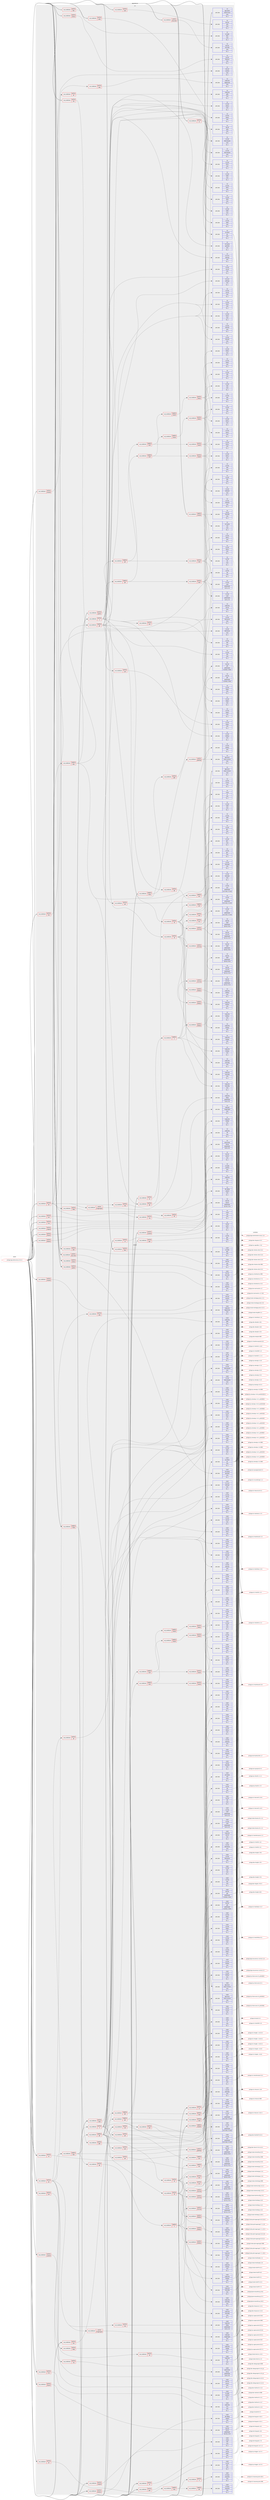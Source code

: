 digraph prolog {

# *************
# Graph options
# *************

newrank=true;
concentrate=true;
compound=true;
graph [rankdir=LR,fontname=Helvetica,fontsize=10,ranksep=1.5];#, ranksep=2.5, nodesep=0.2];
edge  [arrowhead=vee];
node  [fontname=Helvetica,fontsize=10];

# **********
# The ebuild
# **********

subgraph cluster_leftcol {
color=gray;
label=<<i>ebuild</i>>;
id [label="portage://app-editors/emacs-29.3-r2", color=red, width=4, href="../app-editors/emacs-29.3-r2.svg"];
}

# ****************
# The dependencies
# ****************

subgraph cluster_midcol {
color=gray;
label=<<i>dependencies</i>>;
subgraph cluster_compile {
fillcolor="#eeeeee";
style=filled;
label=<<i>compile</i>>;
subgraph cond4350 {
dependency16174 [label=<<TABLE BORDER="0" CELLBORDER="1" CELLSPACING="0" CELLPADDING="4"><TR><TD ROWSPAN="3" CELLPADDING="10">use_conditional</TD></TR><TR><TD>negative</TD></TR><TR><TD>inotify</TD></TR></TABLE>>, shape=none, color=red];
subgraph cond4351 {
dependency16196 [label=<<TABLE BORDER="0" CELLBORDER="1" CELLSPACING="0" CELLPADDING="4"><TR><TD ROWSPAN="3" CELLPADDING="10">use_conditional</TD></TR><TR><TD>positive</TD></TR><TR><TD>gfile</TD></TR></TABLE>>, shape=none, color=red];
subgraph pack11754 {
dependency16213 [label=<<TABLE BORDER="0" CELLBORDER="1" CELLSPACING="0" CELLPADDING="4" WIDTH="220"><TR><TD ROWSPAN="6" CELLPADDING="30">pack_dep</TD></TR><TR><TD WIDTH="110">install</TD></TR><TR><TD>dev-libs</TD></TR><TR><TD>glib</TD></TR><TR><TD>greaterequal</TD></TR><TR><TD>[[2,28,6],,,2.28.6]</TD></TR></TABLE>>, shape=none, color=blue];
}
dependency16196:e -> dependency16213:w [weight=20,style="dashed",arrowhead="vee"];
}
dependency16174:e -> dependency16196:w [weight=20,style="dashed",arrowhead="vee"];
}
id:e -> dependency16174:w [weight=20,style="solid",arrowhead="vee"];
subgraph cond4370 {
dependency16220 [label=<<TABLE BORDER="0" CELLBORDER="1" CELLSPACING="0" CELLPADDING="4"><TR><TD ROWSPAN="3" CELLPADDING="10">use_conditional</TD></TR><TR><TD>negative</TD></TR><TR><TD>mailutils</TD></TR></TABLE>>, shape=none, color=red];
subgraph pack11763 {
dependency16222 [label=<<TABLE BORDER="0" CELLBORDER="1" CELLSPACING="0" CELLPADDING="4" WIDTH="220"><TR><TD ROWSPAN="6" CELLPADDING="30">pack_dep</TD></TR><TR><TD WIDTH="110">install</TD></TR><TR><TD>acct-group</TD></TR><TR><TD>mail</TD></TR><TR><TD>none</TD></TR><TR><TD>[[],,,,]</TD></TR></TABLE>>, shape=none, color=blue];
}
dependency16220:e -> dependency16222:w [weight=20,style="dashed",arrowhead="vee"];
subgraph pack11768 {
dependency16231 [label=<<TABLE BORDER="0" CELLBORDER="1" CELLSPACING="0" CELLPADDING="4" WIDTH="220"><TR><TD ROWSPAN="6" CELLPADDING="30">pack_dep</TD></TR><TR><TD WIDTH="110">install</TD></TR><TR><TD>net-libs</TD></TR><TR><TD>liblockfile</TD></TR><TR><TD>none</TD></TR><TR><TD>[[],,,,]</TD></TR></TABLE>>, shape=none, color=blue];
}
dependency16220:e -> dependency16231:w [weight=20,style="dashed",arrowhead="vee"];
}
id:e -> dependency16220:w [weight=20,style="solid",arrowhead="vee"];
subgraph cond4385 {
dependency16245 [label=<<TABLE BORDER="0" CELLBORDER="1" CELLSPACING="0" CELLPADDING="4"><TR><TD ROWSPAN="3" CELLPADDING="10">use_conditional</TD></TR><TR><TD>positive</TD></TR><TR><TD>acl</TD></TR></TABLE>>, shape=none, color=red];
subgraph pack11773 {
dependency16249 [label=<<TABLE BORDER="0" CELLBORDER="1" CELLSPACING="0" CELLPADDING="4" WIDTH="220"><TR><TD ROWSPAN="6" CELLPADDING="30">pack_dep</TD></TR><TR><TD WIDTH="110">install</TD></TR><TR><TD>virtual</TD></TR><TR><TD>acl</TD></TR><TR><TD>none</TD></TR><TR><TD>[[],,,,]</TD></TR></TABLE>>, shape=none, color=blue];
}
dependency16245:e -> dependency16249:w [weight=20,style="dashed",arrowhead="vee"];
}
id:e -> dependency16245:w [weight=20,style="solid",arrowhead="vee"];
subgraph cond4391 {
dependency16260 [label=<<TABLE BORDER="0" CELLBORDER="1" CELLSPACING="0" CELLPADDING="4"><TR><TD ROWSPAN="3" CELLPADDING="10">use_conditional</TD></TR><TR><TD>positive</TD></TR><TR><TD>alsa</TD></TR></TABLE>>, shape=none, color=red];
subgraph pack11791 {
dependency16277 [label=<<TABLE BORDER="0" CELLBORDER="1" CELLSPACING="0" CELLPADDING="4" WIDTH="220"><TR><TD ROWSPAN="6" CELLPADDING="30">pack_dep</TD></TR><TR><TD WIDTH="110">install</TD></TR><TR><TD>media-libs</TD></TR><TR><TD>alsa-lib</TD></TR><TR><TD>none</TD></TR><TR><TD>[[],,,,]</TD></TR></TABLE>>, shape=none, color=blue];
}
dependency16260:e -> dependency16277:w [weight=20,style="dashed",arrowhead="vee"];
}
id:e -> dependency16260:w [weight=20,style="solid",arrowhead="vee"];
subgraph cond4417 {
dependency16328 [label=<<TABLE BORDER="0" CELLBORDER="1" CELLSPACING="0" CELLPADDING="4"><TR><TD ROWSPAN="3" CELLPADDING="10">use_conditional</TD></TR><TR><TD>positive</TD></TR><TR><TD>dbus</TD></TR></TABLE>>, shape=none, color=red];
subgraph pack11838 {
dependency16358 [label=<<TABLE BORDER="0" CELLBORDER="1" CELLSPACING="0" CELLPADDING="4" WIDTH="220"><TR><TD ROWSPAN="6" CELLPADDING="30">pack_dep</TD></TR><TR><TD WIDTH="110">install</TD></TR><TR><TD>sys-apps</TD></TR><TR><TD>dbus</TD></TR><TR><TD>none</TD></TR><TR><TD>[[],,,,]</TD></TR></TABLE>>, shape=none, color=blue];
}
dependency16328:e -> dependency16358:w [weight=20,style="dashed",arrowhead="vee"];
}
id:e -> dependency16328:w [weight=20,style="solid",arrowhead="vee"];
subgraph cond4428 {
dependency16431 [label=<<TABLE BORDER="0" CELLBORDER="1" CELLSPACING="0" CELLPADDING="4"><TR><TD ROWSPAN="3" CELLPADDING="10">use_conditional</TD></TR><TR><TD>positive</TD></TR><TR><TD>games</TD></TR></TABLE>>, shape=none, color=red];
subgraph pack11923 {
dependency16455 [label=<<TABLE BORDER="0" CELLBORDER="1" CELLSPACING="0" CELLPADDING="4" WIDTH="220"><TR><TD ROWSPAN="6" CELLPADDING="30">pack_dep</TD></TR><TR><TD WIDTH="110">install</TD></TR><TR><TD>acct-group</TD></TR><TR><TD>gamestat</TD></TR><TR><TD>none</TD></TR><TR><TD>[[],,,,]</TD></TR></TABLE>>, shape=none, color=blue];
}
dependency16431:e -> dependency16455:w [weight=20,style="dashed",arrowhead="vee"];
}
id:e -> dependency16431:w [weight=20,style="solid",arrowhead="vee"];
subgraph cond4457 {
dependency16466 [label=<<TABLE BORDER="0" CELLBORDER="1" CELLSPACING="0" CELLPADDING="4"><TR><TD ROWSPAN="3" CELLPADDING="10">use_conditional</TD></TR><TR><TD>positive</TD></TR><TR><TD>gmp</TD></TR></TABLE>>, shape=none, color=red];
subgraph pack11938 {
dependency16477 [label=<<TABLE BORDER="0" CELLBORDER="1" CELLSPACING="0" CELLPADDING="4" WIDTH="220"><TR><TD ROWSPAN="6" CELLPADDING="30">pack_dep</TD></TR><TR><TD WIDTH="110">install</TD></TR><TR><TD>dev-libs</TD></TR><TR><TD>gmp</TD></TR><TR><TD>none</TD></TR><TR><TD>[[],,,,]</TD></TR></TABLE>>, shape=none, color=blue];
}
dependency16466:e -> dependency16477:w [weight=20,style="dashed",arrowhead="vee"];
}
id:e -> dependency16466:w [weight=20,style="solid",arrowhead="vee"];
subgraph cond4466 {
dependency16539 [label=<<TABLE BORDER="0" CELLBORDER="1" CELLSPACING="0" CELLPADDING="4"><TR><TD ROWSPAN="3" CELLPADDING="10">use_conditional</TD></TR><TR><TD>positive</TD></TR><TR><TD>gpm</TD></TR></TABLE>>, shape=none, color=red];
subgraph pack11986 {
dependency16541 [label=<<TABLE BORDER="0" CELLBORDER="1" CELLSPACING="0" CELLPADDING="4" WIDTH="220"><TR><TD ROWSPAN="6" CELLPADDING="30">pack_dep</TD></TR><TR><TD WIDTH="110">install</TD></TR><TR><TD>sys-libs</TD></TR><TR><TD>gpm</TD></TR><TR><TD>none</TD></TR><TR><TD>[[],,,,]</TD></TR></TABLE>>, shape=none, color=blue];
}
dependency16539:e -> dependency16541:w [weight=20,style="dashed",arrowhead="vee"];
}
id:e -> dependency16539:w [weight=20,style="solid",arrowhead="vee"];
subgraph cond4487 {
dependency16644 [label=<<TABLE BORDER="0" CELLBORDER="1" CELLSPACING="0" CELLPADDING="4"><TR><TD ROWSPAN="3" CELLPADDING="10">use_conditional</TD></TR><TR><TD>positive</TD></TR><TR><TD>gui</TD></TR></TABLE>>, shape=none, color=red];
subgraph cond4517 {
dependency16668 [label=<<TABLE BORDER="0" CELLBORDER="1" CELLSPACING="0" CELLPADDING="4"><TR><TD ROWSPAN="3" CELLPADDING="10">use_conditional</TD></TR><TR><TD>negative</TD></TR><TR><TD>aqua</TD></TR></TABLE>>, shape=none, color=red];
subgraph cond4527 {
dependency16693 [label=<<TABLE BORDER="0" CELLBORDER="1" CELLSPACING="0" CELLPADDING="4"><TR><TD ROWSPAN="3" CELLPADDING="10">use_conditional</TD></TR><TR><TD>negative</TD></TR><TR><TD>gtk</TD></TR></TABLE>>, shape=none, color=red];
subgraph pack12093 {
dependency16829 [label=<<TABLE BORDER="0" CELLBORDER="1" CELLSPACING="0" CELLPADDING="4" WIDTH="220"><TR><TD ROWSPAN="6" CELLPADDING="30">pack_dep</TD></TR><TR><TD WIDTH="110">install</TD></TR><TR><TD>x11-base</TD></TR><TR><TD>xorg-proto</TD></TR><TR><TD>none</TD></TR><TR><TD>[[],,,,]</TD></TR></TABLE>>, shape=none, color=blue];
}
dependency16693:e -> dependency16829:w [weight=20,style="dashed",arrowhead="vee"];
}
dependency16668:e -> dependency16693:w [weight=20,style="dashed",arrowhead="vee"];
subgraph cond4580 {
dependency16858 [label=<<TABLE BORDER="0" CELLBORDER="1" CELLSPACING="0" CELLPADDING="4"><TR><TD ROWSPAN="3" CELLPADDING="10">use_conditional</TD></TR><TR><TD>positive</TD></TR><TR><TD>X</TD></TR></TABLE>>, shape=none, color=red];
subgraph pack12240 {
dependency16909 [label=<<TABLE BORDER="0" CELLBORDER="1" CELLSPACING="0" CELLPADDING="4" WIDTH="220"><TR><TD ROWSPAN="6" CELLPADDING="30">pack_dep</TD></TR><TR><TD WIDTH="110">install</TD></TR><TR><TD>x11-base</TD></TR><TR><TD>xorg-proto</TD></TR><TR><TD>none</TD></TR><TR><TD>[[],,,,]</TD></TR></TABLE>>, shape=none, color=blue];
}
dependency16858:e -> dependency16909:w [weight=20,style="dashed",arrowhead="vee"];
}
dependency16668:e -> dependency16858:w [weight=20,style="dashed",arrowhead="vee"];
}
dependency16644:e -> dependency16668:w [weight=20,style="dashed",arrowhead="vee"];
}
id:e -> dependency16644:w [weight=20,style="solid",arrowhead="vee"];
subgraph cond4633 {
dependency17013 [label=<<TABLE BORDER="0" CELLBORDER="1" CELLSPACING="0" CELLPADDING="4"><TR><TD ROWSPAN="3" CELLPADDING="10">use_conditional</TD></TR><TR><TD>positive</TD></TR><TR><TD>gui</TD></TR></TABLE>>, shape=none, color=red];
subgraph cond4642 {
dependency17060 [label=<<TABLE BORDER="0" CELLBORDER="1" CELLSPACING="0" CELLPADDING="4"><TR><TD ROWSPAN="3" CELLPADDING="10">use_conditional</TD></TR><TR><TD>positive</TD></TR><TR><TD>gif</TD></TR></TABLE>>, shape=none, color=red];
subgraph pack12377 {
dependency17143 [label=<<TABLE BORDER="0" CELLBORDER="1" CELLSPACING="0" CELLPADDING="4" WIDTH="220"><TR><TD ROWSPAN="6" CELLPADDING="30">pack_dep</TD></TR><TR><TD WIDTH="110">install</TD></TR><TR><TD>media-libs</TD></TR><TR><TD>giflib</TD></TR><TR><TD>none</TD></TR><TR><TD>[[],,,,]</TD></TR></TABLE>>, shape=none, color=blue];
}
dependency17060:e -> dependency17143:w [weight=20,style="dashed",arrowhead="vee"];
}
dependency17013:e -> dependency17060:w [weight=20,style="dashed",arrowhead="vee"];
subgraph cond4683 {
dependency17234 [label=<<TABLE BORDER="0" CELLBORDER="1" CELLSPACING="0" CELLPADDING="4"><TR><TD ROWSPAN="3" CELLPADDING="10">use_conditional</TD></TR><TR><TD>positive</TD></TR><TR><TD>jpeg</TD></TR></TABLE>>, shape=none, color=red];
subgraph pack12456 {
dependency17236 [label=<<TABLE BORDER="0" CELLBORDER="1" CELLSPACING="0" CELLPADDING="4" WIDTH="220"><TR><TD ROWSPAN="6" CELLPADDING="30">pack_dep</TD></TR><TR><TD WIDTH="110">install</TD></TR><TR><TD>media-libs</TD></TR><TR><TD>libjpeg-turbo</TD></TR><TR><TD>none</TD></TR><TR><TD>[[],,,,]</TD></TR></TABLE>>, shape=none, color=blue];
}
dependency17234:e -> dependency17236:w [weight=20,style="dashed",arrowhead="vee"];
}
dependency17013:e -> dependency17234:w [weight=20,style="dashed",arrowhead="vee"];
subgraph cond4717 {
dependency17264 [label=<<TABLE BORDER="0" CELLBORDER="1" CELLSPACING="0" CELLPADDING="4"><TR><TD ROWSPAN="3" CELLPADDING="10">use_conditional</TD></TR><TR><TD>positive</TD></TR><TR><TD>png</TD></TR></TABLE>>, shape=none, color=red];
subgraph pack12473 {
dependency17285 [label=<<TABLE BORDER="0" CELLBORDER="1" CELLSPACING="0" CELLPADDING="4" WIDTH="220"><TR><TD ROWSPAN="6" CELLPADDING="30">pack_dep</TD></TR><TR><TD WIDTH="110">install</TD></TR><TR><TD>media-libs</TD></TR><TR><TD>libpng</TD></TR><TR><TD>greaterequal</TD></TR><TR><TD>[[1,4],,,1.4]</TD></TR></TABLE>>, shape=none, color=blue];
}
dependency17264:e -> dependency17285:w [weight=20,style="dashed",arrowhead="vee"];
}
dependency17013:e -> dependency17264:w [weight=20,style="dashed",arrowhead="vee"];
subgraph cond4731 {
dependency17319 [label=<<TABLE BORDER="0" CELLBORDER="1" CELLSPACING="0" CELLPADDING="4"><TR><TD ROWSPAN="3" CELLPADDING="10">use_conditional</TD></TR><TR><TD>positive</TD></TR><TR><TD>svg</TD></TR></TABLE>>, shape=none, color=red];
subgraph pack12550 {
dependency17387 [label=<<TABLE BORDER="0" CELLBORDER="1" CELLSPACING="0" CELLPADDING="4" WIDTH="220"><TR><TD ROWSPAN="6" CELLPADDING="30">pack_dep</TD></TR><TR><TD WIDTH="110">install</TD></TR><TR><TD>gnome-base</TD></TR><TR><TD>librsvg</TD></TR><TR><TD>greaterequal</TD></TR><TR><TD>[[2,0],,,2.0]</TD></TR></TABLE>>, shape=none, color=blue];
}
dependency17319:e -> dependency17387:w [weight=20,style="dashed",arrowhead="vee"];
}
dependency17013:e -> dependency17319:w [weight=20,style="dashed",arrowhead="vee"];
subgraph cond4762 {
dependency17506 [label=<<TABLE BORDER="0" CELLBORDER="1" CELLSPACING="0" CELLPADDING="4"><TR><TD ROWSPAN="3" CELLPADDING="10">use_conditional</TD></TR><TR><TD>positive</TD></TR><TR><TD>tiff</TD></TR></TABLE>>, shape=none, color=red];
subgraph pack12658 {
dependency17546 [label=<<TABLE BORDER="0" CELLBORDER="1" CELLSPACING="0" CELLPADDING="4" WIDTH="220"><TR><TD ROWSPAN="6" CELLPADDING="30">pack_dep</TD></TR><TR><TD WIDTH="110">install</TD></TR><TR><TD>media-libs</TD></TR><TR><TD>tiff</TD></TR><TR><TD>none</TD></TR><TR><TD>[[],,,,]</TD></TR></TABLE>>, shape=none, color=blue];
}
dependency17506:e -> dependency17546:w [weight=20,style="dashed",arrowhead="vee"];
}
dependency17013:e -> dependency17506:w [weight=20,style="dashed",arrowhead="vee"];
subgraph cond4791 {
dependency17570 [label=<<TABLE BORDER="0" CELLBORDER="1" CELLSPACING="0" CELLPADDING="4"><TR><TD ROWSPAN="3" CELLPADDING="10">use_conditional</TD></TR><TR><TD>positive</TD></TR><TR><TD>webp</TD></TR></TABLE>>, shape=none, color=red];
subgraph pack12719 {
dependency17596 [label=<<TABLE BORDER="0" CELLBORDER="1" CELLSPACING="0" CELLPADDING="4" WIDTH="220"><TR><TD ROWSPAN="6" CELLPADDING="30">pack_dep</TD></TR><TR><TD WIDTH="110">install</TD></TR><TR><TD>media-libs</TD></TR><TR><TD>libwebp</TD></TR><TR><TD>none</TD></TR><TR><TD>[[],,,,]</TD></TR></TABLE>>, shape=none, color=blue];
}
dependency17570:e -> dependency17596:w [weight=20,style="dashed",arrowhead="vee"];
}
dependency17013:e -> dependency17570:w [weight=20,style="dashed",arrowhead="vee"];
subgraph cond4832 {
dependency17722 [label=<<TABLE BORDER="0" CELLBORDER="1" CELLSPACING="0" CELLPADDING="4"><TR><TD ROWSPAN="3" CELLPADDING="10">use_conditional</TD></TR><TR><TD>positive</TD></TR><TR><TD>imagemagick</TD></TR></TABLE>>, shape=none, color=red];
subgraph pack12832 {
dependency17861 [label=<<TABLE BORDER="0" CELLBORDER="1" CELLSPACING="0" CELLPADDING="4" WIDTH="220"><TR><TD ROWSPAN="6" CELLPADDING="30">pack_dep</TD></TR><TR><TD WIDTH="110">install</TD></TR><TR><TD>media-gfx</TD></TR><TR><TD>imagemagick</TD></TR><TR><TD>none</TD></TR><TR><TD>[[],,,,]</TD></TR></TABLE>>, shape=none, color=blue];
}
dependency17722:e -> dependency17861:w [weight=20,style="dashed",arrowhead="vee"];
}
dependency17013:e -> dependency17722:w [weight=20,style="dashed",arrowhead="vee"];
subgraph cond4869 {
dependency17865 [label=<<TABLE BORDER="0" CELLBORDER="1" CELLSPACING="0" CELLPADDING="4"><TR><TD ROWSPAN="3" CELLPADDING="10">use_conditional</TD></TR><TR><TD>negative</TD></TR><TR><TD>aqua</TD></TR></TABLE>>, shape=none, color=red];
subgraph cond4871 {
dependency17927 [label=<<TABLE BORDER="0" CELLBORDER="1" CELLSPACING="0" CELLPADDING="4"><TR><TD ROWSPAN="3" CELLPADDING="10">use_conditional</TD></TR><TR><TD>positive</TD></TR><TR><TD>gsettings</TD></TR></TABLE>>, shape=none, color=red];
subgraph pack12994 {
dependency17974 [label=<<TABLE BORDER="0" CELLBORDER="1" CELLSPACING="0" CELLPADDING="4" WIDTH="220"><TR><TD ROWSPAN="6" CELLPADDING="30">pack_dep</TD></TR><TR><TD WIDTH="110">install</TD></TR><TR><TD>app-emacs</TD></TR><TR><TD>emacs-common</TD></TR><TR><TD>none</TD></TR><TR><TD>[[],,,,]</TD></TR></TABLE>>, shape=none, color=blue];
}
dependency17927:e -> dependency17974:w [weight=20,style="dashed",arrowhead="vee"];
subgraph pack13021 {
dependency18009 [label=<<TABLE BORDER="0" CELLBORDER="1" CELLSPACING="0" CELLPADDING="4" WIDTH="220"><TR><TD ROWSPAN="6" CELLPADDING="30">pack_dep</TD></TR><TR><TD WIDTH="110">install</TD></TR><TR><TD>dev-libs</TD></TR><TR><TD>glib</TD></TR><TR><TD>greaterequal</TD></TR><TR><TD>[[2,28,6],,,2.28.6]</TD></TR></TABLE>>, shape=none, color=blue];
}
dependency17927:e -> dependency18009:w [weight=20,style="dashed",arrowhead="vee"];
}
dependency17865:e -> dependency17927:w [weight=20,style="dashed",arrowhead="vee"];
subgraph cond4920 {
dependency18035 [label=<<TABLE BORDER="0" CELLBORDER="1" CELLSPACING="0" CELLPADDING="4"><TR><TD ROWSPAN="3" CELLPADDING="10">use_conditional</TD></TR><TR><TD>positive</TD></TR><TR><TD>gtk</TD></TR></TABLE>>, shape=none, color=red];
subgraph cond4924 {
dependency18083 [label=<<TABLE BORDER="0" CELLBORDER="1" CELLSPACING="0" CELLPADDING="4"><TR><TD ROWSPAN="3" CELLPADDING="10">use_conditional</TD></TR><TR><TD>negative</TD></TR><TR><TD>X</TD></TR></TABLE>>, shape=none, color=red];
subgraph pack13105 {
dependency18130 [label=<<TABLE BORDER="0" CELLBORDER="1" CELLSPACING="0" CELLPADDING="4" WIDTH="220"><TR><TD ROWSPAN="6" CELLPADDING="30">pack_dep</TD></TR><TR><TD WIDTH="110">install</TD></TR><TR><TD>media-libs</TD></TR><TR><TD>fontconfig</TD></TR><TR><TD>none</TD></TR><TR><TD>[[],,,,]</TD></TR></TABLE>>, shape=none, color=blue];
}
dependency18083:e -> dependency18130:w [weight=20,style="dashed",arrowhead="vee"];
subgraph pack13123 {
dependency18155 [label=<<TABLE BORDER="0" CELLBORDER="1" CELLSPACING="0" CELLPADDING="4" WIDTH="220"><TR><TD ROWSPAN="6" CELLPADDING="30">pack_dep</TD></TR><TR><TD WIDTH="110">install</TD></TR><TR><TD>media-libs</TD></TR><TR><TD>freetype</TD></TR><TR><TD>none</TD></TR><TR><TD>[[],,,,]</TD></TR></TABLE>>, shape=none, color=blue];
}
dependency18083:e -> dependency18155:w [weight=20,style="dashed",arrowhead="vee"];
subgraph pack13152 {
dependency18256 [label=<<TABLE BORDER="0" CELLBORDER="1" CELLSPACING="0" CELLPADDING="4" WIDTH="220"><TR><TD ROWSPAN="6" CELLPADDING="30">pack_dep</TD></TR><TR><TD WIDTH="110">install</TD></TR><TR><TD>x11-libs</TD></TR><TR><TD>cairo</TD></TR><TR><TD>greaterequal</TD></TR><TR><TD>[[1,12,18],,,1.12.18]</TD></TR></TABLE>>, shape=none, color=blue];
}
dependency18083:e -> dependency18256:w [weight=20,style="dashed",arrowhead="vee"];
subgraph pack13214 {
dependency18346 [label=<<TABLE BORDER="0" CELLBORDER="1" CELLSPACING="0" CELLPADDING="4" WIDTH="220"><TR><TD ROWSPAN="6" CELLPADDING="30">pack_dep</TD></TR><TR><TD WIDTH="110">install</TD></TR><TR><TD>x11-libs</TD></TR><TR><TD>gtk+</TD></TR><TR><TD>none</TD></TR><TR><TD>[[],,,,]</TD></TR></TABLE>>, shape=none, color=blue];
}
dependency18083:e -> dependency18346:w [weight=20,style="dashed",arrowhead="vee"];
subgraph cond5013 {
dependency18402 [label=<<TABLE BORDER="0" CELLBORDER="1" CELLSPACING="0" CELLPADDING="4"><TR><TD ROWSPAN="3" CELLPADDING="10">use_conditional</TD></TR><TR><TD>positive</TD></TR><TR><TD>harfbuzz</TD></TR></TABLE>>, shape=none, color=red];
subgraph pack13340 {
dependency18469 [label=<<TABLE BORDER="0" CELLBORDER="1" CELLSPACING="0" CELLPADDING="4" WIDTH="220"><TR><TD ROWSPAN="6" CELLPADDING="30">pack_dep</TD></TR><TR><TD WIDTH="110">install</TD></TR><TR><TD>media-libs</TD></TR><TR><TD>harfbuzz</TD></TR><TR><TD>none</TD></TR><TR><TD>[[],,,,]</TD></TR></TABLE>>, shape=none, color=blue];
}
dependency18402:e -> dependency18469:w [weight=20,style="dashed",arrowhead="vee"];
}
dependency18083:e -> dependency18402:w [weight=20,style="dashed",arrowhead="vee"];
subgraph cond5060 {
dependency18570 [label=<<TABLE BORDER="0" CELLBORDER="1" CELLSPACING="0" CELLPADDING="4"><TR><TD ROWSPAN="3" CELLPADDING="10">use_conditional</TD></TR><TR><TD>positive</TD></TR><TR><TD>m17n-lib</TD></TR></TABLE>>, shape=none, color=red];
subgraph pack13413 {
dependency18573 [label=<<TABLE BORDER="0" CELLBORDER="1" CELLSPACING="0" CELLPADDING="4" WIDTH="220"><TR><TD ROWSPAN="6" CELLPADDING="30">pack_dep</TD></TR><TR><TD WIDTH="110">install</TD></TR><TR><TD>dev-libs</TD></TR><TR><TD>libotf</TD></TR><TR><TD>greaterequal</TD></TR><TR><TD>[[0,9,4],,,0.9.4]</TD></TR></TABLE>>, shape=none, color=blue];
}
dependency18570:e -> dependency18573:w [weight=20,style="dashed",arrowhead="vee"];
subgraph pack13440 {
dependency18602 [label=<<TABLE BORDER="0" CELLBORDER="1" CELLSPACING="0" CELLPADDING="4" WIDTH="220"><TR><TD ROWSPAN="6" CELLPADDING="30">pack_dep</TD></TR><TR><TD WIDTH="110">install</TD></TR><TR><TD>dev-libs</TD></TR><TR><TD>m17n-lib</TD></TR><TR><TD>greaterequal</TD></TR><TR><TD>[[1,5,1],,,1.5.1]</TD></TR></TABLE>>, shape=none, color=blue];
}
dependency18570:e -> dependency18602:w [weight=20,style="dashed",arrowhead="vee"];
}
dependency18083:e -> dependency18570:w [weight=20,style="dashed",arrowhead="vee"];
}
dependency18035:e -> dependency18083:w [weight=20,style="dashed",arrowhead="vee"];
}
dependency17865:e -> dependency18035:w [weight=20,style="dashed",arrowhead="vee"];
subgraph cond5091 {
dependency18683 [label=<<TABLE BORDER="0" CELLBORDER="1" CELLSPACING="0" CELLPADDING="4"><TR><TD ROWSPAN="3" CELLPADDING="10">use_conditional</TD></TR><TR><TD>negative</TD></TR><TR><TD>gtk</TD></TR></TABLE>>, shape=none, color=red];
subgraph pack13532 {
dependency18746 [label=<<TABLE BORDER="0" CELLBORDER="1" CELLSPACING="0" CELLPADDING="4" WIDTH="220"><TR><TD ROWSPAN="6" CELLPADDING="30">pack_dep</TD></TR><TR><TD WIDTH="110">install</TD></TR><TR><TD>x11-libs</TD></TR><TR><TD>libICE</TD></TR><TR><TD>none</TD></TR><TR><TD>[[],,,,]</TD></TR></TABLE>>, shape=none, color=blue];
}
dependency18683:e -> dependency18746:w [weight=20,style="dashed",arrowhead="vee"];
subgraph pack13567 {
dependency18799 [label=<<TABLE BORDER="0" CELLBORDER="1" CELLSPACING="0" CELLPADDING="4" WIDTH="220"><TR><TD ROWSPAN="6" CELLPADDING="30">pack_dep</TD></TR><TR><TD WIDTH="110">install</TD></TR><TR><TD>x11-libs</TD></TR><TR><TD>libSM</TD></TR><TR><TD>none</TD></TR><TR><TD>[[],,,,]</TD></TR></TABLE>>, shape=none, color=blue];
}
dependency18683:e -> dependency18799:w [weight=20,style="dashed",arrowhead="vee"];
subgraph pack13604 {
dependency18829 [label=<<TABLE BORDER="0" CELLBORDER="1" CELLSPACING="0" CELLPADDING="4" WIDTH="220"><TR><TD ROWSPAN="6" CELLPADDING="30">pack_dep</TD></TR><TR><TD WIDTH="110">install</TD></TR><TR><TD>x11-libs</TD></TR><TR><TD>libX11</TD></TR><TR><TD>none</TD></TR><TR><TD>[[],,,,]</TD></TR></TABLE>>, shape=none, color=blue];
}
dependency18683:e -> dependency18829:w [weight=20,style="dashed",arrowhead="vee"];
subgraph pack13630 {
dependency18878 [label=<<TABLE BORDER="0" CELLBORDER="1" CELLSPACING="0" CELLPADDING="4" WIDTH="220"><TR><TD ROWSPAN="6" CELLPADDING="30">pack_dep</TD></TR><TR><TD WIDTH="110">install</TD></TR><TR><TD>x11-libs</TD></TR><TR><TD>libXcomposite</TD></TR><TR><TD>none</TD></TR><TR><TD>[[],,,,]</TD></TR></TABLE>>, shape=none, color=blue];
}
dependency18683:e -> dependency18878:w [weight=20,style="dashed",arrowhead="vee"];
subgraph pack13729 {
dependency18992 [label=<<TABLE BORDER="0" CELLBORDER="1" CELLSPACING="0" CELLPADDING="4" WIDTH="220"><TR><TD ROWSPAN="6" CELLPADDING="30">pack_dep</TD></TR><TR><TD WIDTH="110">install</TD></TR><TR><TD>x11-libs</TD></TR><TR><TD>libXext</TD></TR><TR><TD>none</TD></TR><TR><TD>[[],,,,]</TD></TR></TABLE>>, shape=none, color=blue];
}
dependency18683:e -> dependency18992:w [weight=20,style="dashed",arrowhead="vee"];
subgraph pack13779 {
dependency19085 [label=<<TABLE BORDER="0" CELLBORDER="1" CELLSPACING="0" CELLPADDING="4" WIDTH="220"><TR><TD ROWSPAN="6" CELLPADDING="30">pack_dep</TD></TR><TR><TD WIDTH="110">install</TD></TR><TR><TD>x11-libs</TD></TR><TR><TD>libXfixes</TD></TR><TR><TD>none</TD></TR><TR><TD>[[],,,,]</TD></TR></TABLE>>, shape=none, color=blue];
}
dependency18683:e -> dependency19085:w [weight=20,style="dashed",arrowhead="vee"];
subgraph pack13851 {
dependency19157 [label=<<TABLE BORDER="0" CELLBORDER="1" CELLSPACING="0" CELLPADDING="4" WIDTH="220"><TR><TD ROWSPAN="6" CELLPADDING="30">pack_dep</TD></TR><TR><TD WIDTH="110">install</TD></TR><TR><TD>x11-libs</TD></TR><TR><TD>libXi</TD></TR><TR><TD>none</TD></TR><TR><TD>[[],,,,]</TD></TR></TABLE>>, shape=none, color=blue];
}
dependency18683:e -> dependency19157:w [weight=20,style="dashed",arrowhead="vee"];
subgraph pack13878 {
dependency19199 [label=<<TABLE BORDER="0" CELLBORDER="1" CELLSPACING="0" CELLPADDING="4" WIDTH="220"><TR><TD ROWSPAN="6" CELLPADDING="30">pack_dep</TD></TR><TR><TD WIDTH="110">install</TD></TR><TR><TD>x11-libs</TD></TR><TR><TD>libXinerama</TD></TR><TR><TD>none</TD></TR><TR><TD>[[],,,,]</TD></TR></TABLE>>, shape=none, color=blue];
}
dependency18683:e -> dependency19199:w [weight=20,style="dashed",arrowhead="vee"];
subgraph pack13902 {
dependency19277 [label=<<TABLE BORDER="0" CELLBORDER="1" CELLSPACING="0" CELLPADDING="4" WIDTH="220"><TR><TD ROWSPAN="6" CELLPADDING="30">pack_dep</TD></TR><TR><TD WIDTH="110">install</TD></TR><TR><TD>x11-libs</TD></TR><TR><TD>libXrandr</TD></TR><TR><TD>none</TD></TR><TR><TD>[[],,,,]</TD></TR></TABLE>>, shape=none, color=blue];
}
dependency18683:e -> dependency19277:w [weight=20,style="dashed",arrowhead="vee"];
subgraph pack13989 {
dependency19417 [label=<<TABLE BORDER="0" CELLBORDER="1" CELLSPACING="0" CELLPADDING="4" WIDTH="220"><TR><TD ROWSPAN="6" CELLPADDING="30">pack_dep</TD></TR><TR><TD WIDTH="110">install</TD></TR><TR><TD>x11-libs</TD></TR><TR><TD>libxcb</TD></TR><TR><TD>none</TD></TR><TR><TD>[[],,,,]</TD></TR></TABLE>>, shape=none, color=blue];
}
dependency18683:e -> dependency19417:w [weight=20,style="dashed",arrowhead="vee"];
subgraph pack14058 {
dependency19466 [label=<<TABLE BORDER="0" CELLBORDER="1" CELLSPACING="0" CELLPADDING="4" WIDTH="220"><TR><TD ROWSPAN="6" CELLPADDING="30">pack_dep</TD></TR><TR><TD WIDTH="110">install</TD></TR><TR><TD>x11-libs</TD></TR><TR><TD>xcb-util</TD></TR><TR><TD>none</TD></TR><TR><TD>[[],,,,]</TD></TR></TABLE>>, shape=none, color=blue];
}
dependency18683:e -> dependency19466:w [weight=20,style="dashed",arrowhead="vee"];
subgraph pack14096 {
dependency19509 [label=<<TABLE BORDER="0" CELLBORDER="1" CELLSPACING="0" CELLPADDING="4" WIDTH="220"><TR><TD ROWSPAN="6" CELLPADDING="30">pack_dep</TD></TR><TR><TD WIDTH="110">install</TD></TR><TR><TD>x11-misc</TD></TR><TR><TD>xbitmaps</TD></TR><TR><TD>none</TD></TR><TR><TD>[[],,,,]</TD></TR></TABLE>>, shape=none, color=blue];
}
dependency18683:e -> dependency19509:w [weight=20,style="dashed",arrowhead="vee"];
subgraph cond5318 {
dependency19691 [label=<<TABLE BORDER="0" CELLBORDER="1" CELLSPACING="0" CELLPADDING="4"><TR><TD ROWSPAN="3" CELLPADDING="10">use_conditional</TD></TR><TR><TD>positive</TD></TR><TR><TD>xpm</TD></TR></TABLE>>, shape=none, color=red];
subgraph pack14233 {
dependency19697 [label=<<TABLE BORDER="0" CELLBORDER="1" CELLSPACING="0" CELLPADDING="4" WIDTH="220"><TR><TD ROWSPAN="6" CELLPADDING="30">pack_dep</TD></TR><TR><TD WIDTH="110">install</TD></TR><TR><TD>x11-libs</TD></TR><TR><TD>libXpm</TD></TR><TR><TD>none</TD></TR><TR><TD>[[],,,,]</TD></TR></TABLE>>, shape=none, color=blue];
}
dependency19691:e -> dependency19697:w [weight=20,style="dashed",arrowhead="vee"];
}
dependency18683:e -> dependency19691:w [weight=20,style="dashed",arrowhead="vee"];
subgraph cond5370 {
dependency19719 [label=<<TABLE BORDER="0" CELLBORDER="1" CELLSPACING="0" CELLPADDING="4"><TR><TD ROWSPAN="3" CELLPADDING="10">use_conditional</TD></TR><TR><TD>positive</TD></TR><TR><TD>xft</TD></TR></TABLE>>, shape=none, color=red];
subgraph pack14288 {
dependency19776 [label=<<TABLE BORDER="0" CELLBORDER="1" CELLSPACING="0" CELLPADDING="4" WIDTH="220"><TR><TD ROWSPAN="6" CELLPADDING="30">pack_dep</TD></TR><TR><TD WIDTH="110">install</TD></TR><TR><TD>media-libs</TD></TR><TR><TD>fontconfig</TD></TR><TR><TD>none</TD></TR><TR><TD>[[],,,,]</TD></TR></TABLE>>, shape=none, color=blue];
}
dependency19719:e -> dependency19776:w [weight=20,style="dashed",arrowhead="vee"];
subgraph pack14313 {
dependency19802 [label=<<TABLE BORDER="0" CELLBORDER="1" CELLSPACING="0" CELLPADDING="4" WIDTH="220"><TR><TD ROWSPAN="6" CELLPADDING="30">pack_dep</TD></TR><TR><TD WIDTH="110">install</TD></TR><TR><TD>media-libs</TD></TR><TR><TD>freetype</TD></TR><TR><TD>none</TD></TR><TR><TD>[[],,,,]</TD></TR></TABLE>>, shape=none, color=blue];
}
dependency19719:e -> dependency19802:w [weight=20,style="dashed",arrowhead="vee"];
subgraph pack14317 {
dependency19810 [label=<<TABLE BORDER="0" CELLBORDER="1" CELLSPACING="0" CELLPADDING="4" WIDTH="220"><TR><TD ROWSPAN="6" CELLPADDING="30">pack_dep</TD></TR><TR><TD WIDTH="110">install</TD></TR><TR><TD>x11-libs</TD></TR><TR><TD>libXrender</TD></TR><TR><TD>none</TD></TR><TR><TD>[[],,,,]</TD></TR></TABLE>>, shape=none, color=blue];
}
dependency19719:e -> dependency19810:w [weight=20,style="dashed",arrowhead="vee"];
subgraph cond5411 {
dependency19888 [label=<<TABLE BORDER="0" CELLBORDER="1" CELLSPACING="0" CELLPADDING="4"><TR><TD ROWSPAN="3" CELLPADDING="10">use_conditional</TD></TR><TR><TD>positive</TD></TR><TR><TD>cairo</TD></TR></TABLE>>, shape=none, color=red];
subgraph pack14374 {
dependency19907 [label=<<TABLE BORDER="0" CELLBORDER="1" CELLSPACING="0" CELLPADDING="4" WIDTH="220"><TR><TD ROWSPAN="6" CELLPADDING="30">pack_dep</TD></TR><TR><TD WIDTH="110">install</TD></TR><TR><TD>x11-libs</TD></TR><TR><TD>cairo</TD></TR><TR><TD>greaterequal</TD></TR><TR><TD>[[1,12,18],,,1.12.18]</TD></TR></TABLE>>, shape=none, color=blue];
}
dependency19888:e -> dependency19907:w [weight=20,style="dashed",arrowhead="vee"];
}
dependency19719:e -> dependency19888:w [weight=20,style="dashed",arrowhead="vee"];
subgraph cond5431 {
dependency19927 [label=<<TABLE BORDER="0" CELLBORDER="1" CELLSPACING="0" CELLPADDING="4"><TR><TD ROWSPAN="3" CELLPADDING="10">use_conditional</TD></TR><TR><TD>negative</TD></TR><TR><TD>cairo</TD></TR></TABLE>>, shape=none, color=red];
subgraph pack14420 {
dependency19973 [label=<<TABLE BORDER="0" CELLBORDER="1" CELLSPACING="0" CELLPADDING="4" WIDTH="220"><TR><TD ROWSPAN="6" CELLPADDING="30">pack_dep</TD></TR><TR><TD WIDTH="110">install</TD></TR><TR><TD>x11-libs</TD></TR><TR><TD>libXft</TD></TR><TR><TD>none</TD></TR><TR><TD>[[],,,,]</TD></TR></TABLE>>, shape=none, color=blue];
}
dependency19927:e -> dependency19973:w [weight=20,style="dashed",arrowhead="vee"];
}
dependency19719:e -> dependency19927:w [weight=20,style="dashed",arrowhead="vee"];
subgraph cond5449 {
dependency20016 [label=<<TABLE BORDER="0" CELLBORDER="1" CELLSPACING="0" CELLPADDING="4"><TR><TD ROWSPAN="3" CELLPADDING="10">use_conditional</TD></TR><TR><TD>positive</TD></TR><TR><TD>harfbuzz</TD></TR></TABLE>>, shape=none, color=red];
subgraph pack14466 {
dependency20048 [label=<<TABLE BORDER="0" CELLBORDER="1" CELLSPACING="0" CELLPADDING="4" WIDTH="220"><TR><TD ROWSPAN="6" CELLPADDING="30">pack_dep</TD></TR><TR><TD WIDTH="110">install</TD></TR><TR><TD>media-libs</TD></TR><TR><TD>harfbuzz</TD></TR><TR><TD>none</TD></TR><TR><TD>[[],,,,]</TD></TR></TABLE>>, shape=none, color=blue];
}
dependency20016:e -> dependency20048:w [weight=20,style="dashed",arrowhead="vee"];
}
dependency19719:e -> dependency20016:w [weight=20,style="dashed",arrowhead="vee"];
subgraph cond5468 {
dependency20068 [label=<<TABLE BORDER="0" CELLBORDER="1" CELLSPACING="0" CELLPADDING="4"><TR><TD ROWSPAN="3" CELLPADDING="10">use_conditional</TD></TR><TR><TD>positive</TD></TR><TR><TD>m17n-lib</TD></TR></TABLE>>, shape=none, color=red];
subgraph pack14497 {
dependency20085 [label=<<TABLE BORDER="0" CELLBORDER="1" CELLSPACING="0" CELLPADDING="4" WIDTH="220"><TR><TD ROWSPAN="6" CELLPADDING="30">pack_dep</TD></TR><TR><TD WIDTH="110">install</TD></TR><TR><TD>dev-libs</TD></TR><TR><TD>libotf</TD></TR><TR><TD>greaterequal</TD></TR><TR><TD>[[0,9,4],,,0.9.4]</TD></TR></TABLE>>, shape=none, color=blue];
}
dependency20068:e -> dependency20085:w [weight=20,style="dashed",arrowhead="vee"];
subgraph pack14501 {
dependency20104 [label=<<TABLE BORDER="0" CELLBORDER="1" CELLSPACING="0" CELLPADDING="4" WIDTH="220"><TR><TD ROWSPAN="6" CELLPADDING="30">pack_dep</TD></TR><TR><TD WIDTH="110">install</TD></TR><TR><TD>dev-libs</TD></TR><TR><TD>m17n-lib</TD></TR><TR><TD>greaterequal</TD></TR><TR><TD>[[1,5,1],,,1.5.1]</TD></TR></TABLE>>, shape=none, color=blue];
}
dependency20068:e -> dependency20104:w [weight=20,style="dashed",arrowhead="vee"];
}
dependency19719:e -> dependency20068:w [weight=20,style="dashed",arrowhead="vee"];
}
dependency18683:e -> dependency19719:w [weight=20,style="dashed",arrowhead="vee"];
subgraph cond5485 {
dependency20111 [label=<<TABLE BORDER="0" CELLBORDER="1" CELLSPACING="0" CELLPADDING="4"><TR><TD ROWSPAN="3" CELLPADDING="10">use_conditional</TD></TR><TR><TD>positive</TD></TR><TR><TD>gtk</TD></TR></TABLE>>, shape=none, color=red];
subgraph pack14517 {
dependency20128 [label=<<TABLE BORDER="0" CELLBORDER="1" CELLSPACING="0" CELLPADDING="4" WIDTH="220"><TR><TD ROWSPAN="6" CELLPADDING="30">pack_dep</TD></TR><TR><TD WIDTH="110">install</TD></TR><TR><TD>x11-libs</TD></TR><TR><TD>gtk+</TD></TR><TR><TD>none</TD></TR><TR><TD>[[],,,,]</TD></TR></TABLE>>, shape=none, color=blue];
}
dependency20111:e -> dependency20128:w [weight=20,style="dashed",arrowhead="vee"];
}
dependency18683:e -> dependency20111:w [weight=20,style="dashed",arrowhead="vee"];
subgraph cond5489 {
dependency20134 [label=<<TABLE BORDER="0" CELLBORDER="1" CELLSPACING="0" CELLPADDING="4"><TR><TD ROWSPAN="3" CELLPADDING="10">use_conditional</TD></TR><TR><TD>negative</TD></TR><TR><TD>gtk</TD></TR></TABLE>>, shape=none, color=red];
subgraph cond5508 {
dependency20218 [label=<<TABLE BORDER="0" CELLBORDER="1" CELLSPACING="0" CELLPADDING="4"><TR><TD ROWSPAN="3" CELLPADDING="10">use_conditional</TD></TR><TR><TD>positive</TD></TR><TR><TD>motif</TD></TR></TABLE>>, shape=none, color=red];
subgraph pack14604 {
dependency20249 [label=<<TABLE BORDER="0" CELLBORDER="1" CELLSPACING="0" CELLPADDING="4" WIDTH="220"><TR><TD ROWSPAN="6" CELLPADDING="30">pack_dep</TD></TR><TR><TD WIDTH="110">install</TD></TR><TR><TD>x11-libs</TD></TR><TR><TD>motif</TD></TR><TR><TD>greaterequal</TD></TR><TR><TD>[[2,3],,,2.3]</TD></TR></TABLE>>, shape=none, color=blue];
}
dependency20218:e -> dependency20249:w [weight=20,style="dashed",arrowhead="vee"];
subgraph pack14622 {
dependency20254 [label=<<TABLE BORDER="0" CELLBORDER="1" CELLSPACING="0" CELLPADDING="4" WIDTH="220"><TR><TD ROWSPAN="6" CELLPADDING="30">pack_dep</TD></TR><TR><TD WIDTH="110">install</TD></TR><TR><TD>x11-libs</TD></TR><TR><TD>libXpm</TD></TR><TR><TD>none</TD></TR><TR><TD>[[],,,,]</TD></TR></TABLE>>, shape=none, color=blue];
}
dependency20218:e -> dependency20254:w [weight=20,style="dashed",arrowhead="vee"];
subgraph pack14646 {
dependency20292 [label=<<TABLE BORDER="0" CELLBORDER="1" CELLSPACING="0" CELLPADDING="4" WIDTH="220"><TR><TD ROWSPAN="6" CELLPADDING="30">pack_dep</TD></TR><TR><TD WIDTH="110">install</TD></TR><TR><TD>x11-libs</TD></TR><TR><TD>libXmu</TD></TR><TR><TD>none</TD></TR><TR><TD>[[],,,,]</TD></TR></TABLE>>, shape=none, color=blue];
}
dependency20218:e -> dependency20292:w [weight=20,style="dashed",arrowhead="vee"];
subgraph pack14667 {
dependency20341 [label=<<TABLE BORDER="0" CELLBORDER="1" CELLSPACING="0" CELLPADDING="4" WIDTH="220"><TR><TD ROWSPAN="6" CELLPADDING="30">pack_dep</TD></TR><TR><TD WIDTH="110">install</TD></TR><TR><TD>x11-libs</TD></TR><TR><TD>libXt</TD></TR><TR><TD>none</TD></TR><TR><TD>[[],,,,]</TD></TR></TABLE>>, shape=none, color=blue];
}
dependency20218:e -> dependency20341:w [weight=20,style="dashed",arrowhead="vee"];
}
dependency20134:e -> dependency20218:w [weight=20,style="dashed",arrowhead="vee"];
subgraph cond5548 {
dependency20366 [label=<<TABLE BORDER="0" CELLBORDER="1" CELLSPACING="0" CELLPADDING="4"><TR><TD ROWSPAN="3" CELLPADDING="10">use_conditional</TD></TR><TR><TD>negative</TD></TR><TR><TD>motif</TD></TR></TABLE>>, shape=none, color=red];
subgraph cond5559 {
dependency20437 [label=<<TABLE BORDER="0" CELLBORDER="1" CELLSPACING="0" CELLPADDING="4"><TR><TD ROWSPAN="3" CELLPADDING="10">use_conditional</TD></TR><TR><TD>positive</TD></TR><TR><TD>Xaw3d</TD></TR></TABLE>>, shape=none, color=red];
subgraph pack14756 {
dependency20457 [label=<<TABLE BORDER="0" CELLBORDER="1" CELLSPACING="0" CELLPADDING="4" WIDTH="220"><TR><TD ROWSPAN="6" CELLPADDING="30">pack_dep</TD></TR><TR><TD WIDTH="110">install</TD></TR><TR><TD>x11-libs</TD></TR><TR><TD>libXaw3d</TD></TR><TR><TD>none</TD></TR><TR><TD>[[],,,,]</TD></TR></TABLE>>, shape=none, color=blue];
}
dependency20437:e -> dependency20457:w [weight=20,style="dashed",arrowhead="vee"];
subgraph pack14798 {
dependency20590 [label=<<TABLE BORDER="0" CELLBORDER="1" CELLSPACING="0" CELLPADDING="4" WIDTH="220"><TR><TD ROWSPAN="6" CELLPADDING="30">pack_dep</TD></TR><TR><TD WIDTH="110">install</TD></TR><TR><TD>x11-libs</TD></TR><TR><TD>libXmu</TD></TR><TR><TD>none</TD></TR><TR><TD>[[],,,,]</TD></TR></TABLE>>, shape=none, color=blue];
}
dependency20437:e -> dependency20590:w [weight=20,style="dashed",arrowhead="vee"];
subgraph pack14869 {
dependency20595 [label=<<TABLE BORDER="0" CELLBORDER="1" CELLSPACING="0" CELLPADDING="4" WIDTH="220"><TR><TD ROWSPAN="6" CELLPADDING="30">pack_dep</TD></TR><TR><TD WIDTH="110">install</TD></TR><TR><TD>x11-libs</TD></TR><TR><TD>libXt</TD></TR><TR><TD>none</TD></TR><TR><TD>[[],,,,]</TD></TR></TABLE>>, shape=none, color=blue];
}
dependency20437:e -> dependency20595:w [weight=20,style="dashed",arrowhead="vee"];
}
dependency20366:e -> dependency20437:w [weight=20,style="dashed",arrowhead="vee"];
subgraph cond5610 {
dependency20598 [label=<<TABLE BORDER="0" CELLBORDER="1" CELLSPACING="0" CELLPADDING="4"><TR><TD ROWSPAN="3" CELLPADDING="10">use_conditional</TD></TR><TR><TD>negative</TD></TR><TR><TD>Xaw3d</TD></TR></TABLE>>, shape=none, color=red];
subgraph cond5617 {
dependency20721 [label=<<TABLE BORDER="0" CELLBORDER="1" CELLSPACING="0" CELLPADDING="4"><TR><TD ROWSPAN="3" CELLPADDING="10">use_conditional</TD></TR><TR><TD>positive</TD></TR><TR><TD>athena</TD></TR></TABLE>>, shape=none, color=red];
subgraph pack14962 {
dependency20743 [label=<<TABLE BORDER="0" CELLBORDER="1" CELLSPACING="0" CELLPADDING="4" WIDTH="220"><TR><TD ROWSPAN="6" CELLPADDING="30">pack_dep</TD></TR><TR><TD WIDTH="110">install</TD></TR><TR><TD>x11-libs</TD></TR><TR><TD>libXaw</TD></TR><TR><TD>none</TD></TR><TR><TD>[[],,,,]</TD></TR></TABLE>>, shape=none, color=blue];
}
dependency20721:e -> dependency20743:w [weight=20,style="dashed",arrowhead="vee"];
subgraph pack14983 {
dependency20758 [label=<<TABLE BORDER="0" CELLBORDER="1" CELLSPACING="0" CELLPADDING="4" WIDTH="220"><TR><TD ROWSPAN="6" CELLPADDING="30">pack_dep</TD></TR><TR><TD WIDTH="110">install</TD></TR><TR><TD>x11-libs</TD></TR><TR><TD>libXmu</TD></TR><TR><TD>none</TD></TR><TR><TD>[[],,,,]</TD></TR></TABLE>>, shape=none, color=blue];
}
dependency20721:e -> dependency20758:w [weight=20,style="dashed",arrowhead="vee"];
subgraph pack15020 {
dependency20840 [label=<<TABLE BORDER="0" CELLBORDER="1" CELLSPACING="0" CELLPADDING="4" WIDTH="220"><TR><TD ROWSPAN="6" CELLPADDING="30">pack_dep</TD></TR><TR><TD WIDTH="110">install</TD></TR><TR><TD>x11-libs</TD></TR><TR><TD>libXt</TD></TR><TR><TD>none</TD></TR><TR><TD>[[],,,,]</TD></TR></TABLE>>, shape=none, color=blue];
}
dependency20721:e -> dependency20840:w [weight=20,style="dashed",arrowhead="vee"];
}
dependency20598:e -> dependency20721:w [weight=20,style="dashed",arrowhead="vee"];
}
dependency20366:e -> dependency20598:w [weight=20,style="dashed",arrowhead="vee"];
}
dependency20134:e -> dependency20366:w [weight=20,style="dashed",arrowhead="vee"];
}
dependency18683:e -> dependency20134:w [weight=20,style="dashed",arrowhead="vee"];
}
dependency17865:e -> dependency18683:w [weight=20,style="dashed",arrowhead="vee"];
subgraph cond5678 {
dependency20905 [label=<<TABLE BORDER="0" CELLBORDER="1" CELLSPACING="0" CELLPADDING="4"><TR><TD ROWSPAN="3" CELLPADDING="10">use_conditional</TD></TR><TR><TD>positive</TD></TR><TR><TD>X</TD></TR></TABLE>>, shape=none, color=red];
subgraph pack15091 {
dependency20906 [label=<<TABLE BORDER="0" CELLBORDER="1" CELLSPACING="0" CELLPADDING="4" WIDTH="220"><TR><TD ROWSPAN="6" CELLPADDING="30">pack_dep</TD></TR><TR><TD WIDTH="110">install</TD></TR><TR><TD>x11-libs</TD></TR><TR><TD>libICE</TD></TR><TR><TD>none</TD></TR><TR><TD>[[],,,,]</TD></TR></TABLE>>, shape=none, color=blue];
}
dependency20905:e -> dependency20906:w [weight=20,style="dashed",arrowhead="vee"];
subgraph pack15104 {
dependency20928 [label=<<TABLE BORDER="0" CELLBORDER="1" CELLSPACING="0" CELLPADDING="4" WIDTH="220"><TR><TD ROWSPAN="6" CELLPADDING="30">pack_dep</TD></TR><TR><TD WIDTH="110">install</TD></TR><TR><TD>x11-libs</TD></TR><TR><TD>libSM</TD></TR><TR><TD>none</TD></TR><TR><TD>[[],,,,]</TD></TR></TABLE>>, shape=none, color=blue];
}
dependency20905:e -> dependency20928:w [weight=20,style="dashed",arrowhead="vee"];
subgraph pack15120 {
dependency20964 [label=<<TABLE BORDER="0" CELLBORDER="1" CELLSPACING="0" CELLPADDING="4" WIDTH="220"><TR><TD ROWSPAN="6" CELLPADDING="30">pack_dep</TD></TR><TR><TD WIDTH="110">install</TD></TR><TR><TD>x11-libs</TD></TR><TR><TD>libX11</TD></TR><TR><TD>none</TD></TR><TR><TD>[[],,,,]</TD></TR></TABLE>>, shape=none, color=blue];
}
dependency20905:e -> dependency20964:w [weight=20,style="dashed",arrowhead="vee"];
subgraph pack15131 {
dependency20970 [label=<<TABLE BORDER="0" CELLBORDER="1" CELLSPACING="0" CELLPADDING="4" WIDTH="220"><TR><TD ROWSPAN="6" CELLPADDING="30">pack_dep</TD></TR><TR><TD WIDTH="110">install</TD></TR><TR><TD>x11-libs</TD></TR><TR><TD>libXcomposite</TD></TR><TR><TD>none</TD></TR><TR><TD>[[],,,,]</TD></TR></TABLE>>, shape=none, color=blue];
}
dependency20905:e -> dependency20970:w [weight=20,style="dashed",arrowhead="vee"];
subgraph pack15137 {
dependency20978 [label=<<TABLE BORDER="0" CELLBORDER="1" CELLSPACING="0" CELLPADDING="4" WIDTH="220"><TR><TD ROWSPAN="6" CELLPADDING="30">pack_dep</TD></TR><TR><TD WIDTH="110">install</TD></TR><TR><TD>x11-libs</TD></TR><TR><TD>libXext</TD></TR><TR><TD>none</TD></TR><TR><TD>[[],,,,]</TD></TR></TABLE>>, shape=none, color=blue];
}
dependency20905:e -> dependency20978:w [weight=20,style="dashed",arrowhead="vee"];
subgraph pack15141 {
dependency20980 [label=<<TABLE BORDER="0" CELLBORDER="1" CELLSPACING="0" CELLPADDING="4" WIDTH="220"><TR><TD ROWSPAN="6" CELLPADDING="30">pack_dep</TD></TR><TR><TD WIDTH="110">install</TD></TR><TR><TD>x11-libs</TD></TR><TR><TD>libXfixes</TD></TR><TR><TD>none</TD></TR><TR><TD>[[],,,,]</TD></TR></TABLE>>, shape=none, color=blue];
}
dependency20905:e -> dependency20980:w [weight=20,style="dashed",arrowhead="vee"];
subgraph pack15146 {
dependency21027 [label=<<TABLE BORDER="0" CELLBORDER="1" CELLSPACING="0" CELLPADDING="4" WIDTH="220"><TR><TD ROWSPAN="6" CELLPADDING="30">pack_dep</TD></TR><TR><TD WIDTH="110">install</TD></TR><TR><TD>x11-libs</TD></TR><TR><TD>libXi</TD></TR><TR><TD>none</TD></TR><TR><TD>[[],,,,]</TD></TR></TABLE>>, shape=none, color=blue];
}
dependency20905:e -> dependency21027:w [weight=20,style="dashed",arrowhead="vee"];
subgraph pack15230 {
dependency21132 [label=<<TABLE BORDER="0" CELLBORDER="1" CELLSPACING="0" CELLPADDING="4" WIDTH="220"><TR><TD ROWSPAN="6" CELLPADDING="30">pack_dep</TD></TR><TR><TD WIDTH="110">install</TD></TR><TR><TD>x11-libs</TD></TR><TR><TD>libXinerama</TD></TR><TR><TD>none</TD></TR><TR><TD>[[],,,,]</TD></TR></TABLE>>, shape=none, color=blue];
}
dependency20905:e -> dependency21132:w [weight=20,style="dashed",arrowhead="vee"];
subgraph pack15243 {
dependency21149 [label=<<TABLE BORDER="0" CELLBORDER="1" CELLSPACING="0" CELLPADDING="4" WIDTH="220"><TR><TD ROWSPAN="6" CELLPADDING="30">pack_dep</TD></TR><TR><TD WIDTH="110">install</TD></TR><TR><TD>x11-libs</TD></TR><TR><TD>libXrandr</TD></TR><TR><TD>none</TD></TR><TR><TD>[[],,,,]</TD></TR></TABLE>>, shape=none, color=blue];
}
dependency20905:e -> dependency21149:w [weight=20,style="dashed",arrowhead="vee"];
subgraph pack15262 {
dependency21178 [label=<<TABLE BORDER="0" CELLBORDER="1" CELLSPACING="0" CELLPADDING="4" WIDTH="220"><TR><TD ROWSPAN="6" CELLPADDING="30">pack_dep</TD></TR><TR><TD WIDTH="110">install</TD></TR><TR><TD>x11-libs</TD></TR><TR><TD>libxcb</TD></TR><TR><TD>none</TD></TR><TR><TD>[[],,,,]</TD></TR></TABLE>>, shape=none, color=blue];
}
dependency20905:e -> dependency21178:w [weight=20,style="dashed",arrowhead="vee"];
subgraph pack15266 {
dependency21206 [label=<<TABLE BORDER="0" CELLBORDER="1" CELLSPACING="0" CELLPADDING="4" WIDTH="220"><TR><TD ROWSPAN="6" CELLPADDING="30">pack_dep</TD></TR><TR><TD WIDTH="110">install</TD></TR><TR><TD>x11-libs</TD></TR><TR><TD>xcb-util</TD></TR><TR><TD>none</TD></TR><TR><TD>[[],,,,]</TD></TR></TABLE>>, shape=none, color=blue];
}
dependency20905:e -> dependency21206:w [weight=20,style="dashed",arrowhead="vee"];
subgraph pack15293 {
dependency21221 [label=<<TABLE BORDER="0" CELLBORDER="1" CELLSPACING="0" CELLPADDING="4" WIDTH="220"><TR><TD ROWSPAN="6" CELLPADDING="30">pack_dep</TD></TR><TR><TD WIDTH="110">install</TD></TR><TR><TD>x11-misc</TD></TR><TR><TD>xbitmaps</TD></TR><TR><TD>none</TD></TR><TR><TD>[[],,,,]</TD></TR></TABLE>>, shape=none, color=blue];
}
dependency20905:e -> dependency21221:w [weight=20,style="dashed",arrowhead="vee"];
subgraph cond5809 {
dependency21263 [label=<<TABLE BORDER="0" CELLBORDER="1" CELLSPACING="0" CELLPADDING="4"><TR><TD ROWSPAN="3" CELLPADDING="10">use_conditional</TD></TR><TR><TD>positive</TD></TR><TR><TD>xpm</TD></TR></TABLE>>, shape=none, color=red];
subgraph pack15323 {
dependency21281 [label=<<TABLE BORDER="0" CELLBORDER="1" CELLSPACING="0" CELLPADDING="4" WIDTH="220"><TR><TD ROWSPAN="6" CELLPADDING="30">pack_dep</TD></TR><TR><TD WIDTH="110">install</TD></TR><TR><TD>x11-libs</TD></TR><TR><TD>libXpm</TD></TR><TR><TD>none</TD></TR><TR><TD>[[],,,,]</TD></TR></TABLE>>, shape=none, color=blue];
}
dependency21263:e -> dependency21281:w [weight=20,style="dashed",arrowhead="vee"];
}
dependency20905:e -> dependency21263:w [weight=20,style="dashed",arrowhead="vee"];
subgraph cond5821 {
dependency21300 [label=<<TABLE BORDER="0" CELLBORDER="1" CELLSPACING="0" CELLPADDING="4"><TR><TD ROWSPAN="3" CELLPADDING="10">use_conditional</TD></TR><TR><TD>positive</TD></TR><TR><TD>xft</TD></TR></TABLE>>, shape=none, color=red];
subgraph pack15352 {
dependency21315 [label=<<TABLE BORDER="0" CELLBORDER="1" CELLSPACING="0" CELLPADDING="4" WIDTH="220"><TR><TD ROWSPAN="6" CELLPADDING="30">pack_dep</TD></TR><TR><TD WIDTH="110">install</TD></TR><TR><TD>media-libs</TD></TR><TR><TD>fontconfig</TD></TR><TR><TD>none</TD></TR><TR><TD>[[],,,,]</TD></TR></TABLE>>, shape=none, color=blue];
}
dependency21300:e -> dependency21315:w [weight=20,style="dashed",arrowhead="vee"];
subgraph pack15380 {
dependency21361 [label=<<TABLE BORDER="0" CELLBORDER="1" CELLSPACING="0" CELLPADDING="4" WIDTH="220"><TR><TD ROWSPAN="6" CELLPADDING="30">pack_dep</TD></TR><TR><TD WIDTH="110">install</TD></TR><TR><TD>media-libs</TD></TR><TR><TD>freetype</TD></TR><TR><TD>none</TD></TR><TR><TD>[[],,,,]</TD></TR></TABLE>>, shape=none, color=blue];
}
dependency21300:e -> dependency21361:w [weight=20,style="dashed",arrowhead="vee"];
subgraph pack15396 {
dependency21367 [label=<<TABLE BORDER="0" CELLBORDER="1" CELLSPACING="0" CELLPADDING="4" WIDTH="220"><TR><TD ROWSPAN="6" CELLPADDING="30">pack_dep</TD></TR><TR><TD WIDTH="110">install</TD></TR><TR><TD>x11-libs</TD></TR><TR><TD>libXrender</TD></TR><TR><TD>none</TD></TR><TR><TD>[[],,,,]</TD></TR></TABLE>>, shape=none, color=blue];
}
dependency21300:e -> dependency21367:w [weight=20,style="dashed",arrowhead="vee"];
subgraph cond5841 {
dependency21435 [label=<<TABLE BORDER="0" CELLBORDER="1" CELLSPACING="0" CELLPADDING="4"><TR><TD ROWSPAN="3" CELLPADDING="10">use_conditional</TD></TR><TR><TD>positive</TD></TR><TR><TD>cairo</TD></TR></TABLE>>, shape=none, color=red];
subgraph pack15440 {
dependency21454 [label=<<TABLE BORDER="0" CELLBORDER="1" CELLSPACING="0" CELLPADDING="4" WIDTH="220"><TR><TD ROWSPAN="6" CELLPADDING="30">pack_dep</TD></TR><TR><TD WIDTH="110">install</TD></TR><TR><TD>x11-libs</TD></TR><TR><TD>cairo</TD></TR><TR><TD>greaterequal</TD></TR><TR><TD>[[1,12,18],,,1.12.18]</TD></TR></TABLE>>, shape=none, color=blue];
}
dependency21435:e -> dependency21454:w [weight=20,style="dashed",arrowhead="vee"];
}
dependency21300:e -> dependency21435:w [weight=20,style="dashed",arrowhead="vee"];
subgraph cond5861 {
dependency21477 [label=<<TABLE BORDER="0" CELLBORDER="1" CELLSPACING="0" CELLPADDING="4"><TR><TD ROWSPAN="3" CELLPADDING="10">use_conditional</TD></TR><TR><TD>negative</TD></TR><TR><TD>cairo</TD></TR></TABLE>>, shape=none, color=red];
subgraph pack15469 {
dependency21483 [label=<<TABLE BORDER="0" CELLBORDER="1" CELLSPACING="0" CELLPADDING="4" WIDTH="220"><TR><TD ROWSPAN="6" CELLPADDING="30">pack_dep</TD></TR><TR><TD WIDTH="110">install</TD></TR><TR><TD>x11-libs</TD></TR><TR><TD>libXft</TD></TR><TR><TD>none</TD></TR><TR><TD>[[],,,,]</TD></TR></TABLE>>, shape=none, color=blue];
}
dependency21477:e -> dependency21483:w [weight=20,style="dashed",arrowhead="vee"];
}
dependency21300:e -> dependency21477:w [weight=20,style="dashed",arrowhead="vee"];
subgraph cond5932 {
dependency21651 [label=<<TABLE BORDER="0" CELLBORDER="1" CELLSPACING="0" CELLPADDING="4"><TR><TD ROWSPAN="3" CELLPADDING="10">use_conditional</TD></TR><TR><TD>positive</TD></TR><TR><TD>harfbuzz</TD></TR></TABLE>>, shape=none, color=red];
subgraph pack15572 {
dependency21654 [label=<<TABLE BORDER="0" CELLBORDER="1" CELLSPACING="0" CELLPADDING="4" WIDTH="220"><TR><TD ROWSPAN="6" CELLPADDING="30">pack_dep</TD></TR><TR><TD WIDTH="110">install</TD></TR><TR><TD>media-libs</TD></TR><TR><TD>harfbuzz</TD></TR><TR><TD>none</TD></TR><TR><TD>[[],,,,]</TD></TR></TABLE>>, shape=none, color=blue];
}
dependency21651:e -> dependency21654:w [weight=20,style="dashed",arrowhead="vee"];
}
dependency21300:e -> dependency21651:w [weight=20,style="dashed",arrowhead="vee"];
subgraph cond5954 {
dependency21716 [label=<<TABLE BORDER="0" CELLBORDER="1" CELLSPACING="0" CELLPADDING="4"><TR><TD ROWSPAN="3" CELLPADDING="10">use_conditional</TD></TR><TR><TD>positive</TD></TR><TR><TD>m17n-lib</TD></TR></TABLE>>, shape=none, color=red];
subgraph pack15622 {
dependency21727 [label=<<TABLE BORDER="0" CELLBORDER="1" CELLSPACING="0" CELLPADDING="4" WIDTH="220"><TR><TD ROWSPAN="6" CELLPADDING="30">pack_dep</TD></TR><TR><TD WIDTH="110">install</TD></TR><TR><TD>dev-libs</TD></TR><TR><TD>libotf</TD></TR><TR><TD>greaterequal</TD></TR><TR><TD>[[0,9,4],,,0.9.4]</TD></TR></TABLE>>, shape=none, color=blue];
}
dependency21716:e -> dependency21727:w [weight=20,style="dashed",arrowhead="vee"];
subgraph pack15631 {
dependency21731 [label=<<TABLE BORDER="0" CELLBORDER="1" CELLSPACING="0" CELLPADDING="4" WIDTH="220"><TR><TD ROWSPAN="6" CELLPADDING="30">pack_dep</TD></TR><TR><TD WIDTH="110">install</TD></TR><TR><TD>dev-libs</TD></TR><TR><TD>m17n-lib</TD></TR><TR><TD>greaterequal</TD></TR><TR><TD>[[1,5,1],,,1.5.1]</TD></TR></TABLE>>, shape=none, color=blue];
}
dependency21716:e -> dependency21731:w [weight=20,style="dashed",arrowhead="vee"];
}
dependency21300:e -> dependency21716:w [weight=20,style="dashed",arrowhead="vee"];
}
dependency20905:e -> dependency21300:w [weight=20,style="dashed",arrowhead="vee"];
subgraph cond5962 {
dependency21806 [label=<<TABLE BORDER="0" CELLBORDER="1" CELLSPACING="0" CELLPADDING="4"><TR><TD ROWSPAN="3" CELLPADDING="10">use_conditional</TD></TR><TR><TD>positive</TD></TR><TR><TD>gtk</TD></TR></TABLE>>, shape=none, color=red];
subgraph pack15677 {
dependency21809 [label=<<TABLE BORDER="0" CELLBORDER="1" CELLSPACING="0" CELLPADDING="4" WIDTH="220"><TR><TD ROWSPAN="6" CELLPADDING="30">pack_dep</TD></TR><TR><TD WIDTH="110">install</TD></TR><TR><TD>x11-libs</TD></TR><TR><TD>gtk+</TD></TR><TR><TD>none</TD></TR><TR><TD>[[],,,,]</TD></TR></TABLE>>, shape=none, color=blue];
}
dependency21806:e -> dependency21809:w [weight=20,style="dashed",arrowhead="vee"];
}
dependency20905:e -> dependency21806:w [weight=20,style="dashed",arrowhead="vee"];
subgraph cond5989 {
dependency21838 [label=<<TABLE BORDER="0" CELLBORDER="1" CELLSPACING="0" CELLPADDING="4"><TR><TD ROWSPAN="3" CELLPADDING="10">use_conditional</TD></TR><TR><TD>negative</TD></TR><TR><TD>gtk</TD></TR></TABLE>>, shape=none, color=red];
subgraph cond6000 {
dependency21861 [label=<<TABLE BORDER="0" CELLBORDER="1" CELLSPACING="0" CELLPADDING="4"><TR><TD ROWSPAN="3" CELLPADDING="10">use_conditional</TD></TR><TR><TD>positive</TD></TR><TR><TD>motif</TD></TR></TABLE>>, shape=none, color=red];
subgraph pack15721 {
dependency21872 [label=<<TABLE BORDER="0" CELLBORDER="1" CELLSPACING="0" CELLPADDING="4" WIDTH="220"><TR><TD ROWSPAN="6" CELLPADDING="30">pack_dep</TD></TR><TR><TD WIDTH="110">install</TD></TR><TR><TD>x11-libs</TD></TR><TR><TD>motif</TD></TR><TR><TD>greaterequal</TD></TR><TR><TD>[[2,3],,,2.3]</TD></TR></TABLE>>, shape=none, color=blue];
}
dependency21861:e -> dependency21872:w [weight=20,style="dashed",arrowhead="vee"];
subgraph pack15728 {
dependency21883 [label=<<TABLE BORDER="0" CELLBORDER="1" CELLSPACING="0" CELLPADDING="4" WIDTH="220"><TR><TD ROWSPAN="6" CELLPADDING="30">pack_dep</TD></TR><TR><TD WIDTH="110">install</TD></TR><TR><TD>x11-libs</TD></TR><TR><TD>libXpm</TD></TR><TR><TD>none</TD></TR><TR><TD>[[],,,,]</TD></TR></TABLE>>, shape=none, color=blue];
}
dependency21861:e -> dependency21883:w [weight=20,style="dashed",arrowhead="vee"];
subgraph pack15737 {
dependency21916 [label=<<TABLE BORDER="0" CELLBORDER="1" CELLSPACING="0" CELLPADDING="4" WIDTH="220"><TR><TD ROWSPAN="6" CELLPADDING="30">pack_dep</TD></TR><TR><TD WIDTH="110">install</TD></TR><TR><TD>x11-libs</TD></TR><TR><TD>libXmu</TD></TR><TR><TD>none</TD></TR><TR><TD>[[],,,,]</TD></TR></TABLE>>, shape=none, color=blue];
}
dependency21861:e -> dependency21916:w [weight=20,style="dashed",arrowhead="vee"];
subgraph pack15753 {
dependency21920 [label=<<TABLE BORDER="0" CELLBORDER="1" CELLSPACING="0" CELLPADDING="4" WIDTH="220"><TR><TD ROWSPAN="6" CELLPADDING="30">pack_dep</TD></TR><TR><TD WIDTH="110">install</TD></TR><TR><TD>x11-libs</TD></TR><TR><TD>libXt</TD></TR><TR><TD>none</TD></TR><TR><TD>[[],,,,]</TD></TR></TABLE>>, shape=none, color=blue];
}
dependency21861:e -> dependency21920:w [weight=20,style="dashed",arrowhead="vee"];
}
dependency21838:e -> dependency21861:w [weight=20,style="dashed",arrowhead="vee"];
subgraph cond6026 {
dependency21927 [label=<<TABLE BORDER="0" CELLBORDER="1" CELLSPACING="0" CELLPADDING="4"><TR><TD ROWSPAN="3" CELLPADDING="10">use_conditional</TD></TR><TR><TD>negative</TD></TR><TR><TD>motif</TD></TR></TABLE>>, shape=none, color=red];
subgraph cond6027 {
dependency21974 [label=<<TABLE BORDER="0" CELLBORDER="1" CELLSPACING="0" CELLPADDING="4"><TR><TD ROWSPAN="3" CELLPADDING="10">use_conditional</TD></TR><TR><TD>positive</TD></TR><TR><TD>Xaw3d</TD></TR></TABLE>>, shape=none, color=red];
subgraph pack15796 {
dependency22010 [label=<<TABLE BORDER="0" CELLBORDER="1" CELLSPACING="0" CELLPADDING="4" WIDTH="220"><TR><TD ROWSPAN="6" CELLPADDING="30">pack_dep</TD></TR><TR><TD WIDTH="110">install</TD></TR><TR><TD>x11-libs</TD></TR><TR><TD>libXaw3d</TD></TR><TR><TD>none</TD></TR><TR><TD>[[],,,,]</TD></TR></TABLE>>, shape=none, color=blue];
}
dependency21974:e -> dependency22010:w [weight=20,style="dashed",arrowhead="vee"];
subgraph pack15814 {
dependency22014 [label=<<TABLE BORDER="0" CELLBORDER="1" CELLSPACING="0" CELLPADDING="4" WIDTH="220"><TR><TD ROWSPAN="6" CELLPADDING="30">pack_dep</TD></TR><TR><TD WIDTH="110">install</TD></TR><TR><TD>x11-libs</TD></TR><TR><TD>libXmu</TD></TR><TR><TD>none</TD></TR><TR><TD>[[],,,,]</TD></TR></TABLE>>, shape=none, color=blue];
}
dependency21974:e -> dependency22014:w [weight=20,style="dashed",arrowhead="vee"];
subgraph pack15816 {
dependency22018 [label=<<TABLE BORDER="0" CELLBORDER="1" CELLSPACING="0" CELLPADDING="4" WIDTH="220"><TR><TD ROWSPAN="6" CELLPADDING="30">pack_dep</TD></TR><TR><TD WIDTH="110">install</TD></TR><TR><TD>x11-libs</TD></TR><TR><TD>libXt</TD></TR><TR><TD>none</TD></TR><TR><TD>[[],,,,]</TD></TR></TABLE>>, shape=none, color=blue];
}
dependency21974:e -> dependency22018:w [weight=20,style="dashed",arrowhead="vee"];
}
dependency21927:e -> dependency21974:w [weight=20,style="dashed",arrowhead="vee"];
subgraph cond6055 {
dependency22024 [label=<<TABLE BORDER="0" CELLBORDER="1" CELLSPACING="0" CELLPADDING="4"><TR><TD ROWSPAN="3" CELLPADDING="10">use_conditional</TD></TR><TR><TD>negative</TD></TR><TR><TD>Xaw3d</TD></TR></TABLE>>, shape=none, color=red];
subgraph cond6064 {
dependency22042 [label=<<TABLE BORDER="0" CELLBORDER="1" CELLSPACING="0" CELLPADDING="4"><TR><TD ROWSPAN="3" CELLPADDING="10">use_conditional</TD></TR><TR><TD>positive</TD></TR><TR><TD>athena</TD></TR></TABLE>>, shape=none, color=red];
subgraph pack15832 {
dependency22044 [label=<<TABLE BORDER="0" CELLBORDER="1" CELLSPACING="0" CELLPADDING="4" WIDTH="220"><TR><TD ROWSPAN="6" CELLPADDING="30">pack_dep</TD></TR><TR><TD WIDTH="110">install</TD></TR><TR><TD>x11-libs</TD></TR><TR><TD>libXaw</TD></TR><TR><TD>none</TD></TR><TR><TD>[[],,,,]</TD></TR></TABLE>>, shape=none, color=blue];
}
dependency22042:e -> dependency22044:w [weight=20,style="dashed",arrowhead="vee"];
subgraph pack15845 {
dependency22064 [label=<<TABLE BORDER="0" CELLBORDER="1" CELLSPACING="0" CELLPADDING="4" WIDTH="220"><TR><TD ROWSPAN="6" CELLPADDING="30">pack_dep</TD></TR><TR><TD WIDTH="110">install</TD></TR><TR><TD>x11-libs</TD></TR><TR><TD>libXmu</TD></TR><TR><TD>none</TD></TR><TR><TD>[[],,,,]</TD></TR></TABLE>>, shape=none, color=blue];
}
dependency22042:e -> dependency22064:w [weight=20,style="dashed",arrowhead="vee"];
subgraph pack15848 {
dependency22068 [label=<<TABLE BORDER="0" CELLBORDER="1" CELLSPACING="0" CELLPADDING="4" WIDTH="220"><TR><TD ROWSPAN="6" CELLPADDING="30">pack_dep</TD></TR><TR><TD WIDTH="110">install</TD></TR><TR><TD>x11-libs</TD></TR><TR><TD>libXt</TD></TR><TR><TD>none</TD></TR><TR><TD>[[],,,,]</TD></TR></TABLE>>, shape=none, color=blue];
}
dependency22042:e -> dependency22068:w [weight=20,style="dashed",arrowhead="vee"];
}
dependency22024:e -> dependency22042:w [weight=20,style="dashed",arrowhead="vee"];
}
dependency21927:e -> dependency22024:w [weight=20,style="dashed",arrowhead="vee"];
}
dependency21838:e -> dependency21927:w [weight=20,style="dashed",arrowhead="vee"];
}
dependency20905:e -> dependency21838:w [weight=20,style="dashed",arrowhead="vee"];
}
dependency17865:e -> dependency20905:w [weight=20,style="dashed",arrowhead="vee"];
}
dependency17013:e -> dependency17865:w [weight=20,style="dashed",arrowhead="vee"];
}
id:e -> dependency17013:w [weight=20,style="solid",arrowhead="vee"];
subgraph cond6081 {
dependency22094 [label=<<TABLE BORDER="0" CELLBORDER="1" CELLSPACING="0" CELLPADDING="4"><TR><TD ROWSPAN="3" CELLPADDING="10">use_conditional</TD></TR><TR><TD>positive</TD></TR><TR><TD>jit</TD></TR></TABLE>>, shape=none, color=red];
subgraph pack15880 {
dependency22131 [label=<<TABLE BORDER="0" CELLBORDER="1" CELLSPACING="0" CELLPADDING="4" WIDTH="220"><TR><TD ROWSPAN="6" CELLPADDING="30">pack_dep</TD></TR><TR><TD WIDTH="110">install</TD></TR><TR><TD>sys-devel</TD></TR><TR><TD>gcc</TD></TR><TR><TD>none</TD></TR><TR><TD>[[],,,,]</TD></TR></TABLE>>, shape=none, color=blue];
}
dependency22094:e -> dependency22131:w [weight=20,style="dashed",arrowhead="vee"];
subgraph pack15902 {
dependency22138 [label=<<TABLE BORDER="0" CELLBORDER="1" CELLSPACING="0" CELLPADDING="4" WIDTH="220"><TR><TD ROWSPAN="6" CELLPADDING="30">pack_dep</TD></TR><TR><TD WIDTH="110">install</TD></TR><TR><TD>sys-libs</TD></TR><TR><TD>zlib</TD></TR><TR><TD>none</TD></TR><TR><TD>[[],,,,]</TD></TR></TABLE>>, shape=none, color=blue];
}
dependency22094:e -> dependency22138:w [weight=20,style="dashed",arrowhead="vee"];
}
id:e -> dependency22094:w [weight=20,style="solid",arrowhead="vee"];
subgraph cond6093 {
dependency22218 [label=<<TABLE BORDER="0" CELLBORDER="1" CELLSPACING="0" CELLPADDING="4"><TR><TD ROWSPAN="3" CELLPADDING="10">use_conditional</TD></TR><TR><TD>positive</TD></TR><TR><TD>json</TD></TR></TABLE>>, shape=none, color=red];
subgraph pack15963 {
dependency22233 [label=<<TABLE BORDER="0" CELLBORDER="1" CELLSPACING="0" CELLPADDING="4" WIDTH="220"><TR><TD ROWSPAN="6" CELLPADDING="30">pack_dep</TD></TR><TR><TD WIDTH="110">install</TD></TR><TR><TD>dev-libs</TD></TR><TR><TD>jansson</TD></TR><TR><TD>none</TD></TR><TR><TD>[[],,,,]</TD></TR></TABLE>>, shape=none, color=blue];
}
dependency22218:e -> dependency22233:w [weight=20,style="dashed",arrowhead="vee"];
}
id:e -> dependency22218:w [weight=20,style="solid",arrowhead="vee"];
subgraph cond6127 {
dependency22298 [label=<<TABLE BORDER="0" CELLBORDER="1" CELLSPACING="0" CELLPADDING="4"><TR><TD ROWSPAN="3" CELLPADDING="10">use_conditional</TD></TR><TR><TD>positive</TD></TR><TR><TD>kerberos</TD></TR></TABLE>>, shape=none, color=red];
subgraph pack16021 {
dependency22310 [label=<<TABLE BORDER="0" CELLBORDER="1" CELLSPACING="0" CELLPADDING="4" WIDTH="220"><TR><TD ROWSPAN="6" CELLPADDING="30">pack_dep</TD></TR><TR><TD WIDTH="110">install</TD></TR><TR><TD>virtual</TD></TR><TR><TD>krb5</TD></TR><TR><TD>none</TD></TR><TR><TD>[[],,,,]</TD></TR></TABLE>>, shape=none, color=blue];
}
dependency22298:e -> dependency22310:w [weight=20,style="dashed",arrowhead="vee"];
}
id:e -> dependency22298:w [weight=20,style="solid",arrowhead="vee"];
subgraph cond6132 {
dependency22315 [label=<<TABLE BORDER="0" CELLBORDER="1" CELLSPACING="0" CELLPADDING="4"><TR><TD ROWSPAN="3" CELLPADDING="10">use_conditional</TD></TR><TR><TD>positive</TD></TR><TR><TD>lcms</TD></TR></TABLE>>, shape=none, color=red];
subgraph pack16035 {
dependency22335 [label=<<TABLE BORDER="0" CELLBORDER="1" CELLSPACING="0" CELLPADDING="4" WIDTH="220"><TR><TD ROWSPAN="6" CELLPADDING="30">pack_dep</TD></TR><TR><TD WIDTH="110">install</TD></TR><TR><TD>media-libs</TD></TR><TR><TD>lcms</TD></TR><TR><TD>none</TD></TR><TR><TD>[[],,,,]</TD></TR></TABLE>>, shape=none, color=blue];
}
dependency22315:e -> dependency22335:w [weight=20,style="dashed",arrowhead="vee"];
}
id:e -> dependency22315:w [weight=20,style="solid",arrowhead="vee"];
subgraph cond6148 {
dependency22373 [label=<<TABLE BORDER="0" CELLBORDER="1" CELLSPACING="0" CELLPADDING="4"><TR><TD ROWSPAN="3" CELLPADDING="10">use_conditional</TD></TR><TR><TD>positive</TD></TR><TR><TD>libxml2</TD></TR></TABLE>>, shape=none, color=red];
subgraph pack16092 {
dependency22396 [label=<<TABLE BORDER="0" CELLBORDER="1" CELLSPACING="0" CELLPADDING="4" WIDTH="220"><TR><TD ROWSPAN="6" CELLPADDING="30">pack_dep</TD></TR><TR><TD WIDTH="110">install</TD></TR><TR><TD>dev-libs</TD></TR><TR><TD>libxml2</TD></TR><TR><TD>greaterequal</TD></TR><TR><TD>[[2,2,0],,,2.2.0]</TD></TR></TABLE>>, shape=none, color=blue];
}
dependency22373:e -> dependency22396:w [weight=20,style="dashed",arrowhead="vee"];
}
id:e -> dependency22373:w [weight=20,style="solid",arrowhead="vee"];
subgraph cond6170 {
dependency22439 [label=<<TABLE BORDER="0" CELLBORDER="1" CELLSPACING="0" CELLPADDING="4"><TR><TD ROWSPAN="3" CELLPADDING="10">use_conditional</TD></TR><TR><TD>positive</TD></TR><TR><TD>mailutils</TD></TR></TABLE>>, shape=none, color=red];
subgraph pack16131 {
dependency22468 [label=<<TABLE BORDER="0" CELLBORDER="1" CELLSPACING="0" CELLPADDING="4" WIDTH="220"><TR><TD ROWSPAN="6" CELLPADDING="30">pack_dep</TD></TR><TR><TD WIDTH="110">install</TD></TR><TR><TD>net-mail</TD></TR><TR><TD>mailutils</TD></TR><TR><TD>none</TD></TR><TR><TD>[[],,,,]</TD></TR></TABLE>>, shape=none, color=blue];
}
dependency22439:e -> dependency22468:w [weight=20,style="dashed",arrowhead="vee"];
}
id:e -> dependency22439:w [weight=20,style="solid",arrowhead="vee"];
subgraph cond6176 {
dependency22480 [label=<<TABLE BORDER="0" CELLBORDER="1" CELLSPACING="0" CELLPADDING="4"><TR><TD ROWSPAN="3" CELLPADDING="10">use_conditional</TD></TR><TR><TD>positive</TD></TR><TR><TD>selinux</TD></TR></TABLE>>, shape=none, color=red];
subgraph pack16162 {
dependency22493 [label=<<TABLE BORDER="0" CELLBORDER="1" CELLSPACING="0" CELLPADDING="4" WIDTH="220"><TR><TD ROWSPAN="6" CELLPADDING="30">pack_dep</TD></TR><TR><TD WIDTH="110">install</TD></TR><TR><TD>sys-libs</TD></TR><TR><TD>libselinux</TD></TR><TR><TD>none</TD></TR><TR><TD>[[],,,,]</TD></TR></TABLE>>, shape=none, color=blue];
}
dependency22480:e -> dependency22493:w [weight=20,style="dashed",arrowhead="vee"];
}
id:e -> dependency22480:w [weight=20,style="solid",arrowhead="vee"];
subgraph cond6190 {
dependency22531 [label=<<TABLE BORDER="0" CELLBORDER="1" CELLSPACING="0" CELLPADDING="4"><TR><TD ROWSPAN="3" CELLPADDING="10">use_conditional</TD></TR><TR><TD>positive</TD></TR><TR><TD>sqlite</TD></TR></TABLE>>, shape=none, color=red];
subgraph pack16199 {
dependency22552 [label=<<TABLE BORDER="0" CELLBORDER="1" CELLSPACING="0" CELLPADDING="4" WIDTH="220"><TR><TD ROWSPAN="6" CELLPADDING="30">pack_dep</TD></TR><TR><TD WIDTH="110">install</TD></TR><TR><TD>dev-db</TD></TR><TR><TD>sqlite</TD></TR><TR><TD>none</TD></TR><TR><TD>[[],,,,]</TD></TR></TABLE>>, shape=none, color=blue];
}
dependency22531:e -> dependency22552:w [weight=20,style="dashed",arrowhead="vee"];
}
id:e -> dependency22531:w [weight=20,style="solid",arrowhead="vee"];
subgraph cond6205 {
dependency22584 [label=<<TABLE BORDER="0" CELLBORDER="1" CELLSPACING="0" CELLPADDING="4"><TR><TD ROWSPAN="3" CELLPADDING="10">use_conditional</TD></TR><TR><TD>positive</TD></TR><TR><TD>ssl</TD></TR></TABLE>>, shape=none, color=red];
subgraph pack16253 {
dependency22623 [label=<<TABLE BORDER="0" CELLBORDER="1" CELLSPACING="0" CELLPADDING="4" WIDTH="220"><TR><TD ROWSPAN="6" CELLPADDING="30">pack_dep</TD></TR><TR><TD WIDTH="110">install</TD></TR><TR><TD>net-libs</TD></TR><TR><TD>gnutls</TD></TR><TR><TD>none</TD></TR><TR><TD>[[],,,,]</TD></TR></TABLE>>, shape=none, color=blue];
}
dependency22584:e -> dependency22623:w [weight=20,style="dashed",arrowhead="vee"];
}
id:e -> dependency22584:w [weight=20,style="solid",arrowhead="vee"];
subgraph cond6217 {
dependency22625 [label=<<TABLE BORDER="0" CELLBORDER="1" CELLSPACING="0" CELLPADDING="4"><TR><TD ROWSPAN="3" CELLPADDING="10">use_conditional</TD></TR><TR><TD>positive</TD></TR><TR><TD>systemd</TD></TR></TABLE>>, shape=none, color=red];
subgraph pack16264 {
dependency22651 [label=<<TABLE BORDER="0" CELLBORDER="1" CELLSPACING="0" CELLPADDING="4" WIDTH="220"><TR><TD ROWSPAN="6" CELLPADDING="30">pack_dep</TD></TR><TR><TD WIDTH="110">install</TD></TR><TR><TD>sys-apps</TD></TR><TR><TD>systemd</TD></TR><TR><TD>none</TD></TR><TR><TD>[[],,,,]</TD></TR></TABLE>>, shape=none, color=blue];
}
dependency22625:e -> dependency22651:w [weight=20,style="dashed",arrowhead="vee"];
}
id:e -> dependency22625:w [weight=20,style="solid",arrowhead="vee"];
subgraph cond6234 {
dependency22671 [label=<<TABLE BORDER="0" CELLBORDER="1" CELLSPACING="0" CELLPADDING="4"><TR><TD ROWSPAN="3" CELLPADDING="10">use_conditional</TD></TR><TR><TD>positive</TD></TR><TR><TD>tree-sitter</TD></TR></TABLE>>, shape=none, color=red];
subgraph pack16284 {
dependency22672 [label=<<TABLE BORDER="0" CELLBORDER="1" CELLSPACING="0" CELLPADDING="4" WIDTH="220"><TR><TD ROWSPAN="6" CELLPADDING="30">pack_dep</TD></TR><TR><TD WIDTH="110">install</TD></TR><TR><TD>dev-libs</TD></TR><TR><TD>tree-sitter</TD></TR><TR><TD>none</TD></TR><TR><TD>[[],,,,]</TD></TR></TABLE>>, shape=none, color=blue];
}
dependency22671:e -> dependency22672:w [weight=20,style="dashed",arrowhead="vee"];
}
id:e -> dependency22671:w [weight=20,style="solid",arrowhead="vee"];
subgraph cond6239 {
dependency22678 [label=<<TABLE BORDER="0" CELLBORDER="1" CELLSPACING="0" CELLPADDING="4"><TR><TD ROWSPAN="3" CELLPADDING="10">use_conditional</TD></TR><TR><TD>positive</TD></TR><TR><TD>valgrind</TD></TR></TABLE>>, shape=none, color=red];
subgraph pack16292 {
dependency22697 [label=<<TABLE BORDER="0" CELLBORDER="1" CELLSPACING="0" CELLPADDING="4" WIDTH="220"><TR><TD ROWSPAN="6" CELLPADDING="30">pack_dep</TD></TR><TR><TD WIDTH="110">install</TD></TR><TR><TD>dev-debug</TD></TR><TR><TD>valgrind</TD></TR><TR><TD>none</TD></TR><TR><TD>[[],,,,]</TD></TR></TABLE>>, shape=none, color=blue];
}
dependency22678:e -> dependency22697:w [weight=20,style="dashed",arrowhead="vee"];
}
id:e -> dependency22678:w [weight=20,style="solid",arrowhead="vee"];
subgraph cond6244 {
dependency22716 [label=<<TABLE BORDER="0" CELLBORDER="1" CELLSPACING="0" CELLPADDING="4"><TR><TD ROWSPAN="3" CELLPADDING="10">use_conditional</TD></TR><TR><TD>positive</TD></TR><TR><TD>zlib</TD></TR></TABLE>>, shape=none, color=red];
subgraph pack16316 {
dependency22722 [label=<<TABLE BORDER="0" CELLBORDER="1" CELLSPACING="0" CELLPADDING="4" WIDTH="220"><TR><TD ROWSPAN="6" CELLPADDING="30">pack_dep</TD></TR><TR><TD WIDTH="110">install</TD></TR><TR><TD>sys-libs</TD></TR><TR><TD>zlib</TD></TR><TR><TD>none</TD></TR><TR><TD>[[],,,,]</TD></TR></TABLE>>, shape=none, color=blue];
}
dependency22716:e -> dependency22722:w [weight=20,style="dashed",arrowhead="vee"];
}
id:e -> dependency22716:w [weight=20,style="solid",arrowhead="vee"];
subgraph pack16327 {
dependency22741 [label=<<TABLE BORDER="0" CELLBORDER="1" CELLSPACING="0" CELLPADDING="4" WIDTH="220"><TR><TD ROWSPAN="6" CELLPADDING="30">pack_dep</TD></TR><TR><TD WIDTH="110">install</TD></TR><TR><TD>app-emacs</TD></TR><TR><TD>emacs-common</TD></TR><TR><TD>none</TD></TR><TR><TD>[[],,,,]</TD></TR></TABLE>>, shape=none, color=blue];
}
id:e -> dependency22741:w [weight=20,style="solid",arrowhead="vee"];
subgraph pack16348 {
dependency22773 [label=<<TABLE BORDER="0" CELLBORDER="1" CELLSPACING="0" CELLPADDING="4" WIDTH="220"><TR><TD ROWSPAN="6" CELLPADDING="30">pack_dep</TD></TR><TR><TD WIDTH="110">install</TD></TR><TR><TD>sys-libs</TD></TR><TR><TD>ncurses</TD></TR><TR><TD>none</TD></TR><TR><TD>[[],,,,]</TD></TR></TABLE>>, shape=none, color=blue];
}
id:e -> dependency22773:w [weight=20,style="solid",arrowhead="vee"];
}
subgraph cluster_compileandrun {
fillcolor="#eeeeee";
style=filled;
label=<<i>compile and run</i>>;
}
subgraph cluster_run {
fillcolor="#eeeeee";
style=filled;
label=<<i>run</i>>;
subgraph cond6268 {
dependency22780 [label=<<TABLE BORDER="0" CELLBORDER="1" CELLSPACING="0" CELLPADDING="4"><TR><TD ROWSPAN="3" CELLPADDING="10">use_conditional</TD></TR><TR><TD>negative</TD></TR><TR><TD>inotify</TD></TR></TABLE>>, shape=none, color=red];
subgraph cond6270 {
dependency22783 [label=<<TABLE BORDER="0" CELLBORDER="1" CELLSPACING="0" CELLPADDING="4"><TR><TD ROWSPAN="3" CELLPADDING="10">use_conditional</TD></TR><TR><TD>positive</TD></TR><TR><TD>gfile</TD></TR></TABLE>>, shape=none, color=red];
subgraph pack16362 {
dependency22791 [label=<<TABLE BORDER="0" CELLBORDER="1" CELLSPACING="0" CELLPADDING="4" WIDTH="220"><TR><TD ROWSPAN="6" CELLPADDING="30">pack_dep</TD></TR><TR><TD WIDTH="110">run</TD></TR><TR><TD>dev-libs</TD></TR><TR><TD>glib</TD></TR><TR><TD>greaterequal</TD></TR><TR><TD>[[2,28,6],,,2.28.6]</TD></TR></TABLE>>, shape=none, color=blue];
}
dependency22783:e -> dependency22791:w [weight=20,style="dashed",arrowhead="vee"];
}
dependency22780:e -> dependency22783:w [weight=20,style="dashed",arrowhead="vee"];
}
id:e -> dependency22780:w [weight=20,style="solid",arrowhead="odot"];
subgraph cond6273 {
dependency22796 [label=<<TABLE BORDER="0" CELLBORDER="1" CELLSPACING="0" CELLPADDING="4"><TR><TD ROWSPAN="3" CELLPADDING="10">use_conditional</TD></TR><TR><TD>negative</TD></TR><TR><TD>mailutils</TD></TR></TABLE>>, shape=none, color=red];
subgraph pack16375 {
dependency22823 [label=<<TABLE BORDER="0" CELLBORDER="1" CELLSPACING="0" CELLPADDING="4" WIDTH="220"><TR><TD ROWSPAN="6" CELLPADDING="30">pack_dep</TD></TR><TR><TD WIDTH="110">run</TD></TR><TR><TD>acct-group</TD></TR><TR><TD>mail</TD></TR><TR><TD>none</TD></TR><TR><TD>[[],,,,]</TD></TR></TABLE>>, shape=none, color=blue];
}
dependency22796:e -> dependency22823:w [weight=20,style="dashed",arrowhead="vee"];
subgraph pack16393 {
dependency22839 [label=<<TABLE BORDER="0" CELLBORDER="1" CELLSPACING="0" CELLPADDING="4" WIDTH="220"><TR><TD ROWSPAN="6" CELLPADDING="30">pack_dep</TD></TR><TR><TD WIDTH="110">run</TD></TR><TR><TD>net-libs</TD></TR><TR><TD>liblockfile</TD></TR><TR><TD>none</TD></TR><TR><TD>[[],,,,]</TD></TR></TABLE>>, shape=none, color=blue];
}
dependency22796:e -> dependency22839:w [weight=20,style="dashed",arrowhead="vee"];
}
id:e -> dependency22796:w [weight=20,style="solid",arrowhead="odot"];
subgraph cond6291 {
dependency22850 [label=<<TABLE BORDER="0" CELLBORDER="1" CELLSPACING="0" CELLPADDING="4"><TR><TD ROWSPAN="3" CELLPADDING="10">use_conditional</TD></TR><TR><TD>positive</TD></TR><TR><TD>acl</TD></TR></TABLE>>, shape=none, color=red];
subgraph pack16409 {
dependency22858 [label=<<TABLE BORDER="0" CELLBORDER="1" CELLSPACING="0" CELLPADDING="4" WIDTH="220"><TR><TD ROWSPAN="6" CELLPADDING="30">pack_dep</TD></TR><TR><TD WIDTH="110">run</TD></TR><TR><TD>virtual</TD></TR><TR><TD>acl</TD></TR><TR><TD>none</TD></TR><TR><TD>[[],,,,]</TD></TR></TABLE>>, shape=none, color=blue];
}
dependency22850:e -> dependency22858:w [weight=20,style="dashed",arrowhead="vee"];
}
id:e -> dependency22850:w [weight=20,style="solid",arrowhead="odot"];
subgraph cond6295 {
dependency22862 [label=<<TABLE BORDER="0" CELLBORDER="1" CELLSPACING="0" CELLPADDING="4"><TR><TD ROWSPAN="3" CELLPADDING="10">use_conditional</TD></TR><TR><TD>positive</TD></TR><TR><TD>alsa</TD></TR></TABLE>>, shape=none, color=red];
subgraph pack16420 {
dependency22873 [label=<<TABLE BORDER="0" CELLBORDER="1" CELLSPACING="0" CELLPADDING="4" WIDTH="220"><TR><TD ROWSPAN="6" CELLPADDING="30">pack_dep</TD></TR><TR><TD WIDTH="110">run</TD></TR><TR><TD>media-libs</TD></TR><TR><TD>alsa-lib</TD></TR><TR><TD>none</TD></TR><TR><TD>[[],,,,]</TD></TR></TABLE>>, shape=none, color=blue];
}
dependency22862:e -> dependency22873:w [weight=20,style="dashed",arrowhead="vee"];
}
id:e -> dependency22862:w [weight=20,style="solid",arrowhead="odot"];
subgraph cond6300 {
dependency22887 [label=<<TABLE BORDER="0" CELLBORDER="1" CELLSPACING="0" CELLPADDING="4"><TR><TD ROWSPAN="3" CELLPADDING="10">use_conditional</TD></TR><TR><TD>positive</TD></TR><TR><TD>dbus</TD></TR></TABLE>>, shape=none, color=red];
subgraph pack16431 {
dependency22890 [label=<<TABLE BORDER="0" CELLBORDER="1" CELLSPACING="0" CELLPADDING="4" WIDTH="220"><TR><TD ROWSPAN="6" CELLPADDING="30">pack_dep</TD></TR><TR><TD WIDTH="110">run</TD></TR><TR><TD>sys-apps</TD></TR><TR><TD>dbus</TD></TR><TR><TD>none</TD></TR><TR><TD>[[],,,,]</TD></TR></TABLE>>, shape=none, color=blue];
}
dependency22887:e -> dependency22890:w [weight=20,style="dashed",arrowhead="vee"];
}
id:e -> dependency22887:w [weight=20,style="solid",arrowhead="odot"];
subgraph cond6305 {
dependency22895 [label=<<TABLE BORDER="0" CELLBORDER="1" CELLSPACING="0" CELLPADDING="4"><TR><TD ROWSPAN="3" CELLPADDING="10">use_conditional</TD></TR><TR><TD>positive</TD></TR><TR><TD>games</TD></TR></TABLE>>, shape=none, color=red];
subgraph pack16439 {
dependency22897 [label=<<TABLE BORDER="0" CELLBORDER="1" CELLSPACING="0" CELLPADDING="4" WIDTH="220"><TR><TD ROWSPAN="6" CELLPADDING="30">pack_dep</TD></TR><TR><TD WIDTH="110">run</TD></TR><TR><TD>acct-group</TD></TR><TR><TD>gamestat</TD></TR><TR><TD>none</TD></TR><TR><TD>[[],,,,]</TD></TR></TABLE>>, shape=none, color=blue];
}
dependency22895:e -> dependency22897:w [weight=20,style="dashed",arrowhead="vee"];
}
id:e -> dependency22895:w [weight=20,style="solid",arrowhead="odot"];
subgraph cond6309 {
dependency22917 [label=<<TABLE BORDER="0" CELLBORDER="1" CELLSPACING="0" CELLPADDING="4"><TR><TD ROWSPAN="3" CELLPADDING="10">use_conditional</TD></TR><TR><TD>positive</TD></TR><TR><TD>gmp</TD></TR></TABLE>>, shape=none, color=red];
subgraph pack16457 {
dependency22920 [label=<<TABLE BORDER="0" CELLBORDER="1" CELLSPACING="0" CELLPADDING="4" WIDTH="220"><TR><TD ROWSPAN="6" CELLPADDING="30">pack_dep</TD></TR><TR><TD WIDTH="110">run</TD></TR><TR><TD>dev-libs</TD></TR><TR><TD>gmp</TD></TR><TR><TD>none</TD></TR><TR><TD>[[],,,,]</TD></TR></TABLE>>, shape=none, color=blue];
}
dependency22917:e -> dependency22920:w [weight=20,style="dashed",arrowhead="vee"];
}
id:e -> dependency22917:w [weight=20,style="solid",arrowhead="odot"];
subgraph cond6310 {
dependency22929 [label=<<TABLE BORDER="0" CELLBORDER="1" CELLSPACING="0" CELLPADDING="4"><TR><TD ROWSPAN="3" CELLPADDING="10">use_conditional</TD></TR><TR><TD>positive</TD></TR><TR><TD>gpm</TD></TR></TABLE>>, shape=none, color=red];
subgraph pack16466 {
dependency22942 [label=<<TABLE BORDER="0" CELLBORDER="1" CELLSPACING="0" CELLPADDING="4" WIDTH="220"><TR><TD ROWSPAN="6" CELLPADDING="30">pack_dep</TD></TR><TR><TD WIDTH="110">run</TD></TR><TR><TD>sys-libs</TD></TR><TR><TD>gpm</TD></TR><TR><TD>none</TD></TR><TR><TD>[[],,,,]</TD></TR></TABLE>>, shape=none, color=blue];
}
dependency22929:e -> dependency22942:w [weight=20,style="dashed",arrowhead="vee"];
}
id:e -> dependency22929:w [weight=20,style="solid",arrowhead="odot"];
subgraph cond6318 {
dependency22953 [label=<<TABLE BORDER="0" CELLBORDER="1" CELLSPACING="0" CELLPADDING="4"><TR><TD ROWSPAN="3" CELLPADDING="10">use_conditional</TD></TR><TR><TD>positive</TD></TR><TR><TD>gui</TD></TR></TABLE>>, shape=none, color=red];
subgraph cond6319 {
dependency22957 [label=<<TABLE BORDER="0" CELLBORDER="1" CELLSPACING="0" CELLPADDING="4"><TR><TD ROWSPAN="3" CELLPADDING="10">use_conditional</TD></TR><TR><TD>positive</TD></TR><TR><TD>gif</TD></TR></TABLE>>, shape=none, color=red];
subgraph pack16486 {
dependency22960 [label=<<TABLE BORDER="0" CELLBORDER="1" CELLSPACING="0" CELLPADDING="4" WIDTH="220"><TR><TD ROWSPAN="6" CELLPADDING="30">pack_dep</TD></TR><TR><TD WIDTH="110">run</TD></TR><TR><TD>media-libs</TD></TR><TR><TD>giflib</TD></TR><TR><TD>none</TD></TR><TR><TD>[[],,,,]</TD></TR></TABLE>>, shape=none, color=blue];
}
dependency22957:e -> dependency22960:w [weight=20,style="dashed",arrowhead="vee"];
}
dependency22953:e -> dependency22957:w [weight=20,style="dashed",arrowhead="vee"];
subgraph cond6325 {
dependency22994 [label=<<TABLE BORDER="0" CELLBORDER="1" CELLSPACING="0" CELLPADDING="4"><TR><TD ROWSPAN="3" CELLPADDING="10">use_conditional</TD></TR><TR><TD>positive</TD></TR><TR><TD>jpeg</TD></TR></TABLE>>, shape=none, color=red];
subgraph pack16516 {
dependency22998 [label=<<TABLE BORDER="0" CELLBORDER="1" CELLSPACING="0" CELLPADDING="4" WIDTH="220"><TR><TD ROWSPAN="6" CELLPADDING="30">pack_dep</TD></TR><TR><TD WIDTH="110">run</TD></TR><TR><TD>media-libs</TD></TR><TR><TD>libjpeg-turbo</TD></TR><TR><TD>none</TD></TR><TR><TD>[[],,,,]</TD></TR></TABLE>>, shape=none, color=blue];
}
dependency22994:e -> dependency22998:w [weight=20,style="dashed",arrowhead="vee"];
}
dependency22953:e -> dependency22994:w [weight=20,style="dashed",arrowhead="vee"];
subgraph cond6330 {
dependency23013 [label=<<TABLE BORDER="0" CELLBORDER="1" CELLSPACING="0" CELLPADDING="4"><TR><TD ROWSPAN="3" CELLPADDING="10">use_conditional</TD></TR><TR><TD>positive</TD></TR><TR><TD>png</TD></TR></TABLE>>, shape=none, color=red];
subgraph pack16533 {
dependency23026 [label=<<TABLE BORDER="0" CELLBORDER="1" CELLSPACING="0" CELLPADDING="4" WIDTH="220"><TR><TD ROWSPAN="6" CELLPADDING="30">pack_dep</TD></TR><TR><TD WIDTH="110">run</TD></TR><TR><TD>media-libs</TD></TR><TR><TD>libpng</TD></TR><TR><TD>greaterequal</TD></TR><TR><TD>[[1,4],,,1.4]</TD></TR></TABLE>>, shape=none, color=blue];
}
dependency23013:e -> dependency23026:w [weight=20,style="dashed",arrowhead="vee"];
}
dependency22953:e -> dependency23013:w [weight=20,style="dashed",arrowhead="vee"];
subgraph cond6334 {
dependency23032 [label=<<TABLE BORDER="0" CELLBORDER="1" CELLSPACING="0" CELLPADDING="4"><TR><TD ROWSPAN="3" CELLPADDING="10">use_conditional</TD></TR><TR><TD>positive</TD></TR><TR><TD>svg</TD></TR></TABLE>>, shape=none, color=red];
subgraph pack16546 {
dependency23035 [label=<<TABLE BORDER="0" CELLBORDER="1" CELLSPACING="0" CELLPADDING="4" WIDTH="220"><TR><TD ROWSPAN="6" CELLPADDING="30">pack_dep</TD></TR><TR><TD WIDTH="110">run</TD></TR><TR><TD>gnome-base</TD></TR><TR><TD>librsvg</TD></TR><TR><TD>greaterequal</TD></TR><TR><TD>[[2,0],,,2.0]</TD></TR></TABLE>>, shape=none, color=blue];
}
dependency23032:e -> dependency23035:w [weight=20,style="dashed",arrowhead="vee"];
}
dependency22953:e -> dependency23032:w [weight=20,style="dashed",arrowhead="vee"];
subgraph cond6335 {
dependency23038 [label=<<TABLE BORDER="0" CELLBORDER="1" CELLSPACING="0" CELLPADDING="4"><TR><TD ROWSPAN="3" CELLPADDING="10">use_conditional</TD></TR><TR><TD>positive</TD></TR><TR><TD>tiff</TD></TR></TABLE>>, shape=none, color=red];
subgraph pack16549 {
dependency23040 [label=<<TABLE BORDER="0" CELLBORDER="1" CELLSPACING="0" CELLPADDING="4" WIDTH="220"><TR><TD ROWSPAN="6" CELLPADDING="30">pack_dep</TD></TR><TR><TD WIDTH="110">run</TD></TR><TR><TD>media-libs</TD></TR><TR><TD>tiff</TD></TR><TR><TD>none</TD></TR><TR><TD>[[],,,,]</TD></TR></TABLE>>, shape=none, color=blue];
}
dependency23038:e -> dependency23040:w [weight=20,style="dashed",arrowhead="vee"];
}
dependency22953:e -> dependency23038:w [weight=20,style="dashed",arrowhead="vee"];
subgraph cond6339 {
dependency23053 [label=<<TABLE BORDER="0" CELLBORDER="1" CELLSPACING="0" CELLPADDING="4"><TR><TD ROWSPAN="3" CELLPADDING="10">use_conditional</TD></TR><TR><TD>positive</TD></TR><TR><TD>webp</TD></TR></TABLE>>, shape=none, color=red];
subgraph pack16565 {
dependency23065 [label=<<TABLE BORDER="0" CELLBORDER="1" CELLSPACING="0" CELLPADDING="4" WIDTH="220"><TR><TD ROWSPAN="6" CELLPADDING="30">pack_dep</TD></TR><TR><TD WIDTH="110">run</TD></TR><TR><TD>media-libs</TD></TR><TR><TD>libwebp</TD></TR><TR><TD>none</TD></TR><TR><TD>[[],,,,]</TD></TR></TABLE>>, shape=none, color=blue];
}
dependency23053:e -> dependency23065:w [weight=20,style="dashed",arrowhead="vee"];
}
dependency22953:e -> dependency23053:w [weight=20,style="dashed",arrowhead="vee"];
subgraph cond6343 {
dependency23071 [label=<<TABLE BORDER="0" CELLBORDER="1" CELLSPACING="0" CELLPADDING="4"><TR><TD ROWSPAN="3" CELLPADDING="10">use_conditional</TD></TR><TR><TD>positive</TD></TR><TR><TD>imagemagick</TD></TR></TABLE>>, shape=none, color=red];
subgraph pack16575 {
dependency23076 [label=<<TABLE BORDER="0" CELLBORDER="1" CELLSPACING="0" CELLPADDING="4" WIDTH="220"><TR><TD ROWSPAN="6" CELLPADDING="30">pack_dep</TD></TR><TR><TD WIDTH="110">run</TD></TR><TR><TD>media-gfx</TD></TR><TR><TD>imagemagick</TD></TR><TR><TD>none</TD></TR><TR><TD>[[],,,,]</TD></TR></TABLE>>, shape=none, color=blue];
}
dependency23071:e -> dependency23076:w [weight=20,style="dashed",arrowhead="vee"];
}
dependency22953:e -> dependency23071:w [weight=20,style="dashed",arrowhead="vee"];
subgraph cond6345 {
dependency23080 [label=<<TABLE BORDER="0" CELLBORDER="1" CELLSPACING="0" CELLPADDING="4"><TR><TD ROWSPAN="3" CELLPADDING="10">use_conditional</TD></TR><TR><TD>negative</TD></TR><TR><TD>aqua</TD></TR></TABLE>>, shape=none, color=red];
subgraph cond6350 {
dependency23093 [label=<<TABLE BORDER="0" CELLBORDER="1" CELLSPACING="0" CELLPADDING="4"><TR><TD ROWSPAN="3" CELLPADDING="10">use_conditional</TD></TR><TR><TD>positive</TD></TR><TR><TD>gsettings</TD></TR></TABLE>>, shape=none, color=red];
subgraph pack16602 {
dependency23109 [label=<<TABLE BORDER="0" CELLBORDER="1" CELLSPACING="0" CELLPADDING="4" WIDTH="220"><TR><TD ROWSPAN="6" CELLPADDING="30">pack_dep</TD></TR><TR><TD WIDTH="110">run</TD></TR><TR><TD>app-emacs</TD></TR><TR><TD>emacs-common</TD></TR><TR><TD>none</TD></TR><TR><TD>[[],,,,]</TD></TR></TABLE>>, shape=none, color=blue];
}
dependency23093:e -> dependency23109:w [weight=20,style="dashed",arrowhead="vee"];
subgraph pack16619 {
dependency23147 [label=<<TABLE BORDER="0" CELLBORDER="1" CELLSPACING="0" CELLPADDING="4" WIDTH="220"><TR><TD ROWSPAN="6" CELLPADDING="30">pack_dep</TD></TR><TR><TD WIDTH="110">run</TD></TR><TR><TD>dev-libs</TD></TR><TR><TD>glib</TD></TR><TR><TD>greaterequal</TD></TR><TR><TD>[[2,28,6],,,2.28.6]</TD></TR></TABLE>>, shape=none, color=blue];
}
dependency23093:e -> dependency23147:w [weight=20,style="dashed",arrowhead="vee"];
}
dependency23080:e -> dependency23093:w [weight=20,style="dashed",arrowhead="vee"];
subgraph cond6360 {
dependency23154 [label=<<TABLE BORDER="0" CELLBORDER="1" CELLSPACING="0" CELLPADDING="4"><TR><TD ROWSPAN="3" CELLPADDING="10">use_conditional</TD></TR><TR><TD>positive</TD></TR><TR><TD>gtk</TD></TR></TABLE>>, shape=none, color=red];
subgraph cond6361 {
dependency23163 [label=<<TABLE BORDER="0" CELLBORDER="1" CELLSPACING="0" CELLPADDING="4"><TR><TD ROWSPAN="3" CELLPADDING="10">use_conditional</TD></TR><TR><TD>negative</TD></TR><TR><TD>X</TD></TR></TABLE>>, shape=none, color=red];
subgraph pack16651 {
dependency23172 [label=<<TABLE BORDER="0" CELLBORDER="1" CELLSPACING="0" CELLPADDING="4" WIDTH="220"><TR><TD ROWSPAN="6" CELLPADDING="30">pack_dep</TD></TR><TR><TD WIDTH="110">run</TD></TR><TR><TD>media-libs</TD></TR><TR><TD>fontconfig</TD></TR><TR><TD>none</TD></TR><TR><TD>[[],,,,]</TD></TR></TABLE>>, shape=none, color=blue];
}
dependency23163:e -> dependency23172:w [weight=20,style="dashed",arrowhead="vee"];
subgraph pack16664 {
dependency23181 [label=<<TABLE BORDER="0" CELLBORDER="1" CELLSPACING="0" CELLPADDING="4" WIDTH="220"><TR><TD ROWSPAN="6" CELLPADDING="30">pack_dep</TD></TR><TR><TD WIDTH="110">run</TD></TR><TR><TD>media-libs</TD></TR><TR><TD>freetype</TD></TR><TR><TD>none</TD></TR><TR><TD>[[],,,,]</TD></TR></TABLE>>, shape=none, color=blue];
}
dependency23163:e -> dependency23181:w [weight=20,style="dashed",arrowhead="vee"];
subgraph pack16669 {
dependency23192 [label=<<TABLE BORDER="0" CELLBORDER="1" CELLSPACING="0" CELLPADDING="4" WIDTH="220"><TR><TD ROWSPAN="6" CELLPADDING="30">pack_dep</TD></TR><TR><TD WIDTH="110">run</TD></TR><TR><TD>x11-libs</TD></TR><TR><TD>cairo</TD></TR><TR><TD>greaterequal</TD></TR><TR><TD>[[1,12,18],,,1.12.18]</TD></TR></TABLE>>, shape=none, color=blue];
}
dependency23163:e -> dependency23192:w [weight=20,style="dashed",arrowhead="vee"];
subgraph pack16677 {
dependency23198 [label=<<TABLE BORDER="0" CELLBORDER="1" CELLSPACING="0" CELLPADDING="4" WIDTH="220"><TR><TD ROWSPAN="6" CELLPADDING="30">pack_dep</TD></TR><TR><TD WIDTH="110">run</TD></TR><TR><TD>x11-libs</TD></TR><TR><TD>gtk+</TD></TR><TR><TD>none</TD></TR><TR><TD>[[],,,,]</TD></TR></TABLE>>, shape=none, color=blue];
}
dependency23163:e -> dependency23198:w [weight=20,style="dashed",arrowhead="vee"];
subgraph cond6371 {
dependency23202 [label=<<TABLE BORDER="0" CELLBORDER="1" CELLSPACING="0" CELLPADDING="4"><TR><TD ROWSPAN="3" CELLPADDING="10">use_conditional</TD></TR><TR><TD>positive</TD></TR><TR><TD>harfbuzz</TD></TR></TABLE>>, shape=none, color=red];
subgraph pack16681 {
dependency23203 [label=<<TABLE BORDER="0" CELLBORDER="1" CELLSPACING="0" CELLPADDING="4" WIDTH="220"><TR><TD ROWSPAN="6" CELLPADDING="30">pack_dep</TD></TR><TR><TD WIDTH="110">run</TD></TR><TR><TD>media-libs</TD></TR><TR><TD>harfbuzz</TD></TR><TR><TD>none</TD></TR><TR><TD>[[],,,,]</TD></TR></TABLE>>, shape=none, color=blue];
}
dependency23202:e -> dependency23203:w [weight=20,style="dashed",arrowhead="vee"];
}
dependency23163:e -> dependency23202:w [weight=20,style="dashed",arrowhead="vee"];
subgraph cond6372 {
dependency23208 [label=<<TABLE BORDER="0" CELLBORDER="1" CELLSPACING="0" CELLPADDING="4"><TR><TD ROWSPAN="3" CELLPADDING="10">use_conditional</TD></TR><TR><TD>positive</TD></TR><TR><TD>m17n-lib</TD></TR></TABLE>>, shape=none, color=red];
subgraph pack16689 {
dependency23217 [label=<<TABLE BORDER="0" CELLBORDER="1" CELLSPACING="0" CELLPADDING="4" WIDTH="220"><TR><TD ROWSPAN="6" CELLPADDING="30">pack_dep</TD></TR><TR><TD WIDTH="110">run</TD></TR><TR><TD>dev-libs</TD></TR><TR><TD>libotf</TD></TR><TR><TD>greaterequal</TD></TR><TR><TD>[[0,9,4],,,0.9.4]</TD></TR></TABLE>>, shape=none, color=blue];
}
dependency23208:e -> dependency23217:w [weight=20,style="dashed",arrowhead="vee"];
subgraph pack16704 {
dependency23249 [label=<<TABLE BORDER="0" CELLBORDER="1" CELLSPACING="0" CELLPADDING="4" WIDTH="220"><TR><TD ROWSPAN="6" CELLPADDING="30">pack_dep</TD></TR><TR><TD WIDTH="110">run</TD></TR><TR><TD>dev-libs</TD></TR><TR><TD>m17n-lib</TD></TR><TR><TD>greaterequal</TD></TR><TR><TD>[[1,5,1],,,1.5.1]</TD></TR></TABLE>>, shape=none, color=blue];
}
dependency23208:e -> dependency23249:w [weight=20,style="dashed",arrowhead="vee"];
}
dependency23163:e -> dependency23208:w [weight=20,style="dashed",arrowhead="vee"];
}
dependency23154:e -> dependency23163:w [weight=20,style="dashed",arrowhead="vee"];
}
dependency23080:e -> dependency23154:w [weight=20,style="dashed",arrowhead="vee"];
subgraph cond6383 {
dependency23268 [label=<<TABLE BORDER="0" CELLBORDER="1" CELLSPACING="0" CELLPADDING="4"><TR><TD ROWSPAN="3" CELLPADDING="10">use_conditional</TD></TR><TR><TD>negative</TD></TR><TR><TD>gtk</TD></TR></TABLE>>, shape=none, color=red];
subgraph pack16734 {
dependency23281 [label=<<TABLE BORDER="0" CELLBORDER="1" CELLSPACING="0" CELLPADDING="4" WIDTH="220"><TR><TD ROWSPAN="6" CELLPADDING="30">pack_dep</TD></TR><TR><TD WIDTH="110">run</TD></TR><TR><TD>x11-libs</TD></TR><TR><TD>libICE</TD></TR><TR><TD>none</TD></TR><TR><TD>[[],,,,]</TD></TR></TABLE>>, shape=none, color=blue];
}
dependency23268:e -> dependency23281:w [weight=20,style="dashed",arrowhead="vee"];
subgraph pack16749 {
dependency23291 [label=<<TABLE BORDER="0" CELLBORDER="1" CELLSPACING="0" CELLPADDING="4" WIDTH="220"><TR><TD ROWSPAN="6" CELLPADDING="30">pack_dep</TD></TR><TR><TD WIDTH="110">run</TD></TR><TR><TD>x11-libs</TD></TR><TR><TD>libSM</TD></TR><TR><TD>none</TD></TR><TR><TD>[[],,,,]</TD></TR></TABLE>>, shape=none, color=blue];
}
dependency23268:e -> dependency23291:w [weight=20,style="dashed",arrowhead="vee"];
subgraph pack16757 {
dependency23305 [label=<<TABLE BORDER="0" CELLBORDER="1" CELLSPACING="0" CELLPADDING="4" WIDTH="220"><TR><TD ROWSPAN="6" CELLPADDING="30">pack_dep</TD></TR><TR><TD WIDTH="110">run</TD></TR><TR><TD>x11-libs</TD></TR><TR><TD>libX11</TD></TR><TR><TD>none</TD></TR><TR><TD>[[],,,,]</TD></TR></TABLE>>, shape=none, color=blue];
}
dependency23268:e -> dependency23305:w [weight=20,style="dashed",arrowhead="vee"];
subgraph pack16775 {
dependency23319 [label=<<TABLE BORDER="0" CELLBORDER="1" CELLSPACING="0" CELLPADDING="4" WIDTH="220"><TR><TD ROWSPAN="6" CELLPADDING="30">pack_dep</TD></TR><TR><TD WIDTH="110">run</TD></TR><TR><TD>x11-libs</TD></TR><TR><TD>libXcomposite</TD></TR><TR><TD>none</TD></TR><TR><TD>[[],,,,]</TD></TR></TABLE>>, shape=none, color=blue];
}
dependency23268:e -> dependency23319:w [weight=20,style="dashed",arrowhead="vee"];
subgraph pack16778 {
dependency23323 [label=<<TABLE BORDER="0" CELLBORDER="1" CELLSPACING="0" CELLPADDING="4" WIDTH="220"><TR><TD ROWSPAN="6" CELLPADDING="30">pack_dep</TD></TR><TR><TD WIDTH="110">run</TD></TR><TR><TD>x11-libs</TD></TR><TR><TD>libXext</TD></TR><TR><TD>none</TD></TR><TR><TD>[[],,,,]</TD></TR></TABLE>>, shape=none, color=blue];
}
dependency23268:e -> dependency23323:w [weight=20,style="dashed",arrowhead="vee"];
subgraph pack16780 {
dependency23330 [label=<<TABLE BORDER="0" CELLBORDER="1" CELLSPACING="0" CELLPADDING="4" WIDTH="220"><TR><TD ROWSPAN="6" CELLPADDING="30">pack_dep</TD></TR><TR><TD WIDTH="110">run</TD></TR><TR><TD>x11-libs</TD></TR><TR><TD>libXfixes</TD></TR><TR><TD>none</TD></TR><TR><TD>[[],,,,]</TD></TR></TABLE>>, shape=none, color=blue];
}
dependency23268:e -> dependency23330:w [weight=20,style="dashed",arrowhead="vee"];
subgraph pack16787 {
dependency23337 [label=<<TABLE BORDER="0" CELLBORDER="1" CELLSPACING="0" CELLPADDING="4" WIDTH="220"><TR><TD ROWSPAN="6" CELLPADDING="30">pack_dep</TD></TR><TR><TD WIDTH="110">run</TD></TR><TR><TD>x11-libs</TD></TR><TR><TD>libXi</TD></TR><TR><TD>none</TD></TR><TR><TD>[[],,,,]</TD></TR></TABLE>>, shape=none, color=blue];
}
dependency23268:e -> dependency23337:w [weight=20,style="dashed",arrowhead="vee"];
subgraph pack16791 {
dependency23349 [label=<<TABLE BORDER="0" CELLBORDER="1" CELLSPACING="0" CELLPADDING="4" WIDTH="220"><TR><TD ROWSPAN="6" CELLPADDING="30">pack_dep</TD></TR><TR><TD WIDTH="110">run</TD></TR><TR><TD>x11-libs</TD></TR><TR><TD>libXinerama</TD></TR><TR><TD>none</TD></TR><TR><TD>[[],,,,]</TD></TR></TABLE>>, shape=none, color=blue];
}
dependency23268:e -> dependency23349:w [weight=20,style="dashed",arrowhead="vee"];
subgraph pack16803 {
dependency23360 [label=<<TABLE BORDER="0" CELLBORDER="1" CELLSPACING="0" CELLPADDING="4" WIDTH="220"><TR><TD ROWSPAN="6" CELLPADDING="30">pack_dep</TD></TR><TR><TD WIDTH="110">run</TD></TR><TR><TD>x11-libs</TD></TR><TR><TD>libXrandr</TD></TR><TR><TD>none</TD></TR><TR><TD>[[],,,,]</TD></TR></TABLE>>, shape=none, color=blue];
}
dependency23268:e -> dependency23360:w [weight=20,style="dashed",arrowhead="vee"];
subgraph pack16811 {
dependency23369 [label=<<TABLE BORDER="0" CELLBORDER="1" CELLSPACING="0" CELLPADDING="4" WIDTH="220"><TR><TD ROWSPAN="6" CELLPADDING="30">pack_dep</TD></TR><TR><TD WIDTH="110">run</TD></TR><TR><TD>x11-libs</TD></TR><TR><TD>libxcb</TD></TR><TR><TD>none</TD></TR><TR><TD>[[],,,,]</TD></TR></TABLE>>, shape=none, color=blue];
}
dependency23268:e -> dependency23369:w [weight=20,style="dashed",arrowhead="vee"];
subgraph pack16813 {
dependency23372 [label=<<TABLE BORDER="0" CELLBORDER="1" CELLSPACING="0" CELLPADDING="4" WIDTH="220"><TR><TD ROWSPAN="6" CELLPADDING="30">pack_dep</TD></TR><TR><TD WIDTH="110">run</TD></TR><TR><TD>x11-libs</TD></TR><TR><TD>xcb-util</TD></TR><TR><TD>none</TD></TR><TR><TD>[[],,,,]</TD></TR></TABLE>>, shape=none, color=blue];
}
dependency23268:e -> dependency23372:w [weight=20,style="dashed",arrowhead="vee"];
subgraph pack16818 {
dependency23380 [label=<<TABLE BORDER="0" CELLBORDER="1" CELLSPACING="0" CELLPADDING="4" WIDTH="220"><TR><TD ROWSPAN="6" CELLPADDING="30">pack_dep</TD></TR><TR><TD WIDTH="110">run</TD></TR><TR><TD>x11-misc</TD></TR><TR><TD>xbitmaps</TD></TR><TR><TD>none</TD></TR><TR><TD>[[],,,,]</TD></TR></TABLE>>, shape=none, color=blue];
}
dependency23268:e -> dependency23380:w [weight=20,style="dashed",arrowhead="vee"];
subgraph cond6405 {
dependency23385 [label=<<TABLE BORDER="0" CELLBORDER="1" CELLSPACING="0" CELLPADDING="4"><TR><TD ROWSPAN="3" CELLPADDING="10">use_conditional</TD></TR><TR><TD>positive</TD></TR><TR><TD>xpm</TD></TR></TABLE>>, shape=none, color=red];
subgraph pack16827 {
dependency23392 [label=<<TABLE BORDER="0" CELLBORDER="1" CELLSPACING="0" CELLPADDING="4" WIDTH="220"><TR><TD ROWSPAN="6" CELLPADDING="30">pack_dep</TD></TR><TR><TD WIDTH="110">run</TD></TR><TR><TD>x11-libs</TD></TR><TR><TD>libXpm</TD></TR><TR><TD>none</TD></TR><TR><TD>[[],,,,]</TD></TR></TABLE>>, shape=none, color=blue];
}
dependency23385:e -> dependency23392:w [weight=20,style="dashed",arrowhead="vee"];
}
dependency23268:e -> dependency23385:w [weight=20,style="dashed",arrowhead="vee"];
subgraph cond6409 {
dependency23396 [label=<<TABLE BORDER="0" CELLBORDER="1" CELLSPACING="0" CELLPADDING="4"><TR><TD ROWSPAN="3" CELLPADDING="10">use_conditional</TD></TR><TR><TD>positive</TD></TR><TR><TD>xft</TD></TR></TABLE>>, shape=none, color=red];
subgraph pack16833 {
dependency23403 [label=<<TABLE BORDER="0" CELLBORDER="1" CELLSPACING="0" CELLPADDING="4" WIDTH="220"><TR><TD ROWSPAN="6" CELLPADDING="30">pack_dep</TD></TR><TR><TD WIDTH="110">run</TD></TR><TR><TD>media-libs</TD></TR><TR><TD>fontconfig</TD></TR><TR><TD>none</TD></TR><TR><TD>[[],,,,]</TD></TR></TABLE>>, shape=none, color=blue];
}
dependency23396:e -> dependency23403:w [weight=20,style="dashed",arrowhead="vee"];
subgraph pack16840 {
dependency23408 [label=<<TABLE BORDER="0" CELLBORDER="1" CELLSPACING="0" CELLPADDING="4" WIDTH="220"><TR><TD ROWSPAN="6" CELLPADDING="30">pack_dep</TD></TR><TR><TD WIDTH="110">run</TD></TR><TR><TD>media-libs</TD></TR><TR><TD>freetype</TD></TR><TR><TD>none</TD></TR><TR><TD>[[],,,,]</TD></TR></TABLE>>, shape=none, color=blue];
}
dependency23396:e -> dependency23408:w [weight=20,style="dashed",arrowhead="vee"];
subgraph pack16845 {
dependency23411 [label=<<TABLE BORDER="0" CELLBORDER="1" CELLSPACING="0" CELLPADDING="4" WIDTH="220"><TR><TD ROWSPAN="6" CELLPADDING="30">pack_dep</TD></TR><TR><TD WIDTH="110">run</TD></TR><TR><TD>x11-libs</TD></TR><TR><TD>libXrender</TD></TR><TR><TD>none</TD></TR><TR><TD>[[],,,,]</TD></TR></TABLE>>, shape=none, color=blue];
}
dependency23396:e -> dependency23411:w [weight=20,style="dashed",arrowhead="vee"];
subgraph cond6412 {
dependency23422 [label=<<TABLE BORDER="0" CELLBORDER="1" CELLSPACING="0" CELLPADDING="4"><TR><TD ROWSPAN="3" CELLPADDING="10">use_conditional</TD></TR><TR><TD>positive</TD></TR><TR><TD>cairo</TD></TR></TABLE>>, shape=none, color=red];
subgraph pack16856 {
dependency23425 [label=<<TABLE BORDER="0" CELLBORDER="1" CELLSPACING="0" CELLPADDING="4" WIDTH="220"><TR><TD ROWSPAN="6" CELLPADDING="30">pack_dep</TD></TR><TR><TD WIDTH="110">run</TD></TR><TR><TD>x11-libs</TD></TR><TR><TD>cairo</TD></TR><TR><TD>greaterequal</TD></TR><TR><TD>[[1,12,18],,,1.12.18]</TD></TR></TABLE>>, shape=none, color=blue];
}
dependency23422:e -> dependency23425:w [weight=20,style="dashed",arrowhead="vee"];
}
dependency23396:e -> dependency23422:w [weight=20,style="dashed",arrowhead="vee"];
subgraph cond6415 {
dependency23431 [label=<<TABLE BORDER="0" CELLBORDER="1" CELLSPACING="0" CELLPADDING="4"><TR><TD ROWSPAN="3" CELLPADDING="10">use_conditional</TD></TR><TR><TD>negative</TD></TR><TR><TD>cairo</TD></TR></TABLE>>, shape=none, color=red];
subgraph pack16865 {
dependency23439 [label=<<TABLE BORDER="0" CELLBORDER="1" CELLSPACING="0" CELLPADDING="4" WIDTH="220"><TR><TD ROWSPAN="6" CELLPADDING="30">pack_dep</TD></TR><TR><TD WIDTH="110">run</TD></TR><TR><TD>x11-libs</TD></TR><TR><TD>libXft</TD></TR><TR><TD>none</TD></TR><TR><TD>[[],,,,]</TD></TR></TABLE>>, shape=none, color=blue];
}
dependency23431:e -> dependency23439:w [weight=20,style="dashed",arrowhead="vee"];
}
dependency23396:e -> dependency23431:w [weight=20,style="dashed",arrowhead="vee"];
subgraph cond6417 {
dependency23449 [label=<<TABLE BORDER="0" CELLBORDER="1" CELLSPACING="0" CELLPADDING="4"><TR><TD ROWSPAN="3" CELLPADDING="10">use_conditional</TD></TR><TR><TD>positive</TD></TR><TR><TD>harfbuzz</TD></TR></TABLE>>, shape=none, color=red];
subgraph pack16879 {
dependency23459 [label=<<TABLE BORDER="0" CELLBORDER="1" CELLSPACING="0" CELLPADDING="4" WIDTH="220"><TR><TD ROWSPAN="6" CELLPADDING="30">pack_dep</TD></TR><TR><TD WIDTH="110">run</TD></TR><TR><TD>media-libs</TD></TR><TR><TD>harfbuzz</TD></TR><TR><TD>none</TD></TR><TR><TD>[[],,,,]</TD></TR></TABLE>>, shape=none, color=blue];
}
dependency23449:e -> dependency23459:w [weight=20,style="dashed",arrowhead="vee"];
}
dependency23396:e -> dependency23449:w [weight=20,style="dashed",arrowhead="vee"];
subgraph cond6420 {
dependency23466 [label=<<TABLE BORDER="0" CELLBORDER="1" CELLSPACING="0" CELLPADDING="4"><TR><TD ROWSPAN="3" CELLPADDING="10">use_conditional</TD></TR><TR><TD>positive</TD></TR><TR><TD>m17n-lib</TD></TR></TABLE>>, shape=none, color=red];
subgraph pack16895 {
dependency23480 [label=<<TABLE BORDER="0" CELLBORDER="1" CELLSPACING="0" CELLPADDING="4" WIDTH="220"><TR><TD ROWSPAN="6" CELLPADDING="30">pack_dep</TD></TR><TR><TD WIDTH="110">run</TD></TR><TR><TD>dev-libs</TD></TR><TR><TD>libotf</TD></TR><TR><TD>greaterequal</TD></TR><TR><TD>[[0,9,4],,,0.9.4]</TD></TR></TABLE>>, shape=none, color=blue];
}
dependency23466:e -> dependency23480:w [weight=20,style="dashed",arrowhead="vee"];
subgraph pack16906 {
dependency23483 [label=<<TABLE BORDER="0" CELLBORDER="1" CELLSPACING="0" CELLPADDING="4" WIDTH="220"><TR><TD ROWSPAN="6" CELLPADDING="30">pack_dep</TD></TR><TR><TD WIDTH="110">run</TD></TR><TR><TD>dev-libs</TD></TR><TR><TD>m17n-lib</TD></TR><TR><TD>greaterequal</TD></TR><TR><TD>[[1,5,1],,,1.5.1]</TD></TR></TABLE>>, shape=none, color=blue];
}
dependency23466:e -> dependency23483:w [weight=20,style="dashed",arrowhead="vee"];
}
dependency23396:e -> dependency23466:w [weight=20,style="dashed",arrowhead="vee"];
}
dependency23268:e -> dependency23396:w [weight=20,style="dashed",arrowhead="vee"];
subgraph cond6423 {
dependency23489 [label=<<TABLE BORDER="0" CELLBORDER="1" CELLSPACING="0" CELLPADDING="4"><TR><TD ROWSPAN="3" CELLPADDING="10">use_conditional</TD></TR><TR><TD>positive</TD></TR><TR><TD>gtk</TD></TR></TABLE>>, shape=none, color=red];
subgraph pack16928 {
dependency23509 [label=<<TABLE BORDER="0" CELLBORDER="1" CELLSPACING="0" CELLPADDING="4" WIDTH="220"><TR><TD ROWSPAN="6" CELLPADDING="30">pack_dep</TD></TR><TR><TD WIDTH="110">run</TD></TR><TR><TD>x11-libs</TD></TR><TR><TD>gtk+</TD></TR><TR><TD>none</TD></TR><TR><TD>[[],,,,]</TD></TR></TABLE>>, shape=none, color=blue];
}
dependency23489:e -> dependency23509:w [weight=20,style="dashed",arrowhead="vee"];
}
dependency23268:e -> dependency23489:w [weight=20,style="dashed",arrowhead="vee"];
subgraph cond6428 {
dependency23524 [label=<<TABLE BORDER="0" CELLBORDER="1" CELLSPACING="0" CELLPADDING="4"><TR><TD ROWSPAN="3" CELLPADDING="10">use_conditional</TD></TR><TR><TD>negative</TD></TR><TR><TD>gtk</TD></TR></TABLE>>, shape=none, color=red];
subgraph cond6431 {
dependency23542 [label=<<TABLE BORDER="0" CELLBORDER="1" CELLSPACING="0" CELLPADDING="4"><TR><TD ROWSPAN="3" CELLPADDING="10">use_conditional</TD></TR><TR><TD>positive</TD></TR><TR><TD>motif</TD></TR></TABLE>>, shape=none, color=red];
subgraph pack16958 {
dependency23547 [label=<<TABLE BORDER="0" CELLBORDER="1" CELLSPACING="0" CELLPADDING="4" WIDTH="220"><TR><TD ROWSPAN="6" CELLPADDING="30">pack_dep</TD></TR><TR><TD WIDTH="110">run</TD></TR><TR><TD>x11-libs</TD></TR><TR><TD>motif</TD></TR><TR><TD>greaterequal</TD></TR><TR><TD>[[2,3],,,2.3]</TD></TR></TABLE>>, shape=none, color=blue];
}
dependency23542:e -> dependency23547:w [weight=20,style="dashed",arrowhead="vee"];
subgraph pack16965 {
dependency23552 [label=<<TABLE BORDER="0" CELLBORDER="1" CELLSPACING="0" CELLPADDING="4" WIDTH="220"><TR><TD ROWSPAN="6" CELLPADDING="30">pack_dep</TD></TR><TR><TD WIDTH="110">run</TD></TR><TR><TD>x11-libs</TD></TR><TR><TD>libXpm</TD></TR><TR><TD>none</TD></TR><TR><TD>[[],,,,]</TD></TR></TABLE>>, shape=none, color=blue];
}
dependency23542:e -> dependency23552:w [weight=20,style="dashed",arrowhead="vee"];
subgraph pack16966 {
dependency23559 [label=<<TABLE BORDER="0" CELLBORDER="1" CELLSPACING="0" CELLPADDING="4" WIDTH="220"><TR><TD ROWSPAN="6" CELLPADDING="30">pack_dep</TD></TR><TR><TD WIDTH="110">run</TD></TR><TR><TD>x11-libs</TD></TR><TR><TD>libXmu</TD></TR><TR><TD>none</TD></TR><TR><TD>[[],,,,]</TD></TR></TABLE>>, shape=none, color=blue];
}
dependency23542:e -> dependency23559:w [weight=20,style="dashed",arrowhead="vee"];
subgraph pack16973 {
dependency23568 [label=<<TABLE BORDER="0" CELLBORDER="1" CELLSPACING="0" CELLPADDING="4" WIDTH="220"><TR><TD ROWSPAN="6" CELLPADDING="30">pack_dep</TD></TR><TR><TD WIDTH="110">run</TD></TR><TR><TD>x11-libs</TD></TR><TR><TD>libXt</TD></TR><TR><TD>none</TD></TR><TR><TD>[[],,,,]</TD></TR></TABLE>>, shape=none, color=blue];
}
dependency23542:e -> dependency23568:w [weight=20,style="dashed",arrowhead="vee"];
}
dependency23524:e -> dependency23542:w [weight=20,style="dashed",arrowhead="vee"];
subgraph cond6441 {
dependency23576 [label=<<TABLE BORDER="0" CELLBORDER="1" CELLSPACING="0" CELLPADDING="4"><TR><TD ROWSPAN="3" CELLPADDING="10">use_conditional</TD></TR><TR><TD>negative</TD></TR><TR><TD>motif</TD></TR></TABLE>>, shape=none, color=red];
subgraph cond6443 {
dependency23580 [label=<<TABLE BORDER="0" CELLBORDER="1" CELLSPACING="0" CELLPADDING="4"><TR><TD ROWSPAN="3" CELLPADDING="10">use_conditional</TD></TR><TR><TD>positive</TD></TR><TR><TD>Xaw3d</TD></TR></TABLE>>, shape=none, color=red];
subgraph pack16995 {
dependency23601 [label=<<TABLE BORDER="0" CELLBORDER="1" CELLSPACING="0" CELLPADDING="4" WIDTH="220"><TR><TD ROWSPAN="6" CELLPADDING="30">pack_dep</TD></TR><TR><TD WIDTH="110">run</TD></TR><TR><TD>x11-libs</TD></TR><TR><TD>libXaw3d</TD></TR><TR><TD>none</TD></TR><TR><TD>[[],,,,]</TD></TR></TABLE>>, shape=none, color=blue];
}
dependency23580:e -> dependency23601:w [weight=20,style="dashed",arrowhead="vee"];
subgraph pack16997 {
dependency23607 [label=<<TABLE BORDER="0" CELLBORDER="1" CELLSPACING="0" CELLPADDING="4" WIDTH="220"><TR><TD ROWSPAN="6" CELLPADDING="30">pack_dep</TD></TR><TR><TD WIDTH="110">run</TD></TR><TR><TD>x11-libs</TD></TR><TR><TD>libXmu</TD></TR><TR><TD>none</TD></TR><TR><TD>[[],,,,]</TD></TR></TABLE>>, shape=none, color=blue];
}
dependency23580:e -> dependency23607:w [weight=20,style="dashed",arrowhead="vee"];
subgraph pack17001 {
dependency23611 [label=<<TABLE BORDER="0" CELLBORDER="1" CELLSPACING="0" CELLPADDING="4" WIDTH="220"><TR><TD ROWSPAN="6" CELLPADDING="30">pack_dep</TD></TR><TR><TD WIDTH="110">run</TD></TR><TR><TD>x11-libs</TD></TR><TR><TD>libXt</TD></TR><TR><TD>none</TD></TR><TR><TD>[[],,,,]</TD></TR></TABLE>>, shape=none, color=blue];
}
dependency23580:e -> dependency23611:w [weight=20,style="dashed",arrowhead="vee"];
}
dependency23576:e -> dependency23580:w [weight=20,style="dashed",arrowhead="vee"];
subgraph cond6454 {
dependency23614 [label=<<TABLE BORDER="0" CELLBORDER="1" CELLSPACING="0" CELLPADDING="4"><TR><TD ROWSPAN="3" CELLPADDING="10">use_conditional</TD></TR><TR><TD>negative</TD></TR><TR><TD>Xaw3d</TD></TR></TABLE>>, shape=none, color=red];
subgraph cond6456 {
dependency23618 [label=<<TABLE BORDER="0" CELLBORDER="1" CELLSPACING="0" CELLPADDING="4"><TR><TD ROWSPAN="3" CELLPADDING="10">use_conditional</TD></TR><TR><TD>positive</TD></TR><TR><TD>athena</TD></TR></TABLE>>, shape=none, color=red];
subgraph pack17006 {
dependency23620 [label=<<TABLE BORDER="0" CELLBORDER="1" CELLSPACING="0" CELLPADDING="4" WIDTH="220"><TR><TD ROWSPAN="6" CELLPADDING="30">pack_dep</TD></TR><TR><TD WIDTH="110">run</TD></TR><TR><TD>x11-libs</TD></TR><TR><TD>libXaw</TD></TR><TR><TD>none</TD></TR><TR><TD>[[],,,,]</TD></TR></TABLE>>, shape=none, color=blue];
}
dependency23618:e -> dependency23620:w [weight=20,style="dashed",arrowhead="vee"];
subgraph pack17007 {
dependency23625 [label=<<TABLE BORDER="0" CELLBORDER="1" CELLSPACING="0" CELLPADDING="4" WIDTH="220"><TR><TD ROWSPAN="6" CELLPADDING="30">pack_dep</TD></TR><TR><TD WIDTH="110">run</TD></TR><TR><TD>x11-libs</TD></TR><TR><TD>libXmu</TD></TR><TR><TD>none</TD></TR><TR><TD>[[],,,,]</TD></TR></TABLE>>, shape=none, color=blue];
}
dependency23618:e -> dependency23625:w [weight=20,style="dashed",arrowhead="vee"];
subgraph pack17014 {
dependency23631 [label=<<TABLE BORDER="0" CELLBORDER="1" CELLSPACING="0" CELLPADDING="4" WIDTH="220"><TR><TD ROWSPAN="6" CELLPADDING="30">pack_dep</TD></TR><TR><TD WIDTH="110">run</TD></TR><TR><TD>x11-libs</TD></TR><TR><TD>libXt</TD></TR><TR><TD>none</TD></TR><TR><TD>[[],,,,]</TD></TR></TABLE>>, shape=none, color=blue];
}
dependency23618:e -> dependency23631:w [weight=20,style="dashed",arrowhead="vee"];
}
dependency23614:e -> dependency23618:w [weight=20,style="dashed",arrowhead="vee"];
}
dependency23576:e -> dependency23614:w [weight=20,style="dashed",arrowhead="vee"];
}
dependency23524:e -> dependency23576:w [weight=20,style="dashed",arrowhead="vee"];
}
dependency23268:e -> dependency23524:w [weight=20,style="dashed",arrowhead="vee"];
}
dependency23080:e -> dependency23268:w [weight=20,style="dashed",arrowhead="vee"];
subgraph cond6468 {
dependency23649 [label=<<TABLE BORDER="0" CELLBORDER="1" CELLSPACING="0" CELLPADDING="4"><TR><TD ROWSPAN="3" CELLPADDING="10">use_conditional</TD></TR><TR><TD>positive</TD></TR><TR><TD>X</TD></TR></TABLE>>, shape=none, color=red];
subgraph pack17026 {
dependency23652 [label=<<TABLE BORDER="0" CELLBORDER="1" CELLSPACING="0" CELLPADDING="4" WIDTH="220"><TR><TD ROWSPAN="6" CELLPADDING="30">pack_dep</TD></TR><TR><TD WIDTH="110">run</TD></TR><TR><TD>x11-libs</TD></TR><TR><TD>libICE</TD></TR><TR><TD>none</TD></TR><TR><TD>[[],,,,]</TD></TR></TABLE>>, shape=none, color=blue];
}
dependency23649:e -> dependency23652:w [weight=20,style="dashed",arrowhead="vee"];
subgraph pack17029 {
dependency23656 [label=<<TABLE BORDER="0" CELLBORDER="1" CELLSPACING="0" CELLPADDING="4" WIDTH="220"><TR><TD ROWSPAN="6" CELLPADDING="30">pack_dep</TD></TR><TR><TD WIDTH="110">run</TD></TR><TR><TD>x11-libs</TD></TR><TR><TD>libSM</TD></TR><TR><TD>none</TD></TR><TR><TD>[[],,,,]</TD></TR></TABLE>>, shape=none, color=blue];
}
dependency23649:e -> dependency23656:w [weight=20,style="dashed",arrowhead="vee"];
subgraph pack17032 {
dependency23660 [label=<<TABLE BORDER="0" CELLBORDER="1" CELLSPACING="0" CELLPADDING="4" WIDTH="220"><TR><TD ROWSPAN="6" CELLPADDING="30">pack_dep</TD></TR><TR><TD WIDTH="110">run</TD></TR><TR><TD>x11-libs</TD></TR><TR><TD>libX11</TD></TR><TR><TD>none</TD></TR><TR><TD>[[],,,,]</TD></TR></TABLE>>, shape=none, color=blue];
}
dependency23649:e -> dependency23660:w [weight=20,style="dashed",arrowhead="vee"];
subgraph pack17036 {
dependency23667 [label=<<TABLE BORDER="0" CELLBORDER="1" CELLSPACING="0" CELLPADDING="4" WIDTH="220"><TR><TD ROWSPAN="6" CELLPADDING="30">pack_dep</TD></TR><TR><TD WIDTH="110">run</TD></TR><TR><TD>x11-libs</TD></TR><TR><TD>libXcomposite</TD></TR><TR><TD>none</TD></TR><TR><TD>[[],,,,]</TD></TR></TABLE>>, shape=none, color=blue];
}
dependency23649:e -> dependency23667:w [weight=20,style="dashed",arrowhead="vee"];
subgraph pack17043 {
dependency23678 [label=<<TABLE BORDER="0" CELLBORDER="1" CELLSPACING="0" CELLPADDING="4" WIDTH="220"><TR><TD ROWSPAN="6" CELLPADDING="30">pack_dep</TD></TR><TR><TD WIDTH="110">run</TD></TR><TR><TD>x11-libs</TD></TR><TR><TD>libXext</TD></TR><TR><TD>none</TD></TR><TR><TD>[[],,,,]</TD></TR></TABLE>>, shape=none, color=blue];
}
dependency23649:e -> dependency23678:w [weight=20,style="dashed",arrowhead="vee"];
subgraph pack17051 {
dependency23682 [label=<<TABLE BORDER="0" CELLBORDER="1" CELLSPACING="0" CELLPADDING="4" WIDTH="220"><TR><TD ROWSPAN="6" CELLPADDING="30">pack_dep</TD></TR><TR><TD WIDTH="110">run</TD></TR><TR><TD>x11-libs</TD></TR><TR><TD>libXfixes</TD></TR><TR><TD>none</TD></TR><TR><TD>[[],,,,]</TD></TR></TABLE>>, shape=none, color=blue];
}
dependency23649:e -> dependency23682:w [weight=20,style="dashed",arrowhead="vee"];
subgraph pack17056 {
dependency23688 [label=<<TABLE BORDER="0" CELLBORDER="1" CELLSPACING="0" CELLPADDING="4" WIDTH="220"><TR><TD ROWSPAN="6" CELLPADDING="30">pack_dep</TD></TR><TR><TD WIDTH="110">run</TD></TR><TR><TD>x11-libs</TD></TR><TR><TD>libXi</TD></TR><TR><TD>none</TD></TR><TR><TD>[[],,,,]</TD></TR></TABLE>>, shape=none, color=blue];
}
dependency23649:e -> dependency23688:w [weight=20,style="dashed",arrowhead="vee"];
subgraph pack17072 {
dependency23711 [label=<<TABLE BORDER="0" CELLBORDER="1" CELLSPACING="0" CELLPADDING="4" WIDTH="220"><TR><TD ROWSPAN="6" CELLPADDING="30">pack_dep</TD></TR><TR><TD WIDTH="110">run</TD></TR><TR><TD>x11-libs</TD></TR><TR><TD>libXinerama</TD></TR><TR><TD>none</TD></TR><TR><TD>[[],,,,]</TD></TR></TABLE>>, shape=none, color=blue];
}
dependency23649:e -> dependency23711:w [weight=20,style="dashed",arrowhead="vee"];
subgraph pack17080 {
dependency23718 [label=<<TABLE BORDER="0" CELLBORDER="1" CELLSPACING="0" CELLPADDING="4" WIDTH="220"><TR><TD ROWSPAN="6" CELLPADDING="30">pack_dep</TD></TR><TR><TD WIDTH="110">run</TD></TR><TR><TD>x11-libs</TD></TR><TR><TD>libXrandr</TD></TR><TR><TD>none</TD></TR><TR><TD>[[],,,,]</TD></TR></TABLE>>, shape=none, color=blue];
}
dependency23649:e -> dependency23718:w [weight=20,style="dashed",arrowhead="vee"];
subgraph pack17085 {
dependency23728 [label=<<TABLE BORDER="0" CELLBORDER="1" CELLSPACING="0" CELLPADDING="4" WIDTH="220"><TR><TD ROWSPAN="6" CELLPADDING="30">pack_dep</TD></TR><TR><TD WIDTH="110">run</TD></TR><TR><TD>x11-libs</TD></TR><TR><TD>libxcb</TD></TR><TR><TD>none</TD></TR><TR><TD>[[],,,,]</TD></TR></TABLE>>, shape=none, color=blue];
}
dependency23649:e -> dependency23728:w [weight=20,style="dashed",arrowhead="vee"];
subgraph pack17092 {
dependency23731 [label=<<TABLE BORDER="0" CELLBORDER="1" CELLSPACING="0" CELLPADDING="4" WIDTH="220"><TR><TD ROWSPAN="6" CELLPADDING="30">pack_dep</TD></TR><TR><TD WIDTH="110">run</TD></TR><TR><TD>x11-libs</TD></TR><TR><TD>xcb-util</TD></TR><TR><TD>none</TD></TR><TR><TD>[[],,,,]</TD></TR></TABLE>>, shape=none, color=blue];
}
dependency23649:e -> dependency23731:w [weight=20,style="dashed",arrowhead="vee"];
subgraph pack17099 {
dependency23741 [label=<<TABLE BORDER="0" CELLBORDER="1" CELLSPACING="0" CELLPADDING="4" WIDTH="220"><TR><TD ROWSPAN="6" CELLPADDING="30">pack_dep</TD></TR><TR><TD WIDTH="110">run</TD></TR><TR><TD>x11-misc</TD></TR><TR><TD>xbitmaps</TD></TR><TR><TD>none</TD></TR><TR><TD>[[],,,,]</TD></TR></TABLE>>, shape=none, color=blue];
}
dependency23649:e -> dependency23741:w [weight=20,style="dashed",arrowhead="vee"];
subgraph cond6489 {
dependency23756 [label=<<TABLE BORDER="0" CELLBORDER="1" CELLSPACING="0" CELLPADDING="4"><TR><TD ROWSPAN="3" CELLPADDING="10">use_conditional</TD></TR><TR><TD>positive</TD></TR><TR><TD>xpm</TD></TR></TABLE>>, shape=none, color=red];
subgraph pack17112 {
dependency23760 [label=<<TABLE BORDER="0" CELLBORDER="1" CELLSPACING="0" CELLPADDING="4" WIDTH="220"><TR><TD ROWSPAN="6" CELLPADDING="30">pack_dep</TD></TR><TR><TD WIDTH="110">run</TD></TR><TR><TD>x11-libs</TD></TR><TR><TD>libXpm</TD></TR><TR><TD>none</TD></TR><TR><TD>[[],,,,]</TD></TR></TABLE>>, shape=none, color=blue];
}
dependency23756:e -> dependency23760:w [weight=20,style="dashed",arrowhead="vee"];
}
dependency23649:e -> dependency23756:w [weight=20,style="dashed",arrowhead="vee"];
subgraph cond6495 {
dependency23777 [label=<<TABLE BORDER="0" CELLBORDER="1" CELLSPACING="0" CELLPADDING="4"><TR><TD ROWSPAN="3" CELLPADDING="10">use_conditional</TD></TR><TR><TD>positive</TD></TR><TR><TD>xft</TD></TR></TABLE>>, shape=none, color=red];
subgraph pack17134 {
dependency23792 [label=<<TABLE BORDER="0" CELLBORDER="1" CELLSPACING="0" CELLPADDING="4" WIDTH="220"><TR><TD ROWSPAN="6" CELLPADDING="30">pack_dep</TD></TR><TR><TD WIDTH="110">run</TD></TR><TR><TD>media-libs</TD></TR><TR><TD>fontconfig</TD></TR><TR><TD>none</TD></TR><TR><TD>[[],,,,]</TD></TR></TABLE>>, shape=none, color=blue];
}
dependency23777:e -> dependency23792:w [weight=20,style="dashed",arrowhead="vee"];
subgraph pack17145 {
dependency23802 [label=<<TABLE BORDER="0" CELLBORDER="1" CELLSPACING="0" CELLPADDING="4" WIDTH="220"><TR><TD ROWSPAN="6" CELLPADDING="30">pack_dep</TD></TR><TR><TD WIDTH="110">run</TD></TR><TR><TD>media-libs</TD></TR><TR><TD>freetype</TD></TR><TR><TD>none</TD></TR><TR><TD>[[],,,,]</TD></TR></TABLE>>, shape=none, color=blue];
}
dependency23777:e -> dependency23802:w [weight=20,style="dashed",arrowhead="vee"];
subgraph pack17158 {
dependency23819 [label=<<TABLE BORDER="0" CELLBORDER="1" CELLSPACING="0" CELLPADDING="4" WIDTH="220"><TR><TD ROWSPAN="6" CELLPADDING="30">pack_dep</TD></TR><TR><TD WIDTH="110">run</TD></TR><TR><TD>x11-libs</TD></TR><TR><TD>libXrender</TD></TR><TR><TD>none</TD></TR><TR><TD>[[],,,,]</TD></TR></TABLE>>, shape=none, color=blue];
}
dependency23777:e -> dependency23819:w [weight=20,style="dashed",arrowhead="vee"];
subgraph cond6509 {
dependency23834 [label=<<TABLE BORDER="0" CELLBORDER="1" CELLSPACING="0" CELLPADDING="4"><TR><TD ROWSPAN="3" CELLPADDING="10">use_conditional</TD></TR><TR><TD>positive</TD></TR><TR><TD>cairo</TD></TR></TABLE>>, shape=none, color=red];
subgraph pack17170 {
dependency23837 [label=<<TABLE BORDER="0" CELLBORDER="1" CELLSPACING="0" CELLPADDING="4" WIDTH="220"><TR><TD ROWSPAN="6" CELLPADDING="30">pack_dep</TD></TR><TR><TD WIDTH="110">run</TD></TR><TR><TD>x11-libs</TD></TR><TR><TD>cairo</TD></TR><TR><TD>greaterequal</TD></TR><TR><TD>[[1,12,18],,,1.12.18]</TD></TR></TABLE>>, shape=none, color=blue];
}
dependency23834:e -> dependency23837:w [weight=20,style="dashed",arrowhead="vee"];
}
dependency23777:e -> dependency23834:w [weight=20,style="dashed",arrowhead="vee"];
subgraph cond6514 {
dependency23846 [label=<<TABLE BORDER="0" CELLBORDER="1" CELLSPACING="0" CELLPADDING="4"><TR><TD ROWSPAN="3" CELLPADDING="10">use_conditional</TD></TR><TR><TD>negative</TD></TR><TR><TD>cairo</TD></TR></TABLE>>, shape=none, color=red];
subgraph pack17184 {
dependency23863 [label=<<TABLE BORDER="0" CELLBORDER="1" CELLSPACING="0" CELLPADDING="4" WIDTH="220"><TR><TD ROWSPAN="6" CELLPADDING="30">pack_dep</TD></TR><TR><TD WIDTH="110">run</TD></TR><TR><TD>x11-libs</TD></TR><TR><TD>libXft</TD></TR><TR><TD>none</TD></TR><TR><TD>[[],,,,]</TD></TR></TABLE>>, shape=none, color=blue];
}
dependency23846:e -> dependency23863:w [weight=20,style="dashed",arrowhead="vee"];
}
dependency23777:e -> dependency23846:w [weight=20,style="dashed",arrowhead="vee"];
subgraph cond6525 {
dependency23871 [label=<<TABLE BORDER="0" CELLBORDER="1" CELLSPACING="0" CELLPADDING="4"><TR><TD ROWSPAN="3" CELLPADDING="10">use_conditional</TD></TR><TR><TD>positive</TD></TR><TR><TD>harfbuzz</TD></TR></TABLE>>, shape=none, color=red];
subgraph pack17192 {
dependency23877 [label=<<TABLE BORDER="0" CELLBORDER="1" CELLSPACING="0" CELLPADDING="4" WIDTH="220"><TR><TD ROWSPAN="6" CELLPADDING="30">pack_dep</TD></TR><TR><TD WIDTH="110">run</TD></TR><TR><TD>media-libs</TD></TR><TR><TD>harfbuzz</TD></TR><TR><TD>none</TD></TR><TR><TD>[[],,,,]</TD></TR></TABLE>>, shape=none, color=blue];
}
dependency23871:e -> dependency23877:w [weight=20,style="dashed",arrowhead="vee"];
}
dependency23777:e -> dependency23871:w [weight=20,style="dashed",arrowhead="vee"];
subgraph cond6530 {
dependency23879 [label=<<TABLE BORDER="0" CELLBORDER="1" CELLSPACING="0" CELLPADDING="4"><TR><TD ROWSPAN="3" CELLPADDING="10">use_conditional</TD></TR><TR><TD>positive</TD></TR><TR><TD>m17n-lib</TD></TR></TABLE>>, shape=none, color=red];
subgraph pack17195 {
dependency23887 [label=<<TABLE BORDER="0" CELLBORDER="1" CELLSPACING="0" CELLPADDING="4" WIDTH="220"><TR><TD ROWSPAN="6" CELLPADDING="30">pack_dep</TD></TR><TR><TD WIDTH="110">run</TD></TR><TR><TD>dev-libs</TD></TR><TR><TD>libotf</TD></TR><TR><TD>greaterequal</TD></TR><TR><TD>[[0,9,4],,,0.9.4]</TD></TR></TABLE>>, shape=none, color=blue];
}
dependency23879:e -> dependency23887:w [weight=20,style="dashed",arrowhead="vee"];
subgraph pack17204 {
dependency23893 [label=<<TABLE BORDER="0" CELLBORDER="1" CELLSPACING="0" CELLPADDING="4" WIDTH="220"><TR><TD ROWSPAN="6" CELLPADDING="30">pack_dep</TD></TR><TR><TD WIDTH="110">run</TD></TR><TR><TD>dev-libs</TD></TR><TR><TD>m17n-lib</TD></TR><TR><TD>greaterequal</TD></TR><TR><TD>[[1,5,1],,,1.5.1]</TD></TR></TABLE>>, shape=none, color=blue];
}
dependency23879:e -> dependency23893:w [weight=20,style="dashed",arrowhead="vee"];
}
dependency23777:e -> dependency23879:w [weight=20,style="dashed",arrowhead="vee"];
}
dependency23649:e -> dependency23777:w [weight=20,style="dashed",arrowhead="vee"];
subgraph cond6537 {
dependency23915 [label=<<TABLE BORDER="0" CELLBORDER="1" CELLSPACING="0" CELLPADDING="4"><TR><TD ROWSPAN="3" CELLPADDING="10">use_conditional</TD></TR><TR><TD>positive</TD></TR><TR><TD>gtk</TD></TR></TABLE>>, shape=none, color=red];
subgraph pack17227 {
dependency23932 [label=<<TABLE BORDER="0" CELLBORDER="1" CELLSPACING="0" CELLPADDING="4" WIDTH="220"><TR><TD ROWSPAN="6" CELLPADDING="30">pack_dep</TD></TR><TR><TD WIDTH="110">run</TD></TR><TR><TD>x11-libs</TD></TR><TR><TD>gtk+</TD></TR><TR><TD>none</TD></TR><TR><TD>[[],,,,]</TD></TR></TABLE>>, shape=none, color=blue];
}
dependency23915:e -> dependency23932:w [weight=20,style="dashed",arrowhead="vee"];
}
dependency23649:e -> dependency23915:w [weight=20,style="dashed",arrowhead="vee"];
subgraph cond6547 {
dependency23938 [label=<<TABLE BORDER="0" CELLBORDER="1" CELLSPACING="0" CELLPADDING="4"><TR><TD ROWSPAN="3" CELLPADDING="10">use_conditional</TD></TR><TR><TD>negative</TD></TR><TR><TD>gtk</TD></TR></TABLE>>, shape=none, color=red];
subgraph cond6550 {
dependency23939 [label=<<TABLE BORDER="0" CELLBORDER="1" CELLSPACING="0" CELLPADDING="4"><TR><TD ROWSPAN="3" CELLPADDING="10">use_conditional</TD></TR><TR><TD>positive</TD></TR><TR><TD>motif</TD></TR></TABLE>>, shape=none, color=red];
subgraph pack17236 {
dependency23943 [label=<<TABLE BORDER="0" CELLBORDER="1" CELLSPACING="0" CELLPADDING="4" WIDTH="220"><TR><TD ROWSPAN="6" CELLPADDING="30">pack_dep</TD></TR><TR><TD WIDTH="110">run</TD></TR><TR><TD>x11-libs</TD></TR><TR><TD>motif</TD></TR><TR><TD>greaterequal</TD></TR><TR><TD>[[2,3],,,2.3]</TD></TR></TABLE>>, shape=none, color=blue];
}
dependency23939:e -> dependency23943:w [weight=20,style="dashed",arrowhead="vee"];
subgraph pack17239 {
dependency23946 [label=<<TABLE BORDER="0" CELLBORDER="1" CELLSPACING="0" CELLPADDING="4" WIDTH="220"><TR><TD ROWSPAN="6" CELLPADDING="30">pack_dep</TD></TR><TR><TD WIDTH="110">run</TD></TR><TR><TD>x11-libs</TD></TR><TR><TD>libXpm</TD></TR><TR><TD>none</TD></TR><TR><TD>[[],,,,]</TD></TR></TABLE>>, shape=none, color=blue];
}
dependency23939:e -> dependency23946:w [weight=20,style="dashed",arrowhead="vee"];
subgraph pack17241 {
dependency23952 [label=<<TABLE BORDER="0" CELLBORDER="1" CELLSPACING="0" CELLPADDING="4" WIDTH="220"><TR><TD ROWSPAN="6" CELLPADDING="30">pack_dep</TD></TR><TR><TD WIDTH="110">run</TD></TR><TR><TD>x11-libs</TD></TR><TR><TD>libXmu</TD></TR><TR><TD>none</TD></TR><TR><TD>[[],,,,]</TD></TR></TABLE>>, shape=none, color=blue];
}
dependency23939:e -> dependency23952:w [weight=20,style="dashed",arrowhead="vee"];
subgraph pack17247 {
dependency23963 [label=<<TABLE BORDER="0" CELLBORDER="1" CELLSPACING="0" CELLPADDING="4" WIDTH="220"><TR><TD ROWSPAN="6" CELLPADDING="30">pack_dep</TD></TR><TR><TD WIDTH="110">run</TD></TR><TR><TD>x11-libs</TD></TR><TR><TD>libXt</TD></TR><TR><TD>none</TD></TR><TR><TD>[[],,,,]</TD></TR></TABLE>>, shape=none, color=blue];
}
dependency23939:e -> dependency23963:w [weight=20,style="dashed",arrowhead="vee"];
}
dependency23938:e -> dependency23939:w [weight=20,style="dashed",arrowhead="vee"];
subgraph cond6558 {
dependency23970 [label=<<TABLE BORDER="0" CELLBORDER="1" CELLSPACING="0" CELLPADDING="4"><TR><TD ROWSPAN="3" CELLPADDING="10">use_conditional</TD></TR><TR><TD>negative</TD></TR><TR><TD>motif</TD></TR></TABLE>>, shape=none, color=red];
subgraph cond6560 {
dependency23973 [label=<<TABLE BORDER="0" CELLBORDER="1" CELLSPACING="0" CELLPADDING="4"><TR><TD ROWSPAN="3" CELLPADDING="10">use_conditional</TD></TR><TR><TD>positive</TD></TR><TR><TD>Xaw3d</TD></TR></TABLE>>, shape=none, color=red];
subgraph pack17259 {
dependency23978 [label=<<TABLE BORDER="0" CELLBORDER="1" CELLSPACING="0" CELLPADDING="4" WIDTH="220"><TR><TD ROWSPAN="6" CELLPADDING="30">pack_dep</TD></TR><TR><TD WIDTH="110">run</TD></TR><TR><TD>x11-libs</TD></TR><TR><TD>libXaw3d</TD></TR><TR><TD>none</TD></TR><TR><TD>[[],,,,]</TD></TR></TABLE>>, shape=none, color=blue];
}
dependency23973:e -> dependency23978:w [weight=20,style="dashed",arrowhead="vee"];
subgraph pack17263 {
dependency23985 [label=<<TABLE BORDER="0" CELLBORDER="1" CELLSPACING="0" CELLPADDING="4" WIDTH="220"><TR><TD ROWSPAN="6" CELLPADDING="30">pack_dep</TD></TR><TR><TD WIDTH="110">run</TD></TR><TR><TD>x11-libs</TD></TR><TR><TD>libXmu</TD></TR><TR><TD>none</TD></TR><TR><TD>[[],,,,]</TD></TR></TABLE>>, shape=none, color=blue];
}
dependency23973:e -> dependency23985:w [weight=20,style="dashed",arrowhead="vee"];
subgraph pack17270 {
dependency23990 [label=<<TABLE BORDER="0" CELLBORDER="1" CELLSPACING="0" CELLPADDING="4" WIDTH="220"><TR><TD ROWSPAN="6" CELLPADDING="30">pack_dep</TD></TR><TR><TD WIDTH="110">run</TD></TR><TR><TD>x11-libs</TD></TR><TR><TD>libXt</TD></TR><TR><TD>none</TD></TR><TR><TD>[[],,,,]</TD></TR></TABLE>>, shape=none, color=blue];
}
dependency23973:e -> dependency23990:w [weight=20,style="dashed",arrowhead="vee"];
}
dependency23970:e -> dependency23973:w [weight=20,style="dashed",arrowhead="vee"];
subgraph cond6563 {
dependency23992 [label=<<TABLE BORDER="0" CELLBORDER="1" CELLSPACING="0" CELLPADDING="4"><TR><TD ROWSPAN="3" CELLPADDING="10">use_conditional</TD></TR><TR><TD>negative</TD></TR><TR><TD>Xaw3d</TD></TR></TABLE>>, shape=none, color=red];
subgraph cond6565 {
dependency23999 [label=<<TABLE BORDER="0" CELLBORDER="1" CELLSPACING="0" CELLPADDING="4"><TR><TD ROWSPAN="3" CELLPADDING="10">use_conditional</TD></TR><TR><TD>positive</TD></TR><TR><TD>athena</TD></TR></TABLE>>, shape=none, color=red];
subgraph pack17279 {
dependency24000 [label=<<TABLE BORDER="0" CELLBORDER="1" CELLSPACING="0" CELLPADDING="4" WIDTH="220"><TR><TD ROWSPAN="6" CELLPADDING="30">pack_dep</TD></TR><TR><TD WIDTH="110">run</TD></TR><TR><TD>x11-libs</TD></TR><TR><TD>libXaw</TD></TR><TR><TD>none</TD></TR><TR><TD>[[],,,,]</TD></TR></TABLE>>, shape=none, color=blue];
}
dependency23999:e -> dependency24000:w [weight=20,style="dashed",arrowhead="vee"];
subgraph pack17281 {
dependency24003 [label=<<TABLE BORDER="0" CELLBORDER="1" CELLSPACING="0" CELLPADDING="4" WIDTH="220"><TR><TD ROWSPAN="6" CELLPADDING="30">pack_dep</TD></TR><TR><TD WIDTH="110">run</TD></TR><TR><TD>x11-libs</TD></TR><TR><TD>libXmu</TD></TR><TR><TD>none</TD></TR><TR><TD>[[],,,,]</TD></TR></TABLE>>, shape=none, color=blue];
}
dependency23999:e -> dependency24003:w [weight=20,style="dashed",arrowhead="vee"];
subgraph pack17283 {
dependency24006 [label=<<TABLE BORDER="0" CELLBORDER="1" CELLSPACING="0" CELLPADDING="4" WIDTH="220"><TR><TD ROWSPAN="6" CELLPADDING="30">pack_dep</TD></TR><TR><TD WIDTH="110">run</TD></TR><TR><TD>x11-libs</TD></TR><TR><TD>libXt</TD></TR><TR><TD>none</TD></TR><TR><TD>[[],,,,]</TD></TR></TABLE>>, shape=none, color=blue];
}
dependency23999:e -> dependency24006:w [weight=20,style="dashed",arrowhead="vee"];
}
dependency23992:e -> dependency23999:w [weight=20,style="dashed",arrowhead="vee"];
}
dependency23970:e -> dependency23992:w [weight=20,style="dashed",arrowhead="vee"];
}
dependency23938:e -> dependency23970:w [weight=20,style="dashed",arrowhead="vee"];
}
dependency23649:e -> dependency23938:w [weight=20,style="dashed",arrowhead="vee"];
}
dependency23080:e -> dependency23649:w [weight=20,style="dashed",arrowhead="vee"];
}
dependency22953:e -> dependency23080:w [weight=20,style="dashed",arrowhead="vee"];
}
id:e -> dependency22953:w [weight=20,style="solid",arrowhead="odot"];
subgraph cond6568 {
dependency24013 [label=<<TABLE BORDER="0" CELLBORDER="1" CELLSPACING="0" CELLPADDING="4"><TR><TD ROWSPAN="3" CELLPADDING="10">use_conditional</TD></TR><TR><TD>positive</TD></TR><TR><TD>jit</TD></TR></TABLE>>, shape=none, color=red];
subgraph pack17289 {
dependency24017 [label=<<TABLE BORDER="0" CELLBORDER="1" CELLSPACING="0" CELLPADDING="4" WIDTH="220"><TR><TD ROWSPAN="6" CELLPADDING="30">pack_dep</TD></TR><TR><TD WIDTH="110">run</TD></TR><TR><TD>sys-devel</TD></TR><TR><TD>gcc</TD></TR><TR><TD>none</TD></TR><TR><TD>[[],,,,]</TD></TR></TABLE>>, shape=none, color=blue];
}
dependency24013:e -> dependency24017:w [weight=20,style="dashed",arrowhead="vee"];
subgraph pack17291 {
dependency24021 [label=<<TABLE BORDER="0" CELLBORDER="1" CELLSPACING="0" CELLPADDING="4" WIDTH="220"><TR><TD ROWSPAN="6" CELLPADDING="30">pack_dep</TD></TR><TR><TD WIDTH="110">run</TD></TR><TR><TD>sys-libs</TD></TR><TR><TD>zlib</TD></TR><TR><TD>none</TD></TR><TR><TD>[[],,,,]</TD></TR></TABLE>>, shape=none, color=blue];
}
dependency24013:e -> dependency24021:w [weight=20,style="dashed",arrowhead="vee"];
}
id:e -> dependency24013:w [weight=20,style="solid",arrowhead="odot"];
subgraph cond6573 {
dependency24026 [label=<<TABLE BORDER="0" CELLBORDER="1" CELLSPACING="0" CELLPADDING="4"><TR><TD ROWSPAN="3" CELLPADDING="10">use_conditional</TD></TR><TR><TD>positive</TD></TR><TR><TD>json</TD></TR></TABLE>>, shape=none, color=red];
subgraph pack17297 {
dependency24029 [label=<<TABLE BORDER="0" CELLBORDER="1" CELLSPACING="0" CELLPADDING="4" WIDTH="220"><TR><TD ROWSPAN="6" CELLPADDING="30">pack_dep</TD></TR><TR><TD WIDTH="110">run</TD></TR><TR><TD>dev-libs</TD></TR><TR><TD>jansson</TD></TR><TR><TD>none</TD></TR><TR><TD>[[],,,,]</TD></TR></TABLE>>, shape=none, color=blue];
}
dependency24026:e -> dependency24029:w [weight=20,style="dashed",arrowhead="vee"];
}
id:e -> dependency24026:w [weight=20,style="solid",arrowhead="odot"];
subgraph cond6576 {
dependency24032 [label=<<TABLE BORDER="0" CELLBORDER="1" CELLSPACING="0" CELLPADDING="4"><TR><TD ROWSPAN="3" CELLPADDING="10">use_conditional</TD></TR><TR><TD>positive</TD></TR><TR><TD>kerberos</TD></TR></TABLE>>, shape=none, color=red];
subgraph pack17300 {
dependency24034 [label=<<TABLE BORDER="0" CELLBORDER="1" CELLSPACING="0" CELLPADDING="4" WIDTH="220"><TR><TD ROWSPAN="6" CELLPADDING="30">pack_dep</TD></TR><TR><TD WIDTH="110">run</TD></TR><TR><TD>virtual</TD></TR><TR><TD>krb5</TD></TR><TR><TD>none</TD></TR><TR><TD>[[],,,,]</TD></TR></TABLE>>, shape=none, color=blue];
}
dependency24032:e -> dependency24034:w [weight=20,style="dashed",arrowhead="vee"];
}
id:e -> dependency24032:w [weight=20,style="solid",arrowhead="odot"];
subgraph cond6578 {
dependency24036 [label=<<TABLE BORDER="0" CELLBORDER="1" CELLSPACING="0" CELLPADDING="4"><TR><TD ROWSPAN="3" CELLPADDING="10">use_conditional</TD></TR><TR><TD>positive</TD></TR><TR><TD>lcms</TD></TR></TABLE>>, shape=none, color=red];
subgraph pack17305 {
dependency24041 [label=<<TABLE BORDER="0" CELLBORDER="1" CELLSPACING="0" CELLPADDING="4" WIDTH="220"><TR><TD ROWSPAN="6" CELLPADDING="30">pack_dep</TD></TR><TR><TD WIDTH="110">run</TD></TR><TR><TD>media-libs</TD></TR><TR><TD>lcms</TD></TR><TR><TD>none</TD></TR><TR><TD>[[],,,,]</TD></TR></TABLE>>, shape=none, color=blue];
}
dependency24036:e -> dependency24041:w [weight=20,style="dashed",arrowhead="vee"];
}
id:e -> dependency24036:w [weight=20,style="solid",arrowhead="odot"];
subgraph cond6580 {
dependency24048 [label=<<TABLE BORDER="0" CELLBORDER="1" CELLSPACING="0" CELLPADDING="4"><TR><TD ROWSPAN="3" CELLPADDING="10">use_conditional</TD></TR><TR><TD>positive</TD></TR><TR><TD>libxml2</TD></TR></TABLE>>, shape=none, color=red];
subgraph pack17312 {
dependency24050 [label=<<TABLE BORDER="0" CELLBORDER="1" CELLSPACING="0" CELLPADDING="4" WIDTH="220"><TR><TD ROWSPAN="6" CELLPADDING="30">pack_dep</TD></TR><TR><TD WIDTH="110">run</TD></TR><TR><TD>dev-libs</TD></TR><TR><TD>libxml2</TD></TR><TR><TD>greaterequal</TD></TR><TR><TD>[[2,2,0],,,2.2.0]</TD></TR></TABLE>>, shape=none, color=blue];
}
dependency24048:e -> dependency24050:w [weight=20,style="dashed",arrowhead="vee"];
}
id:e -> dependency24048:w [weight=20,style="solid",arrowhead="odot"];
subgraph cond6582 {
dependency24054 [label=<<TABLE BORDER="0" CELLBORDER="1" CELLSPACING="0" CELLPADDING="4"><TR><TD ROWSPAN="3" CELLPADDING="10">use_conditional</TD></TR><TR><TD>positive</TD></TR><TR><TD>mailutils</TD></TR></TABLE>>, shape=none, color=red];
subgraph pack17316 {
dependency24055 [label=<<TABLE BORDER="0" CELLBORDER="1" CELLSPACING="0" CELLPADDING="4" WIDTH="220"><TR><TD ROWSPAN="6" CELLPADDING="30">pack_dep</TD></TR><TR><TD WIDTH="110">run</TD></TR><TR><TD>net-mail</TD></TR><TR><TD>mailutils</TD></TR><TR><TD>none</TD></TR><TR><TD>[[],,,,]</TD></TR></TABLE>>, shape=none, color=blue];
}
dependency24054:e -> dependency24055:w [weight=20,style="dashed",arrowhead="vee"];
}
id:e -> dependency24054:w [weight=20,style="solid",arrowhead="odot"];
subgraph cond6583 {
dependency24058 [label=<<TABLE BORDER="0" CELLBORDER="1" CELLSPACING="0" CELLPADDING="4"><TR><TD ROWSPAN="3" CELLPADDING="10">use_conditional</TD></TR><TR><TD>positive</TD></TR><TR><TD>selinux</TD></TR></TABLE>>, shape=none, color=red];
subgraph pack17318 {
dependency24059 [label=<<TABLE BORDER="0" CELLBORDER="1" CELLSPACING="0" CELLPADDING="4" WIDTH="220"><TR><TD ROWSPAN="6" CELLPADDING="30">pack_dep</TD></TR><TR><TD WIDTH="110">run</TD></TR><TR><TD>sys-libs</TD></TR><TR><TD>libselinux</TD></TR><TR><TD>none</TD></TR><TR><TD>[[],,,,]</TD></TR></TABLE>>, shape=none, color=blue];
}
dependency24058:e -> dependency24059:w [weight=20,style="dashed",arrowhead="vee"];
}
id:e -> dependency24058:w [weight=20,style="solid",arrowhead="odot"];
subgraph cond6585 {
dependency24062 [label=<<TABLE BORDER="0" CELLBORDER="1" CELLSPACING="0" CELLPADDING="4"><TR><TD ROWSPAN="3" CELLPADDING="10">use_conditional</TD></TR><TR><TD>positive</TD></TR><TR><TD>sqlite</TD></TR></TABLE>>, shape=none, color=red];
subgraph pack17321 {
dependency24065 [label=<<TABLE BORDER="0" CELLBORDER="1" CELLSPACING="0" CELLPADDING="4" WIDTH="220"><TR><TD ROWSPAN="6" CELLPADDING="30">pack_dep</TD></TR><TR><TD WIDTH="110">run</TD></TR><TR><TD>dev-db</TD></TR><TR><TD>sqlite</TD></TR><TR><TD>none</TD></TR><TR><TD>[[],,,,]</TD></TR></TABLE>>, shape=none, color=blue];
}
dependency24062:e -> dependency24065:w [weight=20,style="dashed",arrowhead="vee"];
}
id:e -> dependency24062:w [weight=20,style="solid",arrowhead="odot"];
subgraph cond6586 {
dependency24067 [label=<<TABLE BORDER="0" CELLBORDER="1" CELLSPACING="0" CELLPADDING="4"><TR><TD ROWSPAN="3" CELLPADDING="10">use_conditional</TD></TR><TR><TD>positive</TD></TR><TR><TD>ssl</TD></TR></TABLE>>, shape=none, color=red];
subgraph pack17324 {
dependency24069 [label=<<TABLE BORDER="0" CELLBORDER="1" CELLSPACING="0" CELLPADDING="4" WIDTH="220"><TR><TD ROWSPAN="6" CELLPADDING="30">pack_dep</TD></TR><TR><TD WIDTH="110">run</TD></TR><TR><TD>net-libs</TD></TR><TR><TD>gnutls</TD></TR><TR><TD>none</TD></TR><TR><TD>[[],,,,]</TD></TR></TABLE>>, shape=none, color=blue];
}
dependency24067:e -> dependency24069:w [weight=20,style="dashed",arrowhead="vee"];
}
id:e -> dependency24067:w [weight=20,style="solid",arrowhead="odot"];
subgraph cond6588 {
dependency24073 [label=<<TABLE BORDER="0" CELLBORDER="1" CELLSPACING="0" CELLPADDING="4"><TR><TD ROWSPAN="3" CELLPADDING="10">use_conditional</TD></TR><TR><TD>positive</TD></TR><TR><TD>systemd</TD></TR></TABLE>>, shape=none, color=red];
subgraph pack17328 {
dependency24074 [label=<<TABLE BORDER="0" CELLBORDER="1" CELLSPACING="0" CELLPADDING="4" WIDTH="220"><TR><TD ROWSPAN="6" CELLPADDING="30">pack_dep</TD></TR><TR><TD WIDTH="110">run</TD></TR><TR><TD>sys-apps</TD></TR><TR><TD>systemd</TD></TR><TR><TD>none</TD></TR><TR><TD>[[],,,,]</TD></TR></TABLE>>, shape=none, color=blue];
}
dependency24073:e -> dependency24074:w [weight=20,style="dashed",arrowhead="vee"];
}
id:e -> dependency24073:w [weight=20,style="solid",arrowhead="odot"];
subgraph cond6590 {
dependency24076 [label=<<TABLE BORDER="0" CELLBORDER="1" CELLSPACING="0" CELLPADDING="4"><TR><TD ROWSPAN="3" CELLPADDING="10">use_conditional</TD></TR><TR><TD>positive</TD></TR><TR><TD>tree-sitter</TD></TR></TABLE>>, shape=none, color=red];
subgraph pack17329 {
dependency24077 [label=<<TABLE BORDER="0" CELLBORDER="1" CELLSPACING="0" CELLPADDING="4" WIDTH="220"><TR><TD ROWSPAN="6" CELLPADDING="30">pack_dep</TD></TR><TR><TD WIDTH="110">run</TD></TR><TR><TD>dev-libs</TD></TR><TR><TD>tree-sitter</TD></TR><TR><TD>none</TD></TR><TR><TD>[[],,,,]</TD></TR></TABLE>>, shape=none, color=blue];
}
dependency24076:e -> dependency24077:w [weight=20,style="dashed",arrowhead="vee"];
}
id:e -> dependency24076:w [weight=20,style="solid",arrowhead="odot"];
subgraph cond6591 {
dependency24079 [label=<<TABLE BORDER="0" CELLBORDER="1" CELLSPACING="0" CELLPADDING="4"><TR><TD ROWSPAN="3" CELLPADDING="10">use_conditional</TD></TR><TR><TD>positive</TD></TR><TR><TD>valgrind</TD></TR></TABLE>>, shape=none, color=red];
subgraph pack17332 {
dependency24083 [label=<<TABLE BORDER="0" CELLBORDER="1" CELLSPACING="0" CELLPADDING="4" WIDTH="220"><TR><TD ROWSPAN="6" CELLPADDING="30">pack_dep</TD></TR><TR><TD WIDTH="110">run</TD></TR><TR><TD>dev-debug</TD></TR><TR><TD>valgrind</TD></TR><TR><TD>none</TD></TR><TR><TD>[[],,,,]</TD></TR></TABLE>>, shape=none, color=blue];
}
dependency24079:e -> dependency24083:w [weight=20,style="dashed",arrowhead="vee"];
}
id:e -> dependency24079:w [weight=20,style="solid",arrowhead="odot"];
subgraph cond6592 {
dependency24087 [label=<<TABLE BORDER="0" CELLBORDER="1" CELLSPACING="0" CELLPADDING="4"><TR><TD ROWSPAN="3" CELLPADDING="10">use_conditional</TD></TR><TR><TD>positive</TD></TR><TR><TD>zlib</TD></TR></TABLE>>, shape=none, color=red];
subgraph pack17338 {
dependency24088 [label=<<TABLE BORDER="0" CELLBORDER="1" CELLSPACING="0" CELLPADDING="4" WIDTH="220"><TR><TD ROWSPAN="6" CELLPADDING="30">pack_dep</TD></TR><TR><TD WIDTH="110">run</TD></TR><TR><TD>sys-libs</TD></TR><TR><TD>zlib</TD></TR><TR><TD>none</TD></TR><TR><TD>[[],,,,]</TD></TR></TABLE>>, shape=none, color=blue];
}
dependency24087:e -> dependency24088:w [weight=20,style="dashed",arrowhead="vee"];
}
id:e -> dependency24087:w [weight=20,style="solid",arrowhead="odot"];
subgraph pack17341 {
dependency24092 [label=<<TABLE BORDER="0" CELLBORDER="1" CELLSPACING="0" CELLPADDING="4" WIDTH="220"><TR><TD ROWSPAN="6" CELLPADDING="30">pack_dep</TD></TR><TR><TD WIDTH="110">run</TD></TR><TR><TD>app-emacs</TD></TR><TR><TD>emacs-common</TD></TR><TR><TD>none</TD></TR><TR><TD>[[],,,,]</TD></TR></TABLE>>, shape=none, color=blue];
}
id:e -> dependency24092:w [weight=20,style="solid",arrowhead="odot"];
subgraph pack17345 {
dependency24095 [label=<<TABLE BORDER="0" CELLBORDER="1" CELLSPACING="0" CELLPADDING="4" WIDTH="220"><TR><TD ROWSPAN="6" CELLPADDING="30">pack_dep</TD></TR><TR><TD WIDTH="110">run</TD></TR><TR><TD>app-eselect</TD></TR><TR><TD>eselect-emacs</TD></TR><TR><TD>none</TD></TR><TR><TD>[[],,,,]</TD></TR></TABLE>>, shape=none, color=blue];
}
id:e -> dependency24095:w [weight=20,style="solid",arrowhead="odot"];
subgraph pack17346 {
dependency24096 [label=<<TABLE BORDER="0" CELLBORDER="1" CELLSPACING="0" CELLPADDING="4" WIDTH="220"><TR><TD ROWSPAN="6" CELLPADDING="30">pack_dep</TD></TR><TR><TD WIDTH="110">run</TD></TR><TR><TD>sys-libs</TD></TR><TR><TD>ncurses</TD></TR><TR><TD>none</TD></TR><TR><TD>[[],,,,]</TD></TR></TABLE>>, shape=none, color=blue];
}
id:e -> dependency24096:w [weight=20,style="solid",arrowhead="odot"];
}
}

# **************
# The candidates
# **************

subgraph cluster_choices {
rank=same;
color=gray;
label=<<i>candidates</i>>;

subgraph choice16313 {
color=black;
nodesep=1;
choice1001011184510810598115471031081059845504656484652 [label="portage://dev-libs/glib-2.80.4", color=red, width=4,href="../dev-libs/glib-2.80.4.svg"];
choice1001011184510810598115471031081059845504655564654 [label="portage://dev-libs/glib-2.78.6", color=red, width=4,href="../dev-libs/glib-2.78.6.svg"];
choice10010111845108105981154710310810598455046555646524511449 [label="portage://dev-libs/glib-2.78.4-r1", color=red, width=4,href="../dev-libs/glib-2.78.4-r1.svg"];
choice1001011184510810598115471031081059845504655564651 [label="portage://dev-libs/glib-2.78.3", color=red, width=4,href="../dev-libs/glib-2.78.3.svg"];
choice1001011184510810598115471031081059845504655544652 [label="portage://dev-libs/glib-2.76.4", color=red, width=4,href="../dev-libs/glib-2.76.4.svg"];
dependency16213:e -> choice1001011184510810598115471031081059845504656484652:w [style=dotted,weight="100"];
dependency16213:e -> choice1001011184510810598115471031081059845504655564654:w [style=dotted,weight="100"];
dependency16213:e -> choice10010111845108105981154710310810598455046555646524511449:w [style=dotted,weight="100"];
dependency16213:e -> choice1001011184510810598115471031081059845504655564651:w [style=dotted,weight="100"];
dependency16213:e -> choice1001011184510810598115471031081059845504655544652:w [style=dotted,weight="100"];
}
subgraph choice16321 {
color=black;
nodesep=1;
choice97999911645103114111117112471099710510845484511451 [label="portage://acct-group/mail-0-r3", color=red, width=4,href="../acct-group/mail-0-r3.svg"];
dependency16222:e -> choice97999911645103114111117112471099710510845484511451:w [style=dotted,weight="100"];
}
subgraph choice16323 {
color=black;
nodesep=1;
choice11010111645108105981154710810598108111991071021051081014549464955 [label="portage://net-libs/liblockfile-1.17", color=red, width=4,href="../net-libs/liblockfile-1.17.svg"];
dependency16231:e -> choice11010111645108105981154710810598108111991071021051081014549464955:w [style=dotted,weight="100"];
}
subgraph choice16328 {
color=black;
nodesep=1;
choice1181051141161179710847979910845484511450 [label="portage://virtual/acl-0-r2", color=red, width=4,href="../virtual/acl-0-r2.svg"];
dependency16249:e -> choice1181051141161179710847979910845484511450:w [style=dotted,weight="100"];
}
subgraph choice16335 {
color=black;
nodesep=1;
choice109101100105974510810598115479710811597451081059845494650464950 [label="portage://media-libs/alsa-lib-1.2.12", color=red, width=4,href="../media-libs/alsa-lib-1.2.12.svg"];
choice109101100105974510810598115479710811597451081059845494650464949 [label="portage://media-libs/alsa-lib-1.2.11", color=red, width=4,href="../media-libs/alsa-lib-1.2.11.svg"];
dependency16277:e -> choice109101100105974510810598115479710811597451081059845494650464950:w [style=dotted,weight="100"];
dependency16277:e -> choice109101100105974510810598115479710811597451081059845494650464949:w [style=dotted,weight="100"];
}
subgraph choice16339 {
color=black;
nodesep=1;
choice1151211154597112112115471009811711545494649534656 [label="portage://sys-apps/dbus-1.15.8", color=red, width=4,href="../sys-apps/dbus-1.15.8.svg"];
dependency16358:e -> choice1151211154597112112115471009811711545494649534656:w [style=dotted,weight="100"];
}
subgraph choice16341 {
color=black;
nodesep=1;
choice9799991164510311411111711247103971091011151169711645484511451 [label="portage://acct-group/gamestat-0-r3", color=red, width=4,href="../acct-group/gamestat-0-r3.svg"];
dependency16455:e -> choice9799991164510311411111711247103971091011151169711645484511451:w [style=dotted,weight="100"];
}
subgraph choice16357 {
color=black;
nodesep=1;
choice1001011184510810598115471031091124554465146484511449 [label="portage://dev-libs/gmp-6.3.0-r1", color=red, width=4,href="../dev-libs/gmp-6.3.0-r1.svg"];
dependency16477:e -> choice1001011184510810598115471031091124554465146484511449:w [style=dotted,weight="100"];
}
subgraph choice16363 {
color=black;
nodesep=1;
choice115121115451081059811547103112109454946504846554511454 [label="portage://sys-libs/gpm-1.20.7-r6", color=red, width=4,href="../sys-libs/gpm-1.20.7-r6.svg"];
choice115121115451081059811547103112109454946504846554511453 [label="portage://sys-libs/gpm-1.20.7-r5", color=red, width=4,href="../sys-libs/gpm-1.20.7-r5.svg"];
dependency16541:e -> choice115121115451081059811547103112109454946504846554511454:w [style=dotted,weight="100"];
dependency16541:e -> choice115121115451081059811547103112109454946504846554511453:w [style=dotted,weight="100"];
}
subgraph choice16370 {
color=black;
nodesep=1;
choice120494945989711510147120111114103451121141111161114557575757 [label="portage://x11-base/xorg-proto-9999", color=red, width=4,href="../x11-base/xorg-proto-9999.svg"];
choice1204949459897115101471201111141034511211411111611145504850524649 [label="portage://x11-base/xorg-proto-2024.1", color=red, width=4,href="../x11-base/xorg-proto-2024.1.svg"];
dependency16829:e -> choice120494945989711510147120111114103451121141111161114557575757:w [style=dotted,weight="100"];
dependency16829:e -> choice1204949459897115101471201111141034511211411111611145504850524649:w [style=dotted,weight="100"];
}
subgraph choice16372 {
color=black;
nodesep=1;
choice120494945989711510147120111114103451121141111161114557575757 [label="portage://x11-base/xorg-proto-9999", color=red, width=4,href="../x11-base/xorg-proto-9999.svg"];
choice1204949459897115101471201111141034511211411111611145504850524649 [label="portage://x11-base/xorg-proto-2024.1", color=red, width=4,href="../x11-base/xorg-proto-2024.1.svg"];
dependency16909:e -> choice120494945989711510147120111114103451121141111161114557575757:w [style=dotted,weight="100"];
dependency16909:e -> choice1204949459897115101471201111141034511211411111611145504850524649:w [style=dotted,weight="100"];
}
subgraph choice16376 {
color=black;
nodesep=1;
choice1091011001059745108105981154710310510210810598455346504650 [label="portage://media-libs/giflib-5.2.2", color=red, width=4,href="../media-libs/giflib-5.2.2.svg"];
dependency17143:e -> choice1091011001059745108105981154710310510210810598455346504650:w [style=dotted,weight="100"];
}
subgraph choice16386 {
color=black;
nodesep=1;
choice10910110010597451081059811547108105981061121011034511611711498111455146484652 [label="portage://media-libs/libjpeg-turbo-3.0.4", color=red, width=4,href="../media-libs/libjpeg-turbo-3.0.4.svg"];
choice109101100105974510810598115471081059810611210110345116117114981114551464846514511449 [label="portage://media-libs/libjpeg-turbo-3.0.3-r1", color=red, width=4,href="../media-libs/libjpeg-turbo-3.0.3-r1.svg"];
choice109101100105974510810598115471081059810611210110345116117114981114550464946534649 [label="portage://media-libs/libjpeg-turbo-2.1.5.1", color=red, width=4,href="../media-libs/libjpeg-turbo-2.1.5.1.svg"];
dependency17236:e -> choice10910110010597451081059811547108105981061121011034511611711498111455146484652:w [style=dotted,weight="100"];
dependency17236:e -> choice109101100105974510810598115471081059810611210110345116117114981114551464846514511449:w [style=dotted,weight="100"];
dependency17236:e -> choice109101100105974510810598115471081059810611210110345116117114981114550464946534649:w [style=dotted,weight="100"];
}
subgraph choice16392 {
color=black;
nodesep=1;
choice109101100105974510810598115471081059811211010345494654465252 [label="portage://media-libs/libpng-1.6.44", color=red, width=4,href="../media-libs/libpng-1.6.44.svg"];
choice109101100105974510810598115471081059811211010345494654465251 [label="portage://media-libs/libpng-1.6.43", color=red, width=4,href="../media-libs/libpng-1.6.43.svg"];
choice109101100105974510810598115471081059811211010345494654465250 [label="portage://media-libs/libpng-1.6.42", color=red, width=4,href="../media-libs/libpng-1.6.42.svg"];
choice1091011001059745108105981154710810598112110103454946544652484511449 [label="portage://media-libs/libpng-1.6.40-r1", color=red, width=4,href="../media-libs/libpng-1.6.40-r1.svg"];
dependency17285:e -> choice109101100105974510810598115471081059811211010345494654465252:w [style=dotted,weight="100"];
dependency17285:e -> choice109101100105974510810598115471081059811211010345494654465251:w [style=dotted,weight="100"];
dependency17285:e -> choice109101100105974510810598115471081059811211010345494654465250:w [style=dotted,weight="100"];
dependency17285:e -> choice1091011001059745108105981154710810598112110103454946544652484511449:w [style=dotted,weight="100"];
}
subgraph choice16397 {
color=black;
nodesep=1;
choice103110111109101459897115101471081059811411511810345504653564650 [label="portage://gnome-base/librsvg-2.58.2", color=red, width=4,href="../gnome-base/librsvg-2.58.2.svg"];
choice103110111109101459897115101471081059811411511810345504653554651 [label="portage://gnome-base/librsvg-2.57.3", color=red, width=4,href="../gnome-base/librsvg-2.57.3.svg"];
choice10311011110910145989711510147108105981141151181034550465248465049 [label="portage://gnome-base/librsvg-2.40.21", color=red, width=4,href="../gnome-base/librsvg-2.40.21.svg"];
dependency17387:e -> choice103110111109101459897115101471081059811411511810345504653564650:w [style=dotted,weight="100"];
dependency17387:e -> choice103110111109101459897115101471081059811411511810345504653554651:w [style=dotted,weight="100"];
dependency17387:e -> choice10311011110910145989711510147108105981141151181034550465248465049:w [style=dotted,weight="100"];
}
subgraph choice16404 {
color=black;
nodesep=1;
choice10910110010597451081059811547116105102102455246554648 [label="portage://media-libs/tiff-4.7.0", color=red, width=4,href="../media-libs/tiff-4.7.0.svg"];
choice109101100105974510810598115471161051021024552465446484511449 [label="portage://media-libs/tiff-4.6.0-r1", color=red, width=4,href="../media-libs/tiff-4.6.0-r1.svg"];
choice10910110010597451081059811547116105102102455246544648 [label="portage://media-libs/tiff-4.6.0", color=red, width=4,href="../media-libs/tiff-4.6.0.svg"];
choice10910110010597451081059811547116105102102455246534649 [label="portage://media-libs/tiff-4.5.1", color=red, width=4,href="../media-libs/tiff-4.5.1.svg"];
choice109101100105974510810598115471161051021024552465346484511450 [label="portage://media-libs/tiff-4.5.0-r2", color=red, width=4,href="../media-libs/tiff-4.5.0-r2.svg"];
dependency17546:e -> choice10910110010597451081059811547116105102102455246554648:w [style=dotted,weight="100"];
dependency17546:e -> choice109101100105974510810598115471161051021024552465446484511449:w [style=dotted,weight="100"];
dependency17546:e -> choice10910110010597451081059811547116105102102455246544648:w [style=dotted,weight="100"];
dependency17546:e -> choice10910110010597451081059811547116105102102455246534649:w [style=dotted,weight="100"];
dependency17546:e -> choice109101100105974510810598115471161051021024552465346484511450:w [style=dotted,weight="100"];
}
subgraph choice16414 {
color=black;
nodesep=1;
choice109101100105974510810598115471081059811910198112454946524648 [label="portage://media-libs/libwebp-1.4.0", color=red, width=4,href="../media-libs/libwebp-1.4.0.svg"];
choice109101100105974510810598115471081059811910198112454946514650 [label="portage://media-libs/libwebp-1.3.2", color=red, width=4,href="../media-libs/libwebp-1.3.2.svg"];
dependency17596:e -> choice109101100105974510810598115471081059811910198112454946524648:w [style=dotted,weight="100"];
dependency17596:e -> choice109101100105974510810598115471081059811910198112454946514650:w [style=dotted,weight="100"];
}
subgraph choice16416 {
color=black;
nodesep=1;
choice1091011001059745103102120471051099710310110997103105991074557575757 [label="portage://media-gfx/imagemagick-9999", color=red, width=4,href="../media-gfx/imagemagick-9999.svg"];
choice1091011001059745103102120471051099710310110997103105991074555464946494651564511450 [label="portage://media-gfx/imagemagick-7.1.1.38-r2", color=red, width=4,href="../media-gfx/imagemagick-7.1.1.38-r2.svg"];
choice1091011001059745103102120471051099710310110997103105991074555464946494651564511449 [label="portage://media-gfx/imagemagick-7.1.1.38-r1", color=red, width=4,href="../media-gfx/imagemagick-7.1.1.38-r1.svg"];
choice109101100105974510310212047105109971031011099710310599107455546494649465156 [label="portage://media-gfx/imagemagick-7.1.1.38", color=red, width=4,href="../media-gfx/imagemagick-7.1.1.38.svg"];
choice1091011001059745103102120471051099710310110997103105991074555464946494650534511449 [label="portage://media-gfx/imagemagick-7.1.1.25-r1", color=red, width=4,href="../media-gfx/imagemagick-7.1.1.25-r1.svg"];
choice109101100105974510310212047105109971031011099710310599107455446574649514649544511449 [label="portage://media-gfx/imagemagick-6.9.13.16-r1", color=red, width=4,href="../media-gfx/imagemagick-6.9.13.16-r1.svg"];
choice10910110010597451031021204710510997103101109971031059910745544657464951464954 [label="portage://media-gfx/imagemagick-6.9.13.16", color=red, width=4,href="../media-gfx/imagemagick-6.9.13.16.svg"];
choice109101100105974510310212047105109971031011099710310599107455446574649514651 [label="portage://media-gfx/imagemagick-6.9.13.3", color=red, width=4,href="../media-gfx/imagemagick-6.9.13.3.svg"];
dependency17861:e -> choice1091011001059745103102120471051099710310110997103105991074557575757:w [style=dotted,weight="100"];
dependency17861:e -> choice1091011001059745103102120471051099710310110997103105991074555464946494651564511450:w [style=dotted,weight="100"];
dependency17861:e -> choice1091011001059745103102120471051099710310110997103105991074555464946494651564511449:w [style=dotted,weight="100"];
dependency17861:e -> choice109101100105974510310212047105109971031011099710310599107455546494649465156:w [style=dotted,weight="100"];
dependency17861:e -> choice1091011001059745103102120471051099710310110997103105991074555464946494650534511449:w [style=dotted,weight="100"];
dependency17861:e -> choice109101100105974510310212047105109971031011099710310599107455446574649514649544511449:w [style=dotted,weight="100"];
dependency17861:e -> choice10910110010597451031021204710510997103101109971031059910745544657464951464954:w [style=dotted,weight="100"];
dependency17861:e -> choice109101100105974510310212047105109971031011099710310599107455446574649514651:w [style=dotted,weight="100"];
}
subgraph choice16441 {
color=black;
nodesep=1;
choice9711211245101109979911547101109979911545991111091091111104549464948 [label="portage://app-emacs/emacs-common-1.10", color=red, width=4,href="../app-emacs/emacs-common-1.10.svg"];
choice97112112451011099799115471011099799115459911110910911111045494657 [label="portage://app-emacs/emacs-common-1.9", color=red, width=4,href="../app-emacs/emacs-common-1.9.svg"];
dependency17974:e -> choice9711211245101109979911547101109979911545991111091091111104549464948:w [style=dotted,weight="100"];
dependency17974:e -> choice97112112451011099799115471011099799115459911110910911111045494657:w [style=dotted,weight="100"];
}
subgraph choice16447 {
color=black;
nodesep=1;
choice1001011184510810598115471031081059845504656484652 [label="portage://dev-libs/glib-2.80.4", color=red, width=4,href="../dev-libs/glib-2.80.4.svg"];
choice1001011184510810598115471031081059845504655564654 [label="portage://dev-libs/glib-2.78.6", color=red, width=4,href="../dev-libs/glib-2.78.6.svg"];
choice10010111845108105981154710310810598455046555646524511449 [label="portage://dev-libs/glib-2.78.4-r1", color=red, width=4,href="../dev-libs/glib-2.78.4-r1.svg"];
choice1001011184510810598115471031081059845504655564651 [label="portage://dev-libs/glib-2.78.3", color=red, width=4,href="../dev-libs/glib-2.78.3.svg"];
choice1001011184510810598115471031081059845504655544652 [label="portage://dev-libs/glib-2.76.4", color=red, width=4,href="../dev-libs/glib-2.76.4.svg"];
dependency18009:e -> choice1001011184510810598115471031081059845504656484652:w [style=dotted,weight="100"];
dependency18009:e -> choice1001011184510810598115471031081059845504655564654:w [style=dotted,weight="100"];
dependency18009:e -> choice10010111845108105981154710310810598455046555646524511449:w [style=dotted,weight="100"];
dependency18009:e -> choice1001011184510810598115471031081059845504655564651:w [style=dotted,weight="100"];
dependency18009:e -> choice1001011184510810598115471031081059845504655544652:w [style=dotted,weight="100"];
}
subgraph choice16459 {
color=black;
nodesep=1;
choice1091011001059745108105981154710211111011699111110102105103455046495346484511449 [label="portage://media-libs/fontconfig-2.15.0-r1", color=red, width=4,href="../media-libs/fontconfig-2.15.0-r1.svg"];
choice109101100105974510810598115471021111101169911111010210510345504649534648 [label="portage://media-libs/fontconfig-2.15.0", color=red, width=4,href="../media-libs/fontconfig-2.15.0.svg"];
choice1091011001059745108105981154710211111011699111110102105103455046495246504511451 [label="portage://media-libs/fontconfig-2.14.2-r3", color=red, width=4,href="../media-libs/fontconfig-2.14.2-r3.svg"];
dependency18130:e -> choice1091011001059745108105981154710211111011699111110102105103455046495346484511449:w [style=dotted,weight="100"];
dependency18130:e -> choice109101100105974510810598115471021111101169911111010210510345504649534648:w [style=dotted,weight="100"];
dependency18130:e -> choice1091011001059745108105981154710211111011699111110102105103455046495246504511451:w [style=dotted,weight="100"];
}
subgraph choice16467 {
color=black;
nodesep=1;
choice109101100105974510810598115471021141011011161211121014557575757 [label="portage://media-libs/freetype-9999", color=red, width=4,href="../media-libs/freetype-9999.svg"];
choice1091011001059745108105981154710211410110111612111210145504649514651 [label="portage://media-libs/freetype-2.13.3", color=red, width=4,href="../media-libs/freetype-2.13.3.svg"];
choice1091011001059745108105981154710211410110111612111210145504649514650 [label="portage://media-libs/freetype-2.13.2", color=red, width=4,href="../media-libs/freetype-2.13.2.svg"];
choice1091011001059745108105981154710211410110111612111210145504649514648 [label="portage://media-libs/freetype-2.13.0", color=red, width=4,href="../media-libs/freetype-2.13.0.svg"];
dependency18155:e -> choice109101100105974510810598115471021141011011161211121014557575757:w [style=dotted,weight="100"];
dependency18155:e -> choice1091011001059745108105981154710211410110111612111210145504649514651:w [style=dotted,weight="100"];
dependency18155:e -> choice1091011001059745108105981154710211410110111612111210145504649514650:w [style=dotted,weight="100"];
dependency18155:e -> choice1091011001059745108105981154710211410110111612111210145504649514648:w [style=dotted,weight="100"];
}
subgraph choice16475 {
color=black;
nodesep=1;
choice120494945108105981154799971051141114557575757 [label="portage://x11-libs/cairo-9999", color=red, width=4,href="../x11-libs/cairo-9999.svg"];
choice12049494510810598115479997105114111454946495646504511449 [label="portage://x11-libs/cairo-1.18.2-r1", color=red, width=4,href="../x11-libs/cairo-1.18.2-r1.svg"];
choice1204949451081059811547999710511411145494649564648 [label="portage://x11-libs/cairo-1.18.0", color=red, width=4,href="../x11-libs/cairo-1.18.0.svg"];
dependency18256:e -> choice120494945108105981154799971051141114557575757:w [style=dotted,weight="100"];
dependency18256:e -> choice12049494510810598115479997105114111454946495646504511449:w [style=dotted,weight="100"];
dependency18256:e -> choice1204949451081059811547999710511411145494649564648:w [style=dotted,weight="100"];
}
subgraph choice16482 {
color=black;
nodesep=1;
choice12049494510810598115471031161074345514650524652504511449 [label="portage://x11-libs/gtk+-3.24.42-r1", color=red, width=4,href="../x11-libs/gtk+-3.24.42-r1.svg"];
choice12049494510810598115471031161074345514650524652494511449 [label="portage://x11-libs/gtk+-3.24.41-r1", color=red, width=4,href="../x11-libs/gtk+-3.24.41-r1.svg"];
choice1204949451081059811547103116107434551465052465249 [label="portage://x11-libs/gtk+-3.24.41", color=red, width=4,href="../x11-libs/gtk+-3.24.41.svg"];
choice1204949451081059811547103116107434551465052465153 [label="portage://x11-libs/gtk+-3.24.35", color=red, width=4,href="../x11-libs/gtk+-3.24.35.svg"];
choice12049494510810598115471031161074345504650524651514511451 [label="portage://x11-libs/gtk+-2.24.33-r3", color=red, width=4,href="../x11-libs/gtk+-2.24.33-r3.svg"];
dependency18346:e -> choice12049494510810598115471031161074345514650524652504511449:w [style=dotted,weight="100"];
dependency18346:e -> choice12049494510810598115471031161074345514650524652494511449:w [style=dotted,weight="100"];
dependency18346:e -> choice1204949451081059811547103116107434551465052465249:w [style=dotted,weight="100"];
dependency18346:e -> choice1204949451081059811547103116107434551465052465153:w [style=dotted,weight="100"];
dependency18346:e -> choice12049494510810598115471031161074345504650524651514511451:w [style=dotted,weight="100"];
}
subgraph choice16495 {
color=black;
nodesep=1;
choice1091011001059745108105981154710497114102981171221224557575757 [label="portage://media-libs/harfbuzz-9999", color=red, width=4,href="../media-libs/harfbuzz-9999.svg"];
choice109101100105974510810598115471049711410298117122122455746484648 [label="portage://media-libs/harfbuzz-9.0.0", color=red, width=4,href="../media-libs/harfbuzz-9.0.0.svg"];
choice109101100105974510810598115471049711410298117122122455646534648 [label="portage://media-libs/harfbuzz-8.5.0", color=red, width=4,href="../media-libs/harfbuzz-8.5.0.svg"];
dependency18469:e -> choice1091011001059745108105981154710497114102981171221224557575757:w [style=dotted,weight="100"];
dependency18469:e -> choice109101100105974510810598115471049711410298117122122455746484648:w [style=dotted,weight="100"];
dependency18469:e -> choice109101100105974510810598115471049711410298117122122455646534648:w [style=dotted,weight="100"];
}
subgraph choice16511 {
color=black;
nodesep=1;
choice10010111845108105981154710810598111116102454846574649544511449 [label="portage://dev-libs/libotf-0.9.16-r1", color=red, width=4,href="../dev-libs/libotf-0.9.16-r1.svg"];
dependency18573:e -> choice10010111845108105981154710810598111116102454846574649544511449:w [style=dotted,weight="100"];
}
subgraph choice16518 {
color=black;
nodesep=1;
choice100101118451081059811547109495511045108105984549465646524511449 [label="portage://dev-libs/m17n-lib-1.8.4-r1", color=red, width=4,href="../dev-libs/m17n-lib-1.8.4-r1.svg"];
dependency18602:e -> choice100101118451081059811547109495511045108105984549465646524511449:w [style=dotted,weight="100"];
}
subgraph choice16522 {
color=black;
nodesep=1;
choice1204949451081059811547108105987367694549464946494511449 [label="portage://x11-libs/libICE-1.1.1-r1", color=red, width=4,href="../x11-libs/libICE-1.1.1-r1.svg"];
dependency18746:e -> choice1204949451081059811547108105987367694549464946494511449:w [style=dotted,weight="100"];
}
subgraph choice16524 {
color=black;
nodesep=1;
choice1204949451081059811547108105988377454946504652 [label="portage://x11-libs/libSM-1.2.4", color=red, width=4,href="../x11-libs/libSM-1.2.4.svg"];
dependency18799:e -> choice1204949451081059811547108105988377454946504652:w [style=dotted,weight="100"];
}
subgraph choice16527 {
color=black;
nodesep=1;
choice12049494510810598115471081059888494945494656464948 [label="portage://x11-libs/libX11-1.8.10", color=red, width=4,href="../x11-libs/libX11-1.8.10.svg"];
dependency18829:e -> choice12049494510810598115471081059888494945494656464948:w [style=dotted,weight="100"];
}
subgraph choice16531 {
color=black;
nodesep=1;
choice1204949451081059811547108105988899111109112111115105116101454846524654 [label="portage://x11-libs/libXcomposite-0.4.6", color=red, width=4,href="../x11-libs/libXcomposite-0.4.6.svg"];
dependency18878:e -> choice1204949451081059811547108105988899111109112111115105116101454846524654:w [style=dotted,weight="100"];
}
subgraph choice16534 {
color=black;
nodesep=1;
choice12049494510810598115471081059888101120116454946514654 [label="portage://x11-libs/libXext-1.3.6", color=red, width=4,href="../x11-libs/libXext-1.3.6.svg"];
dependency18992:e -> choice12049494510810598115471081059888101120116454946514654:w [style=dotted,weight="100"];
}
subgraph choice16544 {
color=black;
nodesep=1;
choice12049494510810598115471081059888102105120101115455446484649 [label="portage://x11-libs/libXfixes-6.0.1", color=red, width=4,href="../x11-libs/libXfixes-6.0.1.svg"];
dependency19085:e -> choice12049494510810598115471081059888102105120101115455446484649:w [style=dotted,weight="100"];
}
subgraph choice16549 {
color=black;
nodesep=1;
choice12049494510810598115471081059888105454946564650 [label="portage://x11-libs/libXi-1.8.2", color=red, width=4,href="../x11-libs/libXi-1.8.2.svg"];
choice12049494510810598115471081059888105454946564649 [label="portage://x11-libs/libXi-1.8.1", color=red, width=4,href="../x11-libs/libXi-1.8.1.svg"];
dependency19157:e -> choice12049494510810598115471081059888105454946564650:w [style=dotted,weight="100"];
dependency19157:e -> choice12049494510810598115471081059888105454946564649:w [style=dotted,weight="100"];
}
subgraph choice16556 {
color=black;
nodesep=1;
choice120494945108105981154710810598881051101011149710997454946494653 [label="portage://x11-libs/libXinerama-1.1.5", color=red, width=4,href="../x11-libs/libXinerama-1.1.5.svg"];
dependency19199:e -> choice120494945108105981154710810598881051101011149710997454946494653:w [style=dotted,weight="100"];
}
subgraph choice16561 {
color=black;
nodesep=1;
choice1204949451081059811547108105988811497110100114454946534652 [label="portage://x11-libs/libXrandr-1.5.4", color=red, width=4,href="../x11-libs/libXrandr-1.5.4.svg"];
dependency19277:e -> choice1204949451081059811547108105988811497110100114454946534652:w [style=dotted,weight="100"];
}
subgraph choice16566 {
color=black;
nodesep=1;
choice120494945108105981154710810598120999845494649554648 [label="portage://x11-libs/libxcb-1.17.0", color=red, width=4,href="../x11-libs/libxcb-1.17.0.svg"];
dependency19417:e -> choice120494945108105981154710810598120999845494649554648:w [style=dotted,weight="100"];
}
subgraph choice16570 {
color=black;
nodesep=1;
choice1204949451081059811547120999845117116105108454846524649 [label="portage://x11-libs/xcb-util-0.4.1", color=red, width=4,href="../x11-libs/xcb-util-0.4.1.svg"];
dependency19466:e -> choice1204949451081059811547120999845117116105108454846524649:w [style=dotted,weight="100"];
}
subgraph choice16571 {
color=black;
nodesep=1;
choice12049494510910511599471209810511610997112115454946494651 [label="portage://x11-misc/xbitmaps-1.1.3", color=red, width=4,href="../x11-misc/xbitmaps-1.1.3.svg"];
dependency19509:e -> choice12049494510910511599471209810511610997112115454946494651:w [style=dotted,weight="100"];
}
subgraph choice16574 {
color=black;
nodesep=1;
choice1204949451081059811547108105988811210945514653464955 [label="portage://x11-libs/libXpm-3.5.17", color=red, width=4,href="../x11-libs/libXpm-3.5.17.svg"];
dependency19697:e -> choice1204949451081059811547108105988811210945514653464955:w [style=dotted,weight="100"];
}
subgraph choice16578 {
color=black;
nodesep=1;
choice1091011001059745108105981154710211111011699111110102105103455046495346484511449 [label="portage://media-libs/fontconfig-2.15.0-r1", color=red, width=4,href="../media-libs/fontconfig-2.15.0-r1.svg"];
choice109101100105974510810598115471021111101169911111010210510345504649534648 [label="portage://media-libs/fontconfig-2.15.0", color=red, width=4,href="../media-libs/fontconfig-2.15.0.svg"];
choice1091011001059745108105981154710211111011699111110102105103455046495246504511451 [label="portage://media-libs/fontconfig-2.14.2-r3", color=red, width=4,href="../media-libs/fontconfig-2.14.2-r3.svg"];
dependency19776:e -> choice1091011001059745108105981154710211111011699111110102105103455046495346484511449:w [style=dotted,weight="100"];
dependency19776:e -> choice109101100105974510810598115471021111101169911111010210510345504649534648:w [style=dotted,weight="100"];
dependency19776:e -> choice1091011001059745108105981154710211111011699111110102105103455046495246504511451:w [style=dotted,weight="100"];
}
subgraph choice16584 {
color=black;
nodesep=1;
choice109101100105974510810598115471021141011011161211121014557575757 [label="portage://media-libs/freetype-9999", color=red, width=4,href="../media-libs/freetype-9999.svg"];
choice1091011001059745108105981154710211410110111612111210145504649514651 [label="portage://media-libs/freetype-2.13.3", color=red, width=4,href="../media-libs/freetype-2.13.3.svg"];
choice1091011001059745108105981154710211410110111612111210145504649514650 [label="portage://media-libs/freetype-2.13.2", color=red, width=4,href="../media-libs/freetype-2.13.2.svg"];
choice1091011001059745108105981154710211410110111612111210145504649514648 [label="portage://media-libs/freetype-2.13.0", color=red, width=4,href="../media-libs/freetype-2.13.0.svg"];
dependency19802:e -> choice109101100105974510810598115471021141011011161211121014557575757:w [style=dotted,weight="100"];
dependency19802:e -> choice1091011001059745108105981154710211410110111612111210145504649514651:w [style=dotted,weight="100"];
dependency19802:e -> choice1091011001059745108105981154710211410110111612111210145504649514650:w [style=dotted,weight="100"];
dependency19802:e -> choice1091011001059745108105981154710211410110111612111210145504649514648:w [style=dotted,weight="100"];
}
subgraph choice16591 {
color=black;
nodesep=1;
choice1204949451081059811547108105988811410111010010111445484657464949 [label="portage://x11-libs/libXrender-0.9.11", color=red, width=4,href="../x11-libs/libXrender-0.9.11.svg"];
dependency19810:e -> choice1204949451081059811547108105988811410111010010111445484657464949:w [style=dotted,weight="100"];
}
subgraph choice16594 {
color=black;
nodesep=1;
choice120494945108105981154799971051141114557575757 [label="portage://x11-libs/cairo-9999", color=red, width=4,href="../x11-libs/cairo-9999.svg"];
choice12049494510810598115479997105114111454946495646504511449 [label="portage://x11-libs/cairo-1.18.2-r1", color=red, width=4,href="../x11-libs/cairo-1.18.2-r1.svg"];
choice1204949451081059811547999710511411145494649564648 [label="portage://x11-libs/cairo-1.18.0", color=red, width=4,href="../x11-libs/cairo-1.18.0.svg"];
dependency19907:e -> choice120494945108105981154799971051141114557575757:w [style=dotted,weight="100"];
dependency19907:e -> choice12049494510810598115479997105114111454946495646504511449:w [style=dotted,weight="100"];
dependency19907:e -> choice1204949451081059811547999710511411145494649564648:w [style=dotted,weight="100"];
}
subgraph choice16598 {
color=black;
nodesep=1;
choice12049494510810598115471081059888102116455046514656 [label="portage://x11-libs/libXft-2.3.8", color=red, width=4,href="../x11-libs/libXft-2.3.8.svg"];
dependency19973:e -> choice12049494510810598115471081059888102116455046514656:w [style=dotted,weight="100"];
}
subgraph choice16602 {
color=black;
nodesep=1;
choice1091011001059745108105981154710497114102981171221224557575757 [label="portage://media-libs/harfbuzz-9999", color=red, width=4,href="../media-libs/harfbuzz-9999.svg"];
choice109101100105974510810598115471049711410298117122122455746484648 [label="portage://media-libs/harfbuzz-9.0.0", color=red, width=4,href="../media-libs/harfbuzz-9.0.0.svg"];
choice109101100105974510810598115471049711410298117122122455646534648 [label="portage://media-libs/harfbuzz-8.5.0", color=red, width=4,href="../media-libs/harfbuzz-8.5.0.svg"];
dependency20048:e -> choice1091011001059745108105981154710497114102981171221224557575757:w [style=dotted,weight="100"];
dependency20048:e -> choice109101100105974510810598115471049711410298117122122455746484648:w [style=dotted,weight="100"];
dependency20048:e -> choice109101100105974510810598115471049711410298117122122455646534648:w [style=dotted,weight="100"];
}
subgraph choice16611 {
color=black;
nodesep=1;
choice10010111845108105981154710810598111116102454846574649544511449 [label="portage://dev-libs/libotf-0.9.16-r1", color=red, width=4,href="../dev-libs/libotf-0.9.16-r1.svg"];
dependency20085:e -> choice10010111845108105981154710810598111116102454846574649544511449:w [style=dotted,weight="100"];
}
subgraph choice16615 {
color=black;
nodesep=1;
choice100101118451081059811547109495511045108105984549465646524511449 [label="portage://dev-libs/m17n-lib-1.8.4-r1", color=red, width=4,href="../dev-libs/m17n-lib-1.8.4-r1.svg"];
dependency20104:e -> choice100101118451081059811547109495511045108105984549465646524511449:w [style=dotted,weight="100"];
}
subgraph choice16619 {
color=black;
nodesep=1;
choice12049494510810598115471031161074345514650524652504511449 [label="portage://x11-libs/gtk+-3.24.42-r1", color=red, width=4,href="../x11-libs/gtk+-3.24.42-r1.svg"];
choice12049494510810598115471031161074345514650524652494511449 [label="portage://x11-libs/gtk+-3.24.41-r1", color=red, width=4,href="../x11-libs/gtk+-3.24.41-r1.svg"];
choice1204949451081059811547103116107434551465052465249 [label="portage://x11-libs/gtk+-3.24.41", color=red, width=4,href="../x11-libs/gtk+-3.24.41.svg"];
choice1204949451081059811547103116107434551465052465153 [label="portage://x11-libs/gtk+-3.24.35", color=red, width=4,href="../x11-libs/gtk+-3.24.35.svg"];
choice12049494510810598115471031161074345504650524651514511451 [label="portage://x11-libs/gtk+-2.24.33-r3", color=red, width=4,href="../x11-libs/gtk+-2.24.33-r3.svg"];
dependency20128:e -> choice12049494510810598115471031161074345514650524652504511449:w [style=dotted,weight="100"];
dependency20128:e -> choice12049494510810598115471031161074345514650524652494511449:w [style=dotted,weight="100"];
dependency20128:e -> choice1204949451081059811547103116107434551465052465249:w [style=dotted,weight="100"];
dependency20128:e -> choice1204949451081059811547103116107434551465052465153:w [style=dotted,weight="100"];
dependency20128:e -> choice12049494510810598115471031161074345504650524651514511451:w [style=dotted,weight="100"];
}
subgraph choice16629 {
color=black;
nodesep=1;
choice12049494510810598115471091111161051024550465146564511454 [label="portage://x11-libs/motif-2.3.8-r6", color=red, width=4,href="../x11-libs/motif-2.3.8-r6.svg"];
choice12049494510810598115471091111161051024550465146564511453 [label="portage://x11-libs/motif-2.3.8-r5", color=red, width=4,href="../x11-libs/motif-2.3.8-r5.svg"];
dependency20249:e -> choice12049494510810598115471091111161051024550465146564511454:w [style=dotted,weight="100"];
dependency20249:e -> choice12049494510810598115471091111161051024550465146564511453:w [style=dotted,weight="100"];
}
subgraph choice16633 {
color=black;
nodesep=1;
choice1204949451081059811547108105988811210945514653464955 [label="portage://x11-libs/libXpm-3.5.17", color=red, width=4,href="../x11-libs/libXpm-3.5.17.svg"];
dependency20254:e -> choice1204949451081059811547108105988811210945514653464955:w [style=dotted,weight="100"];
}
subgraph choice16647 {
color=black;
nodesep=1;
choice12049494510810598115471081059888109117454946504649 [label="portage://x11-libs/libXmu-1.2.1", color=red, width=4,href="../x11-libs/libXmu-1.2.1.svg"];
dependency20292:e -> choice12049494510810598115471081059888109117454946504649:w [style=dotted,weight="100"];
}
subgraph choice16655 {
color=black;
nodesep=1;
choice12049494510810598115471081059888116454946514648 [label="portage://x11-libs/libXt-1.3.0", color=red, width=4,href="../x11-libs/libXt-1.3.0.svg"];
dependency20341:e -> choice12049494510810598115471081059888116454946514648:w [style=dotted,weight="100"];
}
subgraph choice16660 {
color=black;
nodesep=1;
choice120494945108105981154710810598889711951100454946544654 [label="portage://x11-libs/libXaw3d-1.6.6", color=red, width=4,href="../x11-libs/libXaw3d-1.6.6.svg"];
dependency20457:e -> choice120494945108105981154710810598889711951100454946544654:w [style=dotted,weight="100"];
}
subgraph choice16665 {
color=black;
nodesep=1;
choice12049494510810598115471081059888109117454946504649 [label="portage://x11-libs/libXmu-1.2.1", color=red, width=4,href="../x11-libs/libXmu-1.2.1.svg"];
dependency20590:e -> choice12049494510810598115471081059888109117454946504649:w [style=dotted,weight="100"];
}
subgraph choice16671 {
color=black;
nodesep=1;
choice12049494510810598115471081059888116454946514648 [label="portage://x11-libs/libXt-1.3.0", color=red, width=4,href="../x11-libs/libXt-1.3.0.svg"];
dependency20595:e -> choice12049494510810598115471081059888116454946514648:w [style=dotted,weight="100"];
}
subgraph choice16677 {
color=black;
nodesep=1;
choice120494945108105981154710810598889711945494648464954 [label="portage://x11-libs/libXaw-1.0.16", color=red, width=4,href="../x11-libs/libXaw-1.0.16.svg"];
dependency20743:e -> choice120494945108105981154710810598889711945494648464954:w [style=dotted,weight="100"];
}
subgraph choice16680 {
color=black;
nodesep=1;
choice12049494510810598115471081059888109117454946504649 [label="portage://x11-libs/libXmu-1.2.1", color=red, width=4,href="../x11-libs/libXmu-1.2.1.svg"];
dependency20758:e -> choice12049494510810598115471081059888109117454946504649:w [style=dotted,weight="100"];
}
subgraph choice16683 {
color=black;
nodesep=1;
choice12049494510810598115471081059888116454946514648 [label="portage://x11-libs/libXt-1.3.0", color=red, width=4,href="../x11-libs/libXt-1.3.0.svg"];
dependency20840:e -> choice12049494510810598115471081059888116454946514648:w [style=dotted,weight="100"];
}
subgraph choice16687 {
color=black;
nodesep=1;
choice1204949451081059811547108105987367694549464946494511449 [label="portage://x11-libs/libICE-1.1.1-r1", color=red, width=4,href="../x11-libs/libICE-1.1.1-r1.svg"];
dependency20906:e -> choice1204949451081059811547108105987367694549464946494511449:w [style=dotted,weight="100"];
}
subgraph choice16690 {
color=black;
nodesep=1;
choice1204949451081059811547108105988377454946504652 [label="portage://x11-libs/libSM-1.2.4", color=red, width=4,href="../x11-libs/libSM-1.2.4.svg"];
dependency20928:e -> choice1204949451081059811547108105988377454946504652:w [style=dotted,weight="100"];
}
subgraph choice16693 {
color=black;
nodesep=1;
choice12049494510810598115471081059888494945494656464948 [label="portage://x11-libs/libX11-1.8.10", color=red, width=4,href="../x11-libs/libX11-1.8.10.svg"];
dependency20964:e -> choice12049494510810598115471081059888494945494656464948:w [style=dotted,weight="100"];
}
subgraph choice16699 {
color=black;
nodesep=1;
choice1204949451081059811547108105988899111109112111115105116101454846524654 [label="portage://x11-libs/libXcomposite-0.4.6", color=red, width=4,href="../x11-libs/libXcomposite-0.4.6.svg"];
dependency20970:e -> choice1204949451081059811547108105988899111109112111115105116101454846524654:w [style=dotted,weight="100"];
}
subgraph choice16704 {
color=black;
nodesep=1;
choice12049494510810598115471081059888101120116454946514654 [label="portage://x11-libs/libXext-1.3.6", color=red, width=4,href="../x11-libs/libXext-1.3.6.svg"];
dependency20978:e -> choice12049494510810598115471081059888101120116454946514654:w [style=dotted,weight="100"];
}
subgraph choice16708 {
color=black;
nodesep=1;
choice12049494510810598115471081059888102105120101115455446484649 [label="portage://x11-libs/libXfixes-6.0.1", color=red, width=4,href="../x11-libs/libXfixes-6.0.1.svg"];
dependency20980:e -> choice12049494510810598115471081059888102105120101115455446484649:w [style=dotted,weight="100"];
}
subgraph choice16712 {
color=black;
nodesep=1;
choice12049494510810598115471081059888105454946564650 [label="portage://x11-libs/libXi-1.8.2", color=red, width=4,href="../x11-libs/libXi-1.8.2.svg"];
choice12049494510810598115471081059888105454946564649 [label="portage://x11-libs/libXi-1.8.1", color=red, width=4,href="../x11-libs/libXi-1.8.1.svg"];
dependency21027:e -> choice12049494510810598115471081059888105454946564650:w [style=dotted,weight="100"];
dependency21027:e -> choice12049494510810598115471081059888105454946564649:w [style=dotted,weight="100"];
}
subgraph choice16718 {
color=black;
nodesep=1;
choice120494945108105981154710810598881051101011149710997454946494653 [label="portage://x11-libs/libXinerama-1.1.5", color=red, width=4,href="../x11-libs/libXinerama-1.1.5.svg"];
dependency21132:e -> choice120494945108105981154710810598881051101011149710997454946494653:w [style=dotted,weight="100"];
}
subgraph choice16721 {
color=black;
nodesep=1;
choice1204949451081059811547108105988811497110100114454946534652 [label="portage://x11-libs/libXrandr-1.5.4", color=red, width=4,href="../x11-libs/libXrandr-1.5.4.svg"];
dependency21149:e -> choice1204949451081059811547108105988811497110100114454946534652:w [style=dotted,weight="100"];
}
subgraph choice16726 {
color=black;
nodesep=1;
choice120494945108105981154710810598120999845494649554648 [label="portage://x11-libs/libxcb-1.17.0", color=red, width=4,href="../x11-libs/libxcb-1.17.0.svg"];
dependency21178:e -> choice120494945108105981154710810598120999845494649554648:w [style=dotted,weight="100"];
}
subgraph choice16729 {
color=black;
nodesep=1;
choice1204949451081059811547120999845117116105108454846524649 [label="portage://x11-libs/xcb-util-0.4.1", color=red, width=4,href="../x11-libs/xcb-util-0.4.1.svg"];
dependency21206:e -> choice1204949451081059811547120999845117116105108454846524649:w [style=dotted,weight="100"];
}
subgraph choice16735 {
color=black;
nodesep=1;
choice12049494510910511599471209810511610997112115454946494651 [label="portage://x11-misc/xbitmaps-1.1.3", color=red, width=4,href="../x11-misc/xbitmaps-1.1.3.svg"];
dependency21221:e -> choice12049494510910511599471209810511610997112115454946494651:w [style=dotted,weight="100"];
}
subgraph choice16738 {
color=black;
nodesep=1;
choice1204949451081059811547108105988811210945514653464955 [label="portage://x11-libs/libXpm-3.5.17", color=red, width=4,href="../x11-libs/libXpm-3.5.17.svg"];
dependency21281:e -> choice1204949451081059811547108105988811210945514653464955:w [style=dotted,weight="100"];
}
subgraph choice16746 {
color=black;
nodesep=1;
choice1091011001059745108105981154710211111011699111110102105103455046495346484511449 [label="portage://media-libs/fontconfig-2.15.0-r1", color=red, width=4,href="../media-libs/fontconfig-2.15.0-r1.svg"];
choice109101100105974510810598115471021111101169911111010210510345504649534648 [label="portage://media-libs/fontconfig-2.15.0", color=red, width=4,href="../media-libs/fontconfig-2.15.0.svg"];
choice1091011001059745108105981154710211111011699111110102105103455046495246504511451 [label="portage://media-libs/fontconfig-2.14.2-r3", color=red, width=4,href="../media-libs/fontconfig-2.14.2-r3.svg"];
dependency21315:e -> choice1091011001059745108105981154710211111011699111110102105103455046495346484511449:w [style=dotted,weight="100"];
dependency21315:e -> choice109101100105974510810598115471021111101169911111010210510345504649534648:w [style=dotted,weight="100"];
dependency21315:e -> choice1091011001059745108105981154710211111011699111110102105103455046495246504511451:w [style=dotted,weight="100"];
}
subgraph choice16757 {
color=black;
nodesep=1;
choice109101100105974510810598115471021141011011161211121014557575757 [label="portage://media-libs/freetype-9999", color=red, width=4,href="../media-libs/freetype-9999.svg"];
choice1091011001059745108105981154710211410110111612111210145504649514651 [label="portage://media-libs/freetype-2.13.3", color=red, width=4,href="../media-libs/freetype-2.13.3.svg"];
choice1091011001059745108105981154710211410110111612111210145504649514650 [label="portage://media-libs/freetype-2.13.2", color=red, width=4,href="../media-libs/freetype-2.13.2.svg"];
choice1091011001059745108105981154710211410110111612111210145504649514648 [label="portage://media-libs/freetype-2.13.0", color=red, width=4,href="../media-libs/freetype-2.13.0.svg"];
dependency21361:e -> choice109101100105974510810598115471021141011011161211121014557575757:w [style=dotted,weight="100"];
dependency21361:e -> choice1091011001059745108105981154710211410110111612111210145504649514651:w [style=dotted,weight="100"];
dependency21361:e -> choice1091011001059745108105981154710211410110111612111210145504649514650:w [style=dotted,weight="100"];
dependency21361:e -> choice1091011001059745108105981154710211410110111612111210145504649514648:w [style=dotted,weight="100"];
}
subgraph choice16762 {
color=black;
nodesep=1;
choice1204949451081059811547108105988811410111010010111445484657464949 [label="portage://x11-libs/libXrender-0.9.11", color=red, width=4,href="../x11-libs/libXrender-0.9.11.svg"];
dependency21367:e -> choice1204949451081059811547108105988811410111010010111445484657464949:w [style=dotted,weight="100"];
}
subgraph choice16764 {
color=black;
nodesep=1;
choice120494945108105981154799971051141114557575757 [label="portage://x11-libs/cairo-9999", color=red, width=4,href="../x11-libs/cairo-9999.svg"];
choice12049494510810598115479997105114111454946495646504511449 [label="portage://x11-libs/cairo-1.18.2-r1", color=red, width=4,href="../x11-libs/cairo-1.18.2-r1.svg"];
choice1204949451081059811547999710511411145494649564648 [label="portage://x11-libs/cairo-1.18.0", color=red, width=4,href="../x11-libs/cairo-1.18.0.svg"];
dependency21454:e -> choice120494945108105981154799971051141114557575757:w [style=dotted,weight="100"];
dependency21454:e -> choice12049494510810598115479997105114111454946495646504511449:w [style=dotted,weight="100"];
dependency21454:e -> choice1204949451081059811547999710511411145494649564648:w [style=dotted,weight="100"];
}
subgraph choice16771 {
color=black;
nodesep=1;
choice12049494510810598115471081059888102116455046514656 [label="portage://x11-libs/libXft-2.3.8", color=red, width=4,href="../x11-libs/libXft-2.3.8.svg"];
dependency21483:e -> choice12049494510810598115471081059888102116455046514656:w [style=dotted,weight="100"];
}
subgraph choice16776 {
color=black;
nodesep=1;
choice1091011001059745108105981154710497114102981171221224557575757 [label="portage://media-libs/harfbuzz-9999", color=red, width=4,href="../media-libs/harfbuzz-9999.svg"];
choice109101100105974510810598115471049711410298117122122455746484648 [label="portage://media-libs/harfbuzz-9.0.0", color=red, width=4,href="../media-libs/harfbuzz-9.0.0.svg"];
choice109101100105974510810598115471049711410298117122122455646534648 [label="portage://media-libs/harfbuzz-8.5.0", color=red, width=4,href="../media-libs/harfbuzz-8.5.0.svg"];
dependency21654:e -> choice1091011001059745108105981154710497114102981171221224557575757:w [style=dotted,weight="100"];
dependency21654:e -> choice109101100105974510810598115471049711410298117122122455746484648:w [style=dotted,weight="100"];
dependency21654:e -> choice109101100105974510810598115471049711410298117122122455646534648:w [style=dotted,weight="100"];
}
subgraph choice16784 {
color=black;
nodesep=1;
choice10010111845108105981154710810598111116102454846574649544511449 [label="portage://dev-libs/libotf-0.9.16-r1", color=red, width=4,href="../dev-libs/libotf-0.9.16-r1.svg"];
dependency21727:e -> choice10010111845108105981154710810598111116102454846574649544511449:w [style=dotted,weight="100"];
}
subgraph choice16789 {
color=black;
nodesep=1;
choice100101118451081059811547109495511045108105984549465646524511449 [label="portage://dev-libs/m17n-lib-1.8.4-r1", color=red, width=4,href="../dev-libs/m17n-lib-1.8.4-r1.svg"];
dependency21731:e -> choice100101118451081059811547109495511045108105984549465646524511449:w [style=dotted,weight="100"];
}
subgraph choice16791 {
color=black;
nodesep=1;
choice12049494510810598115471031161074345514650524652504511449 [label="portage://x11-libs/gtk+-3.24.42-r1", color=red, width=4,href="../x11-libs/gtk+-3.24.42-r1.svg"];
choice12049494510810598115471031161074345514650524652494511449 [label="portage://x11-libs/gtk+-3.24.41-r1", color=red, width=4,href="../x11-libs/gtk+-3.24.41-r1.svg"];
choice1204949451081059811547103116107434551465052465249 [label="portage://x11-libs/gtk+-3.24.41", color=red, width=4,href="../x11-libs/gtk+-3.24.41.svg"];
choice1204949451081059811547103116107434551465052465153 [label="portage://x11-libs/gtk+-3.24.35", color=red, width=4,href="../x11-libs/gtk+-3.24.35.svg"];
choice12049494510810598115471031161074345504650524651514511451 [label="portage://x11-libs/gtk+-2.24.33-r3", color=red, width=4,href="../x11-libs/gtk+-2.24.33-r3.svg"];
dependency21809:e -> choice12049494510810598115471031161074345514650524652504511449:w [style=dotted,weight="100"];
dependency21809:e -> choice12049494510810598115471031161074345514650524652494511449:w [style=dotted,weight="100"];
dependency21809:e -> choice1204949451081059811547103116107434551465052465249:w [style=dotted,weight="100"];
dependency21809:e -> choice1204949451081059811547103116107434551465052465153:w [style=dotted,weight="100"];
dependency21809:e -> choice12049494510810598115471031161074345504650524651514511451:w [style=dotted,weight="100"];
}
subgraph choice16798 {
color=black;
nodesep=1;
choice12049494510810598115471091111161051024550465146564511454 [label="portage://x11-libs/motif-2.3.8-r6", color=red, width=4,href="../x11-libs/motif-2.3.8-r6.svg"];
choice12049494510810598115471091111161051024550465146564511453 [label="portage://x11-libs/motif-2.3.8-r5", color=red, width=4,href="../x11-libs/motif-2.3.8-r5.svg"];
dependency21872:e -> choice12049494510810598115471091111161051024550465146564511454:w [style=dotted,weight="100"];
dependency21872:e -> choice12049494510810598115471091111161051024550465146564511453:w [style=dotted,weight="100"];
}
subgraph choice16804 {
color=black;
nodesep=1;
choice1204949451081059811547108105988811210945514653464955 [label="portage://x11-libs/libXpm-3.5.17", color=red, width=4,href="../x11-libs/libXpm-3.5.17.svg"];
dependency21883:e -> choice1204949451081059811547108105988811210945514653464955:w [style=dotted,weight="100"];
}
subgraph choice16807 {
color=black;
nodesep=1;
choice12049494510810598115471081059888109117454946504649 [label="portage://x11-libs/libXmu-1.2.1", color=red, width=4,href="../x11-libs/libXmu-1.2.1.svg"];
dependency21916:e -> choice12049494510810598115471081059888109117454946504649:w [style=dotted,weight="100"];
}
subgraph choice16811 {
color=black;
nodesep=1;
choice12049494510810598115471081059888116454946514648 [label="portage://x11-libs/libXt-1.3.0", color=red, width=4,href="../x11-libs/libXt-1.3.0.svg"];
dependency21920:e -> choice12049494510810598115471081059888116454946514648:w [style=dotted,weight="100"];
}
subgraph choice16816 {
color=black;
nodesep=1;
choice120494945108105981154710810598889711951100454946544654 [label="portage://x11-libs/libXaw3d-1.6.6", color=red, width=4,href="../x11-libs/libXaw3d-1.6.6.svg"];
dependency22010:e -> choice120494945108105981154710810598889711951100454946544654:w [style=dotted,weight="100"];
}
subgraph choice16822 {
color=black;
nodesep=1;
choice12049494510810598115471081059888109117454946504649 [label="portage://x11-libs/libXmu-1.2.1", color=red, width=4,href="../x11-libs/libXmu-1.2.1.svg"];
dependency22014:e -> choice12049494510810598115471081059888109117454946504649:w [style=dotted,weight="100"];
}
subgraph choice16828 {
color=black;
nodesep=1;
choice12049494510810598115471081059888116454946514648 [label="portage://x11-libs/libXt-1.3.0", color=red, width=4,href="../x11-libs/libXt-1.3.0.svg"];
dependency22018:e -> choice12049494510810598115471081059888116454946514648:w [style=dotted,weight="100"];
}
subgraph choice16831 {
color=black;
nodesep=1;
choice120494945108105981154710810598889711945494648464954 [label="portage://x11-libs/libXaw-1.0.16", color=red, width=4,href="../x11-libs/libXaw-1.0.16.svg"];
dependency22044:e -> choice120494945108105981154710810598889711945494648464954:w [style=dotted,weight="100"];
}
subgraph choice16835 {
color=black;
nodesep=1;
choice12049494510810598115471081059888109117454946504649 [label="portage://x11-libs/libXmu-1.2.1", color=red, width=4,href="../x11-libs/libXmu-1.2.1.svg"];
dependency22064:e -> choice12049494510810598115471081059888109117454946504649:w [style=dotted,weight="100"];
}
subgraph choice16838 {
color=black;
nodesep=1;
choice12049494510810598115471081059888116454946514648 [label="portage://x11-libs/libXt-1.3.0", color=red, width=4,href="../x11-libs/libXt-1.3.0.svg"];
dependency22068:e -> choice12049494510810598115471081059888116454946514648:w [style=dotted,weight="100"];
}
subgraph choice16842 {
color=black;
nodesep=1;
choice1151211154510010111810110847103999945495346484657575757 [label="portage://sys-devel/gcc-15.0.9999", color=red, width=4,href="../sys-devel/gcc-15.0.9999.svg"];
choice11512111545100101118101108471039999454953464846489511211410150485052494850484511450 [label="portage://sys-devel/gcc-15.0.0_pre20241020-r2", color=red, width=4,href="../sys-devel/gcc-15.0.0_pre20241020-r2.svg"];
choice1151211154510010111810110847103999945495346484648951121141015048505249485048 [label="portage://sys-devel/gcc-15.0.0_pre20241020", color=red, width=4,href="../sys-devel/gcc-15.0.0_pre20241020.svg"];
choice1151211154510010111810110847103999945495246514657575757 [label="portage://sys-devel/gcc-14.3.9999", color=red, width=4,href="../sys-devel/gcc-14.3.9999.svg"];
choice1151211154510010111810110847103999945495246504649951125048505249485054 [label="portage://sys-devel/gcc-14.2.1_p20241026", color=red, width=4,href="../sys-devel/gcc-14.2.1_p20241026.svg"];
choice1151211154510010111810110847103999945495246504649951125048505249484957 [label="portage://sys-devel/gcc-14.2.1_p20241019", color=red, width=4,href="../sys-devel/gcc-14.2.1_p20241019.svg"];
choice1151211154510010111810110847103999945495246504649951125048505248575049 [label="portage://sys-devel/gcc-14.2.1_p20240921", color=red, width=4,href="../sys-devel/gcc-14.2.1_p20240921.svg"];
choice1151211154510010111810110847103999945495246504649951125048505248564955 [label="portage://sys-devel/gcc-14.2.1_p20240817", color=red, width=4,href="../sys-devel/gcc-14.2.1_p20240817.svg"];
choice1151211154510010111810110847103999945495146524657575757 [label="portage://sys-devel/gcc-13.4.9999", color=red, width=4,href="../sys-devel/gcc-13.4.9999.svg"];
choice1151211154510010111810110847103999945495146514649951125048505249485053 [label="portage://sys-devel/gcc-13.3.1_p20241025", color=red, width=4,href="../sys-devel/gcc-13.3.1_p20241025.svg"];
choice1151211154510010111810110847103999945495146514649951125048505249484956 [label="portage://sys-devel/gcc-13.3.1_p20241018", color=red, width=4,href="../sys-devel/gcc-13.3.1_p20241018.svg"];
choice1151211154510010111810110847103999945495146514649951125048505248575048 [label="portage://sys-devel/gcc-13.3.1_p20240920", color=red, width=4,href="../sys-devel/gcc-13.3.1_p20240920.svg"];
choice1151211154510010111810110847103999945495146514649951125048505248544952 [label="portage://sys-devel/gcc-13.3.1_p20240614", color=red, width=4,href="../sys-devel/gcc-13.3.1_p20240614.svg"];
choice1151211154510010111810110847103999945495146504648 [label="portage://sys-devel/gcc-13.2.0", color=red, width=4,href="../sys-devel/gcc-13.2.0.svg"];
choice1151211154510010111810110847103999945495046534657575757 [label="portage://sys-devel/gcc-12.5.9999", color=red, width=4,href="../sys-devel/gcc-12.5.9999.svg"];
choice1151211154510010111810110847103999945495046524649951125048505249484948 [label="portage://sys-devel/gcc-12.4.1_p20241010", color=red, width=4,href="../sys-devel/gcc-12.4.1_p20241010.svg"];
choice1151211154510010111810110847103999945495046524649951125048505248574957 [label="portage://sys-devel/gcc-12.4.1_p20240919", color=red, width=4,href="../sys-devel/gcc-12.4.1_p20240919.svg"];
choice1151211154510010111810110847103999945495046524648 [label="portage://sys-devel/gcc-12.4.0", color=red, width=4,href="../sys-devel/gcc-12.4.0.svg"];
choice1151211154510010111810110847103999945494946534648 [label="portage://sys-devel/gcc-11.5.0", color=red, width=4,href="../sys-devel/gcc-11.5.0.svg"];
choice1151211154510010111810110847103999945494846534648 [label="portage://sys-devel/gcc-10.5.0", color=red, width=4,href="../sys-devel/gcc-10.5.0.svg"];
choice11512111545100101118101108471039999455746534648 [label="portage://sys-devel/gcc-9.5.0", color=red, width=4,href="../sys-devel/gcc-9.5.0.svg"];
choice115121115451001011181011084710399994556465346484511449 [label="portage://sys-devel/gcc-8.5.0-r1", color=red, width=4,href="../sys-devel/gcc-8.5.0-r1.svg"];
dependency22131:e -> choice1151211154510010111810110847103999945495346484657575757:w [style=dotted,weight="100"];
dependency22131:e -> choice11512111545100101118101108471039999454953464846489511211410150485052494850484511450:w [style=dotted,weight="100"];
dependency22131:e -> choice1151211154510010111810110847103999945495346484648951121141015048505249485048:w [style=dotted,weight="100"];
dependency22131:e -> choice1151211154510010111810110847103999945495246514657575757:w [style=dotted,weight="100"];
dependency22131:e -> choice1151211154510010111810110847103999945495246504649951125048505249485054:w [style=dotted,weight="100"];
dependency22131:e -> choice1151211154510010111810110847103999945495246504649951125048505249484957:w [style=dotted,weight="100"];
dependency22131:e -> choice1151211154510010111810110847103999945495246504649951125048505248575049:w [style=dotted,weight="100"];
dependency22131:e -> choice1151211154510010111810110847103999945495246504649951125048505248564955:w [style=dotted,weight="100"];
dependency22131:e -> choice1151211154510010111810110847103999945495146524657575757:w [style=dotted,weight="100"];
dependency22131:e -> choice1151211154510010111810110847103999945495146514649951125048505249485053:w [style=dotted,weight="100"];
dependency22131:e -> choice1151211154510010111810110847103999945495146514649951125048505249484956:w [style=dotted,weight="100"];
dependency22131:e -> choice1151211154510010111810110847103999945495146514649951125048505248575048:w [style=dotted,weight="100"];
dependency22131:e -> choice1151211154510010111810110847103999945495146514649951125048505248544952:w [style=dotted,weight="100"];
dependency22131:e -> choice1151211154510010111810110847103999945495146504648:w [style=dotted,weight="100"];
dependency22131:e -> choice1151211154510010111810110847103999945495046534657575757:w [style=dotted,weight="100"];
dependency22131:e -> choice1151211154510010111810110847103999945495046524649951125048505249484948:w [style=dotted,weight="100"];
dependency22131:e -> choice1151211154510010111810110847103999945495046524649951125048505248574957:w [style=dotted,weight="100"];
dependency22131:e -> choice1151211154510010111810110847103999945495046524648:w [style=dotted,weight="100"];
dependency22131:e -> choice1151211154510010111810110847103999945494946534648:w [style=dotted,weight="100"];
dependency22131:e -> choice1151211154510010111810110847103999945494846534648:w [style=dotted,weight="100"];
dependency22131:e -> choice11512111545100101118101108471039999455746534648:w [style=dotted,weight="100"];
dependency22131:e -> choice115121115451001011181011084710399994556465346484511449:w [style=dotted,weight="100"];
}
subgraph choice16884 {
color=black;
nodesep=1;
choice115121115451081059811547122108105984549465146494511449 [label="portage://sys-libs/zlib-1.3.1-r1", color=red, width=4,href="../sys-libs/zlib-1.3.1-r1.svg"];
choice11512111545108105981154712210810598454946514511452 [label="portage://sys-libs/zlib-1.3-r4", color=red, width=4,href="../sys-libs/zlib-1.3-r4.svg"];
dependency22138:e -> choice115121115451081059811547122108105984549465146494511449:w [style=dotted,weight="100"];
dependency22138:e -> choice11512111545108105981154712210810598454946514511452:w [style=dotted,weight="100"];
}
subgraph choice16890 {
color=black;
nodesep=1;
choice1001011184510810598115471069711011511511111045504649524511450 [label="portage://dev-libs/jansson-2.14-r2", color=red, width=4,href="../dev-libs/jansson-2.14-r2.svg"];
choice1001011184510810598115471069711011511511111045504649524511449 [label="portage://dev-libs/jansson-2.14-r1", color=red, width=4,href="../dev-libs/jansson-2.14-r1.svg"];
dependency22233:e -> choice1001011184510810598115471069711011511511111045504649524511450:w [style=dotted,weight="100"];
dependency22233:e -> choice1001011184510810598115471069711011511511111045504649524511449:w [style=dotted,weight="100"];
}
subgraph choice16896 {
color=black;
nodesep=1;
choice1181051141161179710847107114985345484511449 [label="portage://virtual/krb5-0-r1", color=red, width=4,href="../virtual/krb5-0-r1.svg"];
dependency22310:e -> choice1181051141161179710847107114985345484511449:w [style=dotted,weight="100"];
}
subgraph choice16900 {
color=black;
nodesep=1;
choice109101100105974510810598115471089910911545504649544511449 [label="portage://media-libs/lcms-2.16-r1", color=red, width=4,href="../media-libs/lcms-2.16-r1.svg"];
choice10910110010597451081059811547108991091154550464953 [label="portage://media-libs/lcms-2.15", color=red, width=4,href="../media-libs/lcms-2.15.svg"];
dependency22335:e -> choice109101100105974510810598115471089910911545504649544511449:w [style=dotted,weight="100"];
dependency22335:e -> choice10910110010597451081059811547108991091154550464953:w [style=dotted,weight="100"];
}
subgraph choice16904 {
color=black;
nodesep=1;
choice10010111845108105981154710810598120109108504557575757 [label="portage://dev-libs/libxml2-9999", color=red, width=4,href="../dev-libs/libxml2-9999.svg"];
choice100101118451081059811547108105981201091085045504649514649 [label="portage://dev-libs/libxml2-2.13.1", color=red, width=4,href="../dev-libs/libxml2-2.13.1.svg"];
choice100101118451081059811547108105981201091085045504649504656 [label="portage://dev-libs/libxml2-2.12.8", color=red, width=4,href="../dev-libs/libxml2-2.12.8.svg"];
choice100101118451081059811547108105981201091085045504649504655 [label="portage://dev-libs/libxml2-2.12.7", color=red, width=4,href="../dev-libs/libxml2-2.12.7.svg"];
choice100101118451081059811547108105981201091085045504649494656 [label="portage://dev-libs/libxml2-2.11.8", color=red, width=4,href="../dev-libs/libxml2-2.11.8.svg"];
dependency22396:e -> choice10010111845108105981154710810598120109108504557575757:w [style=dotted,weight="100"];
dependency22396:e -> choice100101118451081059811547108105981201091085045504649514649:w [style=dotted,weight="100"];
dependency22396:e -> choice100101118451081059811547108105981201091085045504649504656:w [style=dotted,weight="100"];
dependency22396:e -> choice100101118451081059811547108105981201091085045504649504655:w [style=dotted,weight="100"];
dependency22396:e -> choice100101118451081059811547108105981201091085045504649494656:w [style=dotted,weight="100"];
}
subgraph choice16914 {
color=black;
nodesep=1;
choice11010111645109971051084710997105108117116105108115455146495545114494848 [label="portage://net-mail/mailutils-3.17-r100", color=red, width=4,href="../net-mail/mailutils-3.17-r100.svg"];
choice110101116451099710510847109971051081171161051081154551464955 [label="portage://net-mail/mailutils-3.17", color=red, width=4,href="../net-mail/mailutils-3.17.svg"];
dependency22468:e -> choice11010111645109971051084710997105108117116105108115455146495545114494848:w [style=dotted,weight="100"];
dependency22468:e -> choice110101116451099710510847109971051081171161051081154551464955:w [style=dotted,weight="100"];
}
subgraph choice16920 {
color=black;
nodesep=1;
choice115121115451081059811547108105981151011081051101171204557575757 [label="portage://sys-libs/libselinux-9999", color=red, width=4,href="../sys-libs/libselinux-9999.svg"];
choice11512111545108105981154710810598115101108105110117120455146554511449 [label="portage://sys-libs/libselinux-3.7-r1", color=red, width=4,href="../sys-libs/libselinux-3.7-r1.svg"];
choice11512111545108105981154710810598115101108105110117120455146544511449 [label="portage://sys-libs/libselinux-3.6-r1", color=red, width=4,href="../sys-libs/libselinux-3.6-r1.svg"];
dependency22493:e -> choice115121115451081059811547108105981151011081051101171204557575757:w [style=dotted,weight="100"];
dependency22493:e -> choice11512111545108105981154710810598115101108105110117120455146554511449:w [style=dotted,weight="100"];
dependency22493:e -> choice11512111545108105981154710810598115101108105110117120455146544511449:w [style=dotted,weight="100"];
}
subgraph choice16929 {
color=black;
nodesep=1;
choice1001011184510098471151131081051161014557575757 [label="portage://dev-db/sqlite-9999", color=red, width=4,href="../dev-db/sqlite-9999.svg"];
choice10010111845100984711511310810511610145514652544649 [label="portage://dev-db/sqlite-3.46.1", color=red, width=4,href="../dev-db/sqlite-3.46.1.svg"];
choice10010111845100984711511310810511610145514652544648 [label="portage://dev-db/sqlite-3.46.0", color=red, width=4,href="../dev-db/sqlite-3.46.0.svg"];
choice10010111845100984711511310810511610145514652534651 [label="portage://dev-db/sqlite-3.45.3", color=red, width=4,href="../dev-db/sqlite-3.45.3.svg"];
dependency22552:e -> choice1001011184510098471151131081051161014557575757:w [style=dotted,weight="100"];
dependency22552:e -> choice10010111845100984711511310810511610145514652544649:w [style=dotted,weight="100"];
dependency22552:e -> choice10010111845100984711511310810511610145514652544648:w [style=dotted,weight="100"];
dependency22552:e -> choice10010111845100984711511310810511610145514652534651:w [style=dotted,weight="100"];
}
subgraph choice16939 {
color=black;
nodesep=1;
choice11010111645108105981154710311011711610811545514656465546494511449 [label="portage://net-libs/gnutls-3.8.7.1-r1", color=red, width=4,href="../net-libs/gnutls-3.8.7.1-r1.svg"];
choice1101011164510810598115471031101171161081154551465646544511449 [label="portage://net-libs/gnutls-3.8.6-r1", color=red, width=4,href="../net-libs/gnutls-3.8.6-r1.svg"];
choice1101011164510810598115471031101171161081154551465646534511449 [label="portage://net-libs/gnutls-3.8.5-r1", color=red, width=4,href="../net-libs/gnutls-3.8.5-r1.svg"];
choice110101116451081059811547103110117116108115455146564651 [label="portage://net-libs/gnutls-3.8.3", color=red, width=4,href="../net-libs/gnutls-3.8.3.svg"];
choice110101116451081059811547103110117116108115455146564648 [label="portage://net-libs/gnutls-3.8.0", color=red, width=4,href="../net-libs/gnutls-3.8.0.svg"];
choice110101116451081059811547103110117116108115455146554657 [label="portage://net-libs/gnutls-3.7.9", color=red, width=4,href="../net-libs/gnutls-3.7.9.svg"];
choice110101116451081059811547103110117116108115455146554656 [label="portage://net-libs/gnutls-3.7.8", color=red, width=4,href="../net-libs/gnutls-3.7.8.svg"];
dependency22623:e -> choice11010111645108105981154710311011711610811545514656465546494511449:w [style=dotted,weight="100"];
dependency22623:e -> choice1101011164510810598115471031101171161081154551465646544511449:w [style=dotted,weight="100"];
dependency22623:e -> choice1101011164510810598115471031101171161081154551465646534511449:w [style=dotted,weight="100"];
dependency22623:e -> choice110101116451081059811547103110117116108115455146564651:w [style=dotted,weight="100"];
dependency22623:e -> choice110101116451081059811547103110117116108115455146564648:w [style=dotted,weight="100"];
dependency22623:e -> choice110101116451081059811547103110117116108115455146554657:w [style=dotted,weight="100"];
dependency22623:e -> choice110101116451081059811547103110117116108115455146554656:w [style=dotted,weight="100"];
}
subgraph choice16955 {
color=black;
nodesep=1;
choice1151211154597112112115471151211151161011091004557575757 [label="portage://sys-apps/systemd-9999", color=red, width=4,href="../sys-apps/systemd-9999.svg"];
choice115121115459711211211547115121115116101109100455053544655 [label="portage://sys-apps/systemd-256.7", color=red, width=4,href="../sys-apps/systemd-256.7.svg"];
choice115121115459711211211547115121115116101109100455053544654 [label="portage://sys-apps/systemd-256.6", color=red, width=4,href="../sys-apps/systemd-256.6.svg"];
choice11512111545971121121154711512111511610110910045505353464950 [label="portage://sys-apps/systemd-255.12", color=red, width=4,href="../sys-apps/systemd-255.12.svg"];
choice11512111545971121121154711512111511610110910045505353464949 [label="portage://sys-apps/systemd-255.11", color=red, width=4,href="../sys-apps/systemd-255.11.svg"];
choice1151211154597112112115471151211151161011091004550535346554511449 [label="portage://sys-apps/systemd-255.7-r1", color=red, width=4,href="../sys-apps/systemd-255.7-r1.svg"];
choice11512111545971121121154711512111511610110910045505352464956 [label="portage://sys-apps/systemd-254.18", color=red, width=4,href="../sys-apps/systemd-254.18.svg"];
choice11512111545971121121154711512111511610110910045505352464955 [label="portage://sys-apps/systemd-254.17", color=red, width=4,href="../sys-apps/systemd-254.17.svg"];
dependency22651:e -> choice1151211154597112112115471151211151161011091004557575757:w [style=dotted,weight="100"];
dependency22651:e -> choice115121115459711211211547115121115116101109100455053544655:w [style=dotted,weight="100"];
dependency22651:e -> choice115121115459711211211547115121115116101109100455053544654:w [style=dotted,weight="100"];
dependency22651:e -> choice11512111545971121121154711512111511610110910045505353464950:w [style=dotted,weight="100"];
dependency22651:e -> choice11512111545971121121154711512111511610110910045505353464949:w [style=dotted,weight="100"];
dependency22651:e -> choice1151211154597112112115471151211151161011091004550535346554511449:w [style=dotted,weight="100"];
dependency22651:e -> choice11512111545971121121154711512111511610110910045505352464956:w [style=dotted,weight="100"];
dependency22651:e -> choice11512111545971121121154711512111511610110910045505352464955:w [style=dotted,weight="100"];
}
subgraph choice16969 {
color=black;
nodesep=1;
choice100101118451081059811547116114101101451151051161161011144557575757 [label="portage://dev-libs/tree-sitter-9999", color=red, width=4,href="../dev-libs/tree-sitter-9999.svg"];
choice1001011184510810598115471161141011014511510511611610111445484650524651 [label="portage://dev-libs/tree-sitter-0.24.3", color=red, width=4,href="../dev-libs/tree-sitter-0.24.3.svg"];
choice1001011184510810598115471161141011014511510511611610111445484650514650 [label="portage://dev-libs/tree-sitter-0.23.2", color=red, width=4,href="../dev-libs/tree-sitter-0.23.2.svg"];
choice1001011184510810598115471161141011014511510511611610111445484650514648 [label="portage://dev-libs/tree-sitter-0.23.0", color=red, width=4,href="../dev-libs/tree-sitter-0.23.0.svg"];
choice1001011184510810598115471161141011014511510511611610111445484650504654 [label="portage://dev-libs/tree-sitter-0.22.6", color=red, width=4,href="../dev-libs/tree-sitter-0.22.6.svg"];
dependency22672:e -> choice100101118451081059811547116114101101451151051161161011144557575757:w [style=dotted,weight="100"];
dependency22672:e -> choice1001011184510810598115471161141011014511510511611610111445484650524651:w [style=dotted,weight="100"];
dependency22672:e -> choice1001011184510810598115471161141011014511510511611610111445484650514650:w [style=dotted,weight="100"];
dependency22672:e -> choice1001011184510810598115471161141011014511510511611610111445484650514648:w [style=dotted,weight="100"];
dependency22672:e -> choice1001011184510810598115471161141011014511510511611610111445484650504654:w [style=dotted,weight="100"];
}
subgraph choice16981 {
color=black;
nodesep=1;
choice100101118451001019811710347118971081031141051101004557575757 [label="portage://dev-debug/valgrind-9999", color=red, width=4,href="../dev-debug/valgrind-9999.svg"];
choice10010111845100101981171034711897108103114105110100455146505146489511251 [label="portage://dev-debug/valgrind-3.23.0_p3", color=red, width=4,href="../dev-debug/valgrind-3.23.0_p3.svg"];
choice10010111845100101981171034711897108103114105110100455146505146489511250 [label="portage://dev-debug/valgrind-3.23.0_p2", color=red, width=4,href="../dev-debug/valgrind-3.23.0_p2.svg"];
choice10010111845100101981171034711897108103114105110100455146505046484511450 [label="portage://dev-debug/valgrind-3.22.0-r2", color=red, width=4,href="../dev-debug/valgrind-3.22.0-r2.svg"];
choice10010111845100101981171034711897108103114105110100455146504946484511450 [label="portage://dev-debug/valgrind-3.21.0-r2", color=red, width=4,href="../dev-debug/valgrind-3.21.0-r2.svg"];
dependency22697:e -> choice100101118451001019811710347118971081031141051101004557575757:w [style=dotted,weight="100"];
dependency22697:e -> choice10010111845100101981171034711897108103114105110100455146505146489511251:w [style=dotted,weight="100"];
dependency22697:e -> choice10010111845100101981171034711897108103114105110100455146505146489511250:w [style=dotted,weight="100"];
dependency22697:e -> choice10010111845100101981171034711897108103114105110100455146505046484511450:w [style=dotted,weight="100"];
dependency22697:e -> choice10010111845100101981171034711897108103114105110100455146504946484511450:w [style=dotted,weight="100"];
}
subgraph choice16991 {
color=black;
nodesep=1;
choice115121115451081059811547122108105984549465146494511449 [label="portage://sys-libs/zlib-1.3.1-r1", color=red, width=4,href="../sys-libs/zlib-1.3.1-r1.svg"];
choice11512111545108105981154712210810598454946514511452 [label="portage://sys-libs/zlib-1.3-r4", color=red, width=4,href="../sys-libs/zlib-1.3-r4.svg"];
dependency22722:e -> choice115121115451081059811547122108105984549465146494511449:w [style=dotted,weight="100"];
dependency22722:e -> choice11512111545108105981154712210810598454946514511452:w [style=dotted,weight="100"];
}
subgraph choice16997 {
color=black;
nodesep=1;
choice9711211245101109979911547101109979911545991111091091111104549464948 [label="portage://app-emacs/emacs-common-1.10", color=red, width=4,href="../app-emacs/emacs-common-1.10.svg"];
choice97112112451011099799115471011099799115459911110910911111045494657 [label="portage://app-emacs/emacs-common-1.9", color=red, width=4,href="../app-emacs/emacs-common-1.9.svg"];
dependency22741:e -> choice9711211245101109979911547101109979911545991111091091111104549464948:w [style=dotted,weight="100"];
dependency22741:e -> choice97112112451011099799115471011099799115459911110910911111045494657:w [style=dotted,weight="100"];
}
subgraph choice17004 {
color=black;
nodesep=1;
choice1151211154510810598115471109911711411510111545544653951125048505248544953 [label="portage://sys-libs/ncurses-6.5_p20240615", color=red, width=4,href="../sys-libs/ncurses-6.5_p20240615.svg"];
choice11512111545108105981154711099117114115101115455446534511449 [label="portage://sys-libs/ncurses-6.5-r1", color=red, width=4,href="../sys-libs/ncurses-6.5-r1.svg"];
choice1151211154510810598115471109911711411510111545544652951125048505248524952 [label="portage://sys-libs/ncurses-6.4_p20240414", color=red, width=4,href="../sys-libs/ncurses-6.4_p20240414.svg"];
choice1151211154510810598115471109911711411510111545544652951125048505148524849 [label="portage://sys-libs/ncurses-6.4_p20230401", color=red, width=4,href="../sys-libs/ncurses-6.4_p20230401.svg"];
dependency22773:e -> choice1151211154510810598115471109911711411510111545544653951125048505248544953:w [style=dotted,weight="100"];
dependency22773:e -> choice11512111545108105981154711099117114115101115455446534511449:w [style=dotted,weight="100"];
dependency22773:e -> choice1151211154510810598115471109911711411510111545544652951125048505248524952:w [style=dotted,weight="100"];
dependency22773:e -> choice1151211154510810598115471109911711411510111545544652951125048505148524849:w [style=dotted,weight="100"];
}
subgraph choice17017 {
color=black;
nodesep=1;
choice1001011184510810598115471031081059845504656484652 [label="portage://dev-libs/glib-2.80.4", color=red, width=4,href="../dev-libs/glib-2.80.4.svg"];
choice1001011184510810598115471031081059845504655564654 [label="portage://dev-libs/glib-2.78.6", color=red, width=4,href="../dev-libs/glib-2.78.6.svg"];
choice10010111845108105981154710310810598455046555646524511449 [label="portage://dev-libs/glib-2.78.4-r1", color=red, width=4,href="../dev-libs/glib-2.78.4-r1.svg"];
choice1001011184510810598115471031081059845504655564651 [label="portage://dev-libs/glib-2.78.3", color=red, width=4,href="../dev-libs/glib-2.78.3.svg"];
choice1001011184510810598115471031081059845504655544652 [label="portage://dev-libs/glib-2.76.4", color=red, width=4,href="../dev-libs/glib-2.76.4.svg"];
dependency22791:e -> choice1001011184510810598115471031081059845504656484652:w [style=dotted,weight="100"];
dependency22791:e -> choice1001011184510810598115471031081059845504655564654:w [style=dotted,weight="100"];
dependency22791:e -> choice10010111845108105981154710310810598455046555646524511449:w [style=dotted,weight="100"];
dependency22791:e -> choice1001011184510810598115471031081059845504655564651:w [style=dotted,weight="100"];
dependency22791:e -> choice1001011184510810598115471031081059845504655544652:w [style=dotted,weight="100"];
}
subgraph choice17033 {
color=black;
nodesep=1;
choice97999911645103114111117112471099710510845484511451 [label="portage://acct-group/mail-0-r3", color=red, width=4,href="../acct-group/mail-0-r3.svg"];
dependency22823:e -> choice97999911645103114111117112471099710510845484511451:w [style=dotted,weight="100"];
}
subgraph choice17043 {
color=black;
nodesep=1;
choice11010111645108105981154710810598108111991071021051081014549464955 [label="portage://net-libs/liblockfile-1.17", color=red, width=4,href="../net-libs/liblockfile-1.17.svg"];
dependency22839:e -> choice11010111645108105981154710810598108111991071021051081014549464955:w [style=dotted,weight="100"];
}
subgraph choice17048 {
color=black;
nodesep=1;
choice1181051141161179710847979910845484511450 [label="portage://virtual/acl-0-r2", color=red, width=4,href="../virtual/acl-0-r2.svg"];
dependency22858:e -> choice1181051141161179710847979910845484511450:w [style=dotted,weight="100"];
}
subgraph choice17053 {
color=black;
nodesep=1;
choice109101100105974510810598115479710811597451081059845494650464950 [label="portage://media-libs/alsa-lib-1.2.12", color=red, width=4,href="../media-libs/alsa-lib-1.2.12.svg"];
choice109101100105974510810598115479710811597451081059845494650464949 [label="portage://media-libs/alsa-lib-1.2.11", color=red, width=4,href="../media-libs/alsa-lib-1.2.11.svg"];
dependency22873:e -> choice109101100105974510810598115479710811597451081059845494650464950:w [style=dotted,weight="100"];
dependency22873:e -> choice109101100105974510810598115479710811597451081059845494650464949:w [style=dotted,weight="100"];
}
subgraph choice17058 {
color=black;
nodesep=1;
choice1151211154597112112115471009811711545494649534656 [label="portage://sys-apps/dbus-1.15.8", color=red, width=4,href="../sys-apps/dbus-1.15.8.svg"];
dependency22890:e -> choice1151211154597112112115471009811711545494649534656:w [style=dotted,weight="100"];
}
subgraph choice17064 {
color=black;
nodesep=1;
choice9799991164510311411111711247103971091011151169711645484511451 [label="portage://acct-group/gamestat-0-r3", color=red, width=4,href="../acct-group/gamestat-0-r3.svg"];
dependency22897:e -> choice9799991164510311411111711247103971091011151169711645484511451:w [style=dotted,weight="100"];
}
subgraph choice17068 {
color=black;
nodesep=1;
choice1001011184510810598115471031091124554465146484511449 [label="portage://dev-libs/gmp-6.3.0-r1", color=red, width=4,href="../dev-libs/gmp-6.3.0-r1.svg"];
dependency22920:e -> choice1001011184510810598115471031091124554465146484511449:w [style=dotted,weight="100"];
}
subgraph choice17074 {
color=black;
nodesep=1;
choice115121115451081059811547103112109454946504846554511454 [label="portage://sys-libs/gpm-1.20.7-r6", color=red, width=4,href="../sys-libs/gpm-1.20.7-r6.svg"];
choice115121115451081059811547103112109454946504846554511453 [label="portage://sys-libs/gpm-1.20.7-r5", color=red, width=4,href="../sys-libs/gpm-1.20.7-r5.svg"];
dependency22942:e -> choice115121115451081059811547103112109454946504846554511454:w [style=dotted,weight="100"];
dependency22942:e -> choice115121115451081059811547103112109454946504846554511453:w [style=dotted,weight="100"];
}
subgraph choice17081 {
color=black;
nodesep=1;
choice1091011001059745108105981154710310510210810598455346504650 [label="portage://media-libs/giflib-5.2.2", color=red, width=4,href="../media-libs/giflib-5.2.2.svg"];
dependency22960:e -> choice1091011001059745108105981154710310510210810598455346504650:w [style=dotted,weight="100"];
}
subgraph choice17086 {
color=black;
nodesep=1;
choice10910110010597451081059811547108105981061121011034511611711498111455146484652 [label="portage://media-libs/libjpeg-turbo-3.0.4", color=red, width=4,href="../media-libs/libjpeg-turbo-3.0.4.svg"];
choice109101100105974510810598115471081059810611210110345116117114981114551464846514511449 [label="portage://media-libs/libjpeg-turbo-3.0.3-r1", color=red, width=4,href="../media-libs/libjpeg-turbo-3.0.3-r1.svg"];
choice109101100105974510810598115471081059810611210110345116117114981114550464946534649 [label="portage://media-libs/libjpeg-turbo-2.1.5.1", color=red, width=4,href="../media-libs/libjpeg-turbo-2.1.5.1.svg"];
dependency22998:e -> choice10910110010597451081059811547108105981061121011034511611711498111455146484652:w [style=dotted,weight="100"];
dependency22998:e -> choice109101100105974510810598115471081059810611210110345116117114981114551464846514511449:w [style=dotted,weight="100"];
dependency22998:e -> choice109101100105974510810598115471081059810611210110345116117114981114550464946534649:w [style=dotted,weight="100"];
}
subgraph choice17093 {
color=black;
nodesep=1;
choice109101100105974510810598115471081059811211010345494654465252 [label="portage://media-libs/libpng-1.6.44", color=red, width=4,href="../media-libs/libpng-1.6.44.svg"];
choice109101100105974510810598115471081059811211010345494654465251 [label="portage://media-libs/libpng-1.6.43", color=red, width=4,href="../media-libs/libpng-1.6.43.svg"];
choice109101100105974510810598115471081059811211010345494654465250 [label="portage://media-libs/libpng-1.6.42", color=red, width=4,href="../media-libs/libpng-1.6.42.svg"];
choice1091011001059745108105981154710810598112110103454946544652484511449 [label="portage://media-libs/libpng-1.6.40-r1", color=red, width=4,href="../media-libs/libpng-1.6.40-r1.svg"];
dependency23026:e -> choice109101100105974510810598115471081059811211010345494654465252:w [style=dotted,weight="100"];
dependency23026:e -> choice109101100105974510810598115471081059811211010345494654465251:w [style=dotted,weight="100"];
dependency23026:e -> choice109101100105974510810598115471081059811211010345494654465250:w [style=dotted,weight="100"];
dependency23026:e -> choice1091011001059745108105981154710810598112110103454946544652484511449:w [style=dotted,weight="100"];
}
subgraph choice17101 {
color=black;
nodesep=1;
choice103110111109101459897115101471081059811411511810345504653564650 [label="portage://gnome-base/librsvg-2.58.2", color=red, width=4,href="../gnome-base/librsvg-2.58.2.svg"];
choice103110111109101459897115101471081059811411511810345504653554651 [label="portage://gnome-base/librsvg-2.57.3", color=red, width=4,href="../gnome-base/librsvg-2.57.3.svg"];
choice10311011110910145989711510147108105981141151181034550465248465049 [label="portage://gnome-base/librsvg-2.40.21", color=red, width=4,href="../gnome-base/librsvg-2.40.21.svg"];
dependency23035:e -> choice103110111109101459897115101471081059811411511810345504653564650:w [style=dotted,weight="100"];
dependency23035:e -> choice103110111109101459897115101471081059811411511810345504653554651:w [style=dotted,weight="100"];
dependency23035:e -> choice10311011110910145989711510147108105981141151181034550465248465049:w [style=dotted,weight="100"];
}
subgraph choice17111 {
color=black;
nodesep=1;
choice10910110010597451081059811547116105102102455246554648 [label="portage://media-libs/tiff-4.7.0", color=red, width=4,href="../media-libs/tiff-4.7.0.svg"];
choice109101100105974510810598115471161051021024552465446484511449 [label="portage://media-libs/tiff-4.6.0-r1", color=red, width=4,href="../media-libs/tiff-4.6.0-r1.svg"];
choice10910110010597451081059811547116105102102455246544648 [label="portage://media-libs/tiff-4.6.0", color=red, width=4,href="../media-libs/tiff-4.6.0.svg"];
choice10910110010597451081059811547116105102102455246534649 [label="portage://media-libs/tiff-4.5.1", color=red, width=4,href="../media-libs/tiff-4.5.1.svg"];
choice109101100105974510810598115471161051021024552465346484511450 [label="portage://media-libs/tiff-4.5.0-r2", color=red, width=4,href="../media-libs/tiff-4.5.0-r2.svg"];
dependency23040:e -> choice10910110010597451081059811547116105102102455246554648:w [style=dotted,weight="100"];
dependency23040:e -> choice109101100105974510810598115471161051021024552465446484511449:w [style=dotted,weight="100"];
dependency23040:e -> choice10910110010597451081059811547116105102102455246544648:w [style=dotted,weight="100"];
dependency23040:e -> choice10910110010597451081059811547116105102102455246534649:w [style=dotted,weight="100"];
dependency23040:e -> choice109101100105974510810598115471161051021024552465346484511450:w [style=dotted,weight="100"];
}
subgraph choice17127 {
color=black;
nodesep=1;
choice109101100105974510810598115471081059811910198112454946524648 [label="portage://media-libs/libwebp-1.4.0", color=red, width=4,href="../media-libs/libwebp-1.4.0.svg"];
choice109101100105974510810598115471081059811910198112454946514650 [label="portage://media-libs/libwebp-1.3.2", color=red, width=4,href="../media-libs/libwebp-1.3.2.svg"];
dependency23065:e -> choice109101100105974510810598115471081059811910198112454946524648:w [style=dotted,weight="100"];
dependency23065:e -> choice109101100105974510810598115471081059811910198112454946514650:w [style=dotted,weight="100"];
}
subgraph choice17135 {
color=black;
nodesep=1;
choice1091011001059745103102120471051099710310110997103105991074557575757 [label="portage://media-gfx/imagemagick-9999", color=red, width=4,href="../media-gfx/imagemagick-9999.svg"];
choice1091011001059745103102120471051099710310110997103105991074555464946494651564511450 [label="portage://media-gfx/imagemagick-7.1.1.38-r2", color=red, width=4,href="../media-gfx/imagemagick-7.1.1.38-r2.svg"];
choice1091011001059745103102120471051099710310110997103105991074555464946494651564511449 [label="portage://media-gfx/imagemagick-7.1.1.38-r1", color=red, width=4,href="../media-gfx/imagemagick-7.1.1.38-r1.svg"];
choice109101100105974510310212047105109971031011099710310599107455546494649465156 [label="portage://media-gfx/imagemagick-7.1.1.38", color=red, width=4,href="../media-gfx/imagemagick-7.1.1.38.svg"];
choice1091011001059745103102120471051099710310110997103105991074555464946494650534511449 [label="portage://media-gfx/imagemagick-7.1.1.25-r1", color=red, width=4,href="../media-gfx/imagemagick-7.1.1.25-r1.svg"];
choice109101100105974510310212047105109971031011099710310599107455446574649514649544511449 [label="portage://media-gfx/imagemagick-6.9.13.16-r1", color=red, width=4,href="../media-gfx/imagemagick-6.9.13.16-r1.svg"];
choice10910110010597451031021204710510997103101109971031059910745544657464951464954 [label="portage://media-gfx/imagemagick-6.9.13.16", color=red, width=4,href="../media-gfx/imagemagick-6.9.13.16.svg"];
choice109101100105974510310212047105109971031011099710310599107455446574649514651 [label="portage://media-gfx/imagemagick-6.9.13.3", color=red, width=4,href="../media-gfx/imagemagick-6.9.13.3.svg"];
dependency23076:e -> choice1091011001059745103102120471051099710310110997103105991074557575757:w [style=dotted,weight="100"];
dependency23076:e -> choice1091011001059745103102120471051099710310110997103105991074555464946494651564511450:w [style=dotted,weight="100"];
dependency23076:e -> choice1091011001059745103102120471051099710310110997103105991074555464946494651564511449:w [style=dotted,weight="100"];
dependency23076:e -> choice109101100105974510310212047105109971031011099710310599107455546494649465156:w [style=dotted,weight="100"];
dependency23076:e -> choice1091011001059745103102120471051099710310110997103105991074555464946494650534511449:w [style=dotted,weight="100"];
dependency23076:e -> choice109101100105974510310212047105109971031011099710310599107455446574649514649544511449:w [style=dotted,weight="100"];
dependency23076:e -> choice10910110010597451031021204710510997103101109971031059910745544657464951464954:w [style=dotted,weight="100"];
dependency23076:e -> choice109101100105974510310212047105109971031011099710310599107455446574649514651:w [style=dotted,weight="100"];
}
subgraph choice17155 {
color=black;
nodesep=1;
choice9711211245101109979911547101109979911545991111091091111104549464948 [label="portage://app-emacs/emacs-common-1.10", color=red, width=4,href="../app-emacs/emacs-common-1.10.svg"];
choice97112112451011099799115471011099799115459911110910911111045494657 [label="portage://app-emacs/emacs-common-1.9", color=red, width=4,href="../app-emacs/emacs-common-1.9.svg"];
dependency23109:e -> choice9711211245101109979911547101109979911545991111091091111104549464948:w [style=dotted,weight="100"];
dependency23109:e -> choice97112112451011099799115471011099799115459911110910911111045494657:w [style=dotted,weight="100"];
}
subgraph choice17159 {
color=black;
nodesep=1;
choice1001011184510810598115471031081059845504656484652 [label="portage://dev-libs/glib-2.80.4", color=red, width=4,href="../dev-libs/glib-2.80.4.svg"];
choice1001011184510810598115471031081059845504655564654 [label="portage://dev-libs/glib-2.78.6", color=red, width=4,href="../dev-libs/glib-2.78.6.svg"];
choice10010111845108105981154710310810598455046555646524511449 [label="portage://dev-libs/glib-2.78.4-r1", color=red, width=4,href="../dev-libs/glib-2.78.4-r1.svg"];
choice1001011184510810598115471031081059845504655564651 [label="portage://dev-libs/glib-2.78.3", color=red, width=4,href="../dev-libs/glib-2.78.3.svg"];
choice1001011184510810598115471031081059845504655544652 [label="portage://dev-libs/glib-2.76.4", color=red, width=4,href="../dev-libs/glib-2.76.4.svg"];
dependency23147:e -> choice1001011184510810598115471031081059845504656484652:w [style=dotted,weight="100"];
dependency23147:e -> choice1001011184510810598115471031081059845504655564654:w [style=dotted,weight="100"];
dependency23147:e -> choice10010111845108105981154710310810598455046555646524511449:w [style=dotted,weight="100"];
dependency23147:e -> choice1001011184510810598115471031081059845504655564651:w [style=dotted,weight="100"];
dependency23147:e -> choice1001011184510810598115471031081059845504655544652:w [style=dotted,weight="100"];
}
subgraph choice17167 {
color=black;
nodesep=1;
choice1091011001059745108105981154710211111011699111110102105103455046495346484511449 [label="portage://media-libs/fontconfig-2.15.0-r1", color=red, width=4,href="../media-libs/fontconfig-2.15.0-r1.svg"];
choice109101100105974510810598115471021111101169911111010210510345504649534648 [label="portage://media-libs/fontconfig-2.15.0", color=red, width=4,href="../media-libs/fontconfig-2.15.0.svg"];
choice1091011001059745108105981154710211111011699111110102105103455046495246504511451 [label="portage://media-libs/fontconfig-2.14.2-r3", color=red, width=4,href="../media-libs/fontconfig-2.14.2-r3.svg"];
dependency23172:e -> choice1091011001059745108105981154710211111011699111110102105103455046495346484511449:w [style=dotted,weight="100"];
dependency23172:e -> choice109101100105974510810598115471021111101169911111010210510345504649534648:w [style=dotted,weight="100"];
dependency23172:e -> choice1091011001059745108105981154710211111011699111110102105103455046495246504511451:w [style=dotted,weight="100"];
}
subgraph choice17178 {
color=black;
nodesep=1;
choice109101100105974510810598115471021141011011161211121014557575757 [label="portage://media-libs/freetype-9999", color=red, width=4,href="../media-libs/freetype-9999.svg"];
choice1091011001059745108105981154710211410110111612111210145504649514651 [label="portage://media-libs/freetype-2.13.3", color=red, width=4,href="../media-libs/freetype-2.13.3.svg"];
choice1091011001059745108105981154710211410110111612111210145504649514650 [label="portage://media-libs/freetype-2.13.2", color=red, width=4,href="../media-libs/freetype-2.13.2.svg"];
choice1091011001059745108105981154710211410110111612111210145504649514648 [label="portage://media-libs/freetype-2.13.0", color=red, width=4,href="../media-libs/freetype-2.13.0.svg"];
dependency23181:e -> choice109101100105974510810598115471021141011011161211121014557575757:w [style=dotted,weight="100"];
dependency23181:e -> choice1091011001059745108105981154710211410110111612111210145504649514651:w [style=dotted,weight="100"];
dependency23181:e -> choice1091011001059745108105981154710211410110111612111210145504649514650:w [style=dotted,weight="100"];
dependency23181:e -> choice1091011001059745108105981154710211410110111612111210145504649514648:w [style=dotted,weight="100"];
}
subgraph choice17184 {
color=black;
nodesep=1;
choice120494945108105981154799971051141114557575757 [label="portage://x11-libs/cairo-9999", color=red, width=4,href="../x11-libs/cairo-9999.svg"];
choice12049494510810598115479997105114111454946495646504511449 [label="portage://x11-libs/cairo-1.18.2-r1", color=red, width=4,href="../x11-libs/cairo-1.18.2-r1.svg"];
choice1204949451081059811547999710511411145494649564648 [label="portage://x11-libs/cairo-1.18.0", color=red, width=4,href="../x11-libs/cairo-1.18.0.svg"];
dependency23192:e -> choice120494945108105981154799971051141114557575757:w [style=dotted,weight="100"];
dependency23192:e -> choice12049494510810598115479997105114111454946495646504511449:w [style=dotted,weight="100"];
dependency23192:e -> choice1204949451081059811547999710511411145494649564648:w [style=dotted,weight="100"];
}
subgraph choice17187 {
color=black;
nodesep=1;
choice12049494510810598115471031161074345514650524652504511449 [label="portage://x11-libs/gtk+-3.24.42-r1", color=red, width=4,href="../x11-libs/gtk+-3.24.42-r1.svg"];
choice12049494510810598115471031161074345514650524652494511449 [label="portage://x11-libs/gtk+-3.24.41-r1", color=red, width=4,href="../x11-libs/gtk+-3.24.41-r1.svg"];
choice1204949451081059811547103116107434551465052465249 [label="portage://x11-libs/gtk+-3.24.41", color=red, width=4,href="../x11-libs/gtk+-3.24.41.svg"];
choice1204949451081059811547103116107434551465052465153 [label="portage://x11-libs/gtk+-3.24.35", color=red, width=4,href="../x11-libs/gtk+-3.24.35.svg"];
choice12049494510810598115471031161074345504650524651514511451 [label="portage://x11-libs/gtk+-2.24.33-r3", color=red, width=4,href="../x11-libs/gtk+-2.24.33-r3.svg"];
dependency23198:e -> choice12049494510810598115471031161074345514650524652504511449:w [style=dotted,weight="100"];
dependency23198:e -> choice12049494510810598115471031161074345514650524652494511449:w [style=dotted,weight="100"];
dependency23198:e -> choice1204949451081059811547103116107434551465052465249:w [style=dotted,weight="100"];
dependency23198:e -> choice1204949451081059811547103116107434551465052465153:w [style=dotted,weight="100"];
dependency23198:e -> choice12049494510810598115471031161074345504650524651514511451:w [style=dotted,weight="100"];
}
subgraph choice17194 {
color=black;
nodesep=1;
choice1091011001059745108105981154710497114102981171221224557575757 [label="portage://media-libs/harfbuzz-9999", color=red, width=4,href="../media-libs/harfbuzz-9999.svg"];
choice109101100105974510810598115471049711410298117122122455746484648 [label="portage://media-libs/harfbuzz-9.0.0", color=red, width=4,href="../media-libs/harfbuzz-9.0.0.svg"];
choice109101100105974510810598115471049711410298117122122455646534648 [label="portage://media-libs/harfbuzz-8.5.0", color=red, width=4,href="../media-libs/harfbuzz-8.5.0.svg"];
dependency23203:e -> choice1091011001059745108105981154710497114102981171221224557575757:w [style=dotted,weight="100"];
dependency23203:e -> choice109101100105974510810598115471049711410298117122122455746484648:w [style=dotted,weight="100"];
dependency23203:e -> choice109101100105974510810598115471049711410298117122122455646534648:w [style=dotted,weight="100"];
}
subgraph choice17200 {
color=black;
nodesep=1;
choice10010111845108105981154710810598111116102454846574649544511449 [label="portage://dev-libs/libotf-0.9.16-r1", color=red, width=4,href="../dev-libs/libotf-0.9.16-r1.svg"];
dependency23217:e -> choice10010111845108105981154710810598111116102454846574649544511449:w [style=dotted,weight="100"];
}
subgraph choice17204 {
color=black;
nodesep=1;
choice100101118451081059811547109495511045108105984549465646524511449 [label="portage://dev-libs/m17n-lib-1.8.4-r1", color=red, width=4,href="../dev-libs/m17n-lib-1.8.4-r1.svg"];
dependency23249:e -> choice100101118451081059811547109495511045108105984549465646524511449:w [style=dotted,weight="100"];
}
subgraph choice17208 {
color=black;
nodesep=1;
choice1204949451081059811547108105987367694549464946494511449 [label="portage://x11-libs/libICE-1.1.1-r1", color=red, width=4,href="../x11-libs/libICE-1.1.1-r1.svg"];
dependency23281:e -> choice1204949451081059811547108105987367694549464946494511449:w [style=dotted,weight="100"];
}
subgraph choice17210 {
color=black;
nodesep=1;
choice1204949451081059811547108105988377454946504652 [label="portage://x11-libs/libSM-1.2.4", color=red, width=4,href="../x11-libs/libSM-1.2.4.svg"];
dependency23291:e -> choice1204949451081059811547108105988377454946504652:w [style=dotted,weight="100"];
}
subgraph choice17214 {
color=black;
nodesep=1;
choice12049494510810598115471081059888494945494656464948 [label="portage://x11-libs/libX11-1.8.10", color=red, width=4,href="../x11-libs/libX11-1.8.10.svg"];
dependency23305:e -> choice12049494510810598115471081059888494945494656464948:w [style=dotted,weight="100"];
}
subgraph choice17218 {
color=black;
nodesep=1;
choice1204949451081059811547108105988899111109112111115105116101454846524654 [label="portage://x11-libs/libXcomposite-0.4.6", color=red, width=4,href="../x11-libs/libXcomposite-0.4.6.svg"];
dependency23319:e -> choice1204949451081059811547108105988899111109112111115105116101454846524654:w [style=dotted,weight="100"];
}
subgraph choice17222 {
color=black;
nodesep=1;
choice12049494510810598115471081059888101120116454946514654 [label="portage://x11-libs/libXext-1.3.6", color=red, width=4,href="../x11-libs/libXext-1.3.6.svg"];
dependency23323:e -> choice12049494510810598115471081059888101120116454946514654:w [style=dotted,weight="100"];
}
subgraph choice17226 {
color=black;
nodesep=1;
choice12049494510810598115471081059888102105120101115455446484649 [label="portage://x11-libs/libXfixes-6.0.1", color=red, width=4,href="../x11-libs/libXfixes-6.0.1.svg"];
dependency23330:e -> choice12049494510810598115471081059888102105120101115455446484649:w [style=dotted,weight="100"];
}
subgraph choice17234 {
color=black;
nodesep=1;
choice12049494510810598115471081059888105454946564650 [label="portage://x11-libs/libXi-1.8.2", color=red, width=4,href="../x11-libs/libXi-1.8.2.svg"];
choice12049494510810598115471081059888105454946564649 [label="portage://x11-libs/libXi-1.8.1", color=red, width=4,href="../x11-libs/libXi-1.8.1.svg"];
dependency23337:e -> choice12049494510810598115471081059888105454946564650:w [style=dotted,weight="100"];
dependency23337:e -> choice12049494510810598115471081059888105454946564649:w [style=dotted,weight="100"];
}
subgraph choice17238 {
color=black;
nodesep=1;
choice120494945108105981154710810598881051101011149710997454946494653 [label="portage://x11-libs/libXinerama-1.1.5", color=red, width=4,href="../x11-libs/libXinerama-1.1.5.svg"];
dependency23349:e -> choice120494945108105981154710810598881051101011149710997454946494653:w [style=dotted,weight="100"];
}
subgraph choice17245 {
color=black;
nodesep=1;
choice1204949451081059811547108105988811497110100114454946534652 [label="portage://x11-libs/libXrandr-1.5.4", color=red, width=4,href="../x11-libs/libXrandr-1.5.4.svg"];
dependency23360:e -> choice1204949451081059811547108105988811497110100114454946534652:w [style=dotted,weight="100"];
}
subgraph choice17251 {
color=black;
nodesep=1;
choice120494945108105981154710810598120999845494649554648 [label="portage://x11-libs/libxcb-1.17.0", color=red, width=4,href="../x11-libs/libxcb-1.17.0.svg"];
dependency23369:e -> choice120494945108105981154710810598120999845494649554648:w [style=dotted,weight="100"];
}
subgraph choice17254 {
color=black;
nodesep=1;
choice1204949451081059811547120999845117116105108454846524649 [label="portage://x11-libs/xcb-util-0.4.1", color=red, width=4,href="../x11-libs/xcb-util-0.4.1.svg"];
dependency23372:e -> choice1204949451081059811547120999845117116105108454846524649:w [style=dotted,weight="100"];
}
subgraph choice17260 {
color=black;
nodesep=1;
choice12049494510910511599471209810511610997112115454946494651 [label="portage://x11-misc/xbitmaps-1.1.3", color=red, width=4,href="../x11-misc/xbitmaps-1.1.3.svg"];
dependency23380:e -> choice12049494510910511599471209810511610997112115454946494651:w [style=dotted,weight="100"];
}
subgraph choice17263 {
color=black;
nodesep=1;
choice1204949451081059811547108105988811210945514653464955 [label="portage://x11-libs/libXpm-3.5.17", color=red, width=4,href="../x11-libs/libXpm-3.5.17.svg"];
dependency23392:e -> choice1204949451081059811547108105988811210945514653464955:w [style=dotted,weight="100"];
}
subgraph choice17266 {
color=black;
nodesep=1;
choice1091011001059745108105981154710211111011699111110102105103455046495346484511449 [label="portage://media-libs/fontconfig-2.15.0-r1", color=red, width=4,href="../media-libs/fontconfig-2.15.0-r1.svg"];
choice109101100105974510810598115471021111101169911111010210510345504649534648 [label="portage://media-libs/fontconfig-2.15.0", color=red, width=4,href="../media-libs/fontconfig-2.15.0.svg"];
choice1091011001059745108105981154710211111011699111110102105103455046495246504511451 [label="portage://media-libs/fontconfig-2.14.2-r3", color=red, width=4,href="../media-libs/fontconfig-2.14.2-r3.svg"];
dependency23403:e -> choice1091011001059745108105981154710211111011699111110102105103455046495346484511449:w [style=dotted,weight="100"];
dependency23403:e -> choice109101100105974510810598115471021111101169911111010210510345504649534648:w [style=dotted,weight="100"];
dependency23403:e -> choice1091011001059745108105981154710211111011699111110102105103455046495246504511451:w [style=dotted,weight="100"];
}
subgraph choice17272 {
color=black;
nodesep=1;
choice109101100105974510810598115471021141011011161211121014557575757 [label="portage://media-libs/freetype-9999", color=red, width=4,href="../media-libs/freetype-9999.svg"];
choice1091011001059745108105981154710211410110111612111210145504649514651 [label="portage://media-libs/freetype-2.13.3", color=red, width=4,href="../media-libs/freetype-2.13.3.svg"];
choice1091011001059745108105981154710211410110111612111210145504649514650 [label="portage://media-libs/freetype-2.13.2", color=red, width=4,href="../media-libs/freetype-2.13.2.svg"];
choice1091011001059745108105981154710211410110111612111210145504649514648 [label="portage://media-libs/freetype-2.13.0", color=red, width=4,href="../media-libs/freetype-2.13.0.svg"];
dependency23408:e -> choice109101100105974510810598115471021141011011161211121014557575757:w [style=dotted,weight="100"];
dependency23408:e -> choice1091011001059745108105981154710211410110111612111210145504649514651:w [style=dotted,weight="100"];
dependency23408:e -> choice1091011001059745108105981154710211410110111612111210145504649514650:w [style=dotted,weight="100"];
dependency23408:e -> choice1091011001059745108105981154710211410110111612111210145504649514648:w [style=dotted,weight="100"];
}
subgraph choice17278 {
color=black;
nodesep=1;
choice1204949451081059811547108105988811410111010010111445484657464949 [label="portage://x11-libs/libXrender-0.9.11", color=red, width=4,href="../x11-libs/libXrender-0.9.11.svg"];
dependency23411:e -> choice1204949451081059811547108105988811410111010010111445484657464949:w [style=dotted,weight="100"];
}
subgraph choice17286 {
color=black;
nodesep=1;
choice120494945108105981154799971051141114557575757 [label="portage://x11-libs/cairo-9999", color=red, width=4,href="../x11-libs/cairo-9999.svg"];
choice12049494510810598115479997105114111454946495646504511449 [label="portage://x11-libs/cairo-1.18.2-r1", color=red, width=4,href="../x11-libs/cairo-1.18.2-r1.svg"];
choice1204949451081059811547999710511411145494649564648 [label="portage://x11-libs/cairo-1.18.0", color=red, width=4,href="../x11-libs/cairo-1.18.0.svg"];
dependency23425:e -> choice120494945108105981154799971051141114557575757:w [style=dotted,weight="100"];
dependency23425:e -> choice12049494510810598115479997105114111454946495646504511449:w [style=dotted,weight="100"];
dependency23425:e -> choice1204949451081059811547999710511411145494649564648:w [style=dotted,weight="100"];
}
subgraph choice17298 {
color=black;
nodesep=1;
choice12049494510810598115471081059888102116455046514656 [label="portage://x11-libs/libXft-2.3.8", color=red, width=4,href="../x11-libs/libXft-2.3.8.svg"];
dependency23439:e -> choice12049494510810598115471081059888102116455046514656:w [style=dotted,weight="100"];
}
subgraph choice17300 {
color=black;
nodesep=1;
choice1091011001059745108105981154710497114102981171221224557575757 [label="portage://media-libs/harfbuzz-9999", color=red, width=4,href="../media-libs/harfbuzz-9999.svg"];
choice109101100105974510810598115471049711410298117122122455746484648 [label="portage://media-libs/harfbuzz-9.0.0", color=red, width=4,href="../media-libs/harfbuzz-9.0.0.svg"];
choice109101100105974510810598115471049711410298117122122455646534648 [label="portage://media-libs/harfbuzz-8.5.0", color=red, width=4,href="../media-libs/harfbuzz-8.5.0.svg"];
dependency23459:e -> choice1091011001059745108105981154710497114102981171221224557575757:w [style=dotted,weight="100"];
dependency23459:e -> choice109101100105974510810598115471049711410298117122122455746484648:w [style=dotted,weight="100"];
dependency23459:e -> choice109101100105974510810598115471049711410298117122122455646534648:w [style=dotted,weight="100"];
}
subgraph choice17307 {
color=black;
nodesep=1;
choice10010111845108105981154710810598111116102454846574649544511449 [label="portage://dev-libs/libotf-0.9.16-r1", color=red, width=4,href="../dev-libs/libotf-0.9.16-r1.svg"];
dependency23480:e -> choice10010111845108105981154710810598111116102454846574649544511449:w [style=dotted,weight="100"];
}
subgraph choice17309 {
color=black;
nodesep=1;
choice100101118451081059811547109495511045108105984549465646524511449 [label="portage://dev-libs/m17n-lib-1.8.4-r1", color=red, width=4,href="../dev-libs/m17n-lib-1.8.4-r1.svg"];
dependency23483:e -> choice100101118451081059811547109495511045108105984549465646524511449:w [style=dotted,weight="100"];
}
subgraph choice17316 {
color=black;
nodesep=1;
choice12049494510810598115471031161074345514650524652504511449 [label="portage://x11-libs/gtk+-3.24.42-r1", color=red, width=4,href="../x11-libs/gtk+-3.24.42-r1.svg"];
choice12049494510810598115471031161074345514650524652494511449 [label="portage://x11-libs/gtk+-3.24.41-r1", color=red, width=4,href="../x11-libs/gtk+-3.24.41-r1.svg"];
choice1204949451081059811547103116107434551465052465249 [label="portage://x11-libs/gtk+-3.24.41", color=red, width=4,href="../x11-libs/gtk+-3.24.41.svg"];
choice1204949451081059811547103116107434551465052465153 [label="portage://x11-libs/gtk+-3.24.35", color=red, width=4,href="../x11-libs/gtk+-3.24.35.svg"];
choice12049494510810598115471031161074345504650524651514511451 [label="portage://x11-libs/gtk+-2.24.33-r3", color=red, width=4,href="../x11-libs/gtk+-2.24.33-r3.svg"];
dependency23509:e -> choice12049494510810598115471031161074345514650524652504511449:w [style=dotted,weight="100"];
dependency23509:e -> choice12049494510810598115471031161074345514650524652494511449:w [style=dotted,weight="100"];
dependency23509:e -> choice1204949451081059811547103116107434551465052465249:w [style=dotted,weight="100"];
dependency23509:e -> choice1204949451081059811547103116107434551465052465153:w [style=dotted,weight="100"];
dependency23509:e -> choice12049494510810598115471031161074345504650524651514511451:w [style=dotted,weight="100"];
}
subgraph choice17328 {
color=black;
nodesep=1;
choice12049494510810598115471091111161051024550465146564511454 [label="portage://x11-libs/motif-2.3.8-r6", color=red, width=4,href="../x11-libs/motif-2.3.8-r6.svg"];
choice12049494510810598115471091111161051024550465146564511453 [label="portage://x11-libs/motif-2.3.8-r5", color=red, width=4,href="../x11-libs/motif-2.3.8-r5.svg"];
dependency23547:e -> choice12049494510810598115471091111161051024550465146564511454:w [style=dotted,weight="100"];
dependency23547:e -> choice12049494510810598115471091111161051024550465146564511453:w [style=dotted,weight="100"];
}
subgraph choice17332 {
color=black;
nodesep=1;
choice1204949451081059811547108105988811210945514653464955 [label="portage://x11-libs/libXpm-3.5.17", color=red, width=4,href="../x11-libs/libXpm-3.5.17.svg"];
dependency23552:e -> choice1204949451081059811547108105988811210945514653464955:w [style=dotted,weight="100"];
}
subgraph choice17334 {
color=black;
nodesep=1;
choice12049494510810598115471081059888109117454946504649 [label="portage://x11-libs/libXmu-1.2.1", color=red, width=4,href="../x11-libs/libXmu-1.2.1.svg"];
dependency23559:e -> choice12049494510810598115471081059888109117454946504649:w [style=dotted,weight="100"];
}
subgraph choice17338 {
color=black;
nodesep=1;
choice12049494510810598115471081059888116454946514648 [label="portage://x11-libs/libXt-1.3.0", color=red, width=4,href="../x11-libs/libXt-1.3.0.svg"];
dependency23568:e -> choice12049494510810598115471081059888116454946514648:w [style=dotted,weight="100"];
}
subgraph choice17339 {
color=black;
nodesep=1;
choice120494945108105981154710810598889711951100454946544654 [label="portage://x11-libs/libXaw3d-1.6.6", color=red, width=4,href="../x11-libs/libXaw3d-1.6.6.svg"];
dependency23601:e -> choice120494945108105981154710810598889711951100454946544654:w [style=dotted,weight="100"];
}
subgraph choice17341 {
color=black;
nodesep=1;
choice12049494510810598115471081059888109117454946504649 [label="portage://x11-libs/libXmu-1.2.1", color=red, width=4,href="../x11-libs/libXmu-1.2.1.svg"];
dependency23607:e -> choice12049494510810598115471081059888109117454946504649:w [style=dotted,weight="100"];
}
subgraph choice17343 {
color=black;
nodesep=1;
choice12049494510810598115471081059888116454946514648 [label="portage://x11-libs/libXt-1.3.0", color=red, width=4,href="../x11-libs/libXt-1.3.0.svg"];
dependency23611:e -> choice12049494510810598115471081059888116454946514648:w [style=dotted,weight="100"];
}
subgraph choice17344 {
color=black;
nodesep=1;
choice120494945108105981154710810598889711945494648464954 [label="portage://x11-libs/libXaw-1.0.16", color=red, width=4,href="../x11-libs/libXaw-1.0.16.svg"];
dependency23620:e -> choice120494945108105981154710810598889711945494648464954:w [style=dotted,weight="100"];
}
subgraph choice17345 {
color=black;
nodesep=1;
choice12049494510810598115471081059888109117454946504649 [label="portage://x11-libs/libXmu-1.2.1", color=red, width=4,href="../x11-libs/libXmu-1.2.1.svg"];
dependency23625:e -> choice12049494510810598115471081059888109117454946504649:w [style=dotted,weight="100"];
}
subgraph choice17347 {
color=black;
nodesep=1;
choice12049494510810598115471081059888116454946514648 [label="portage://x11-libs/libXt-1.3.0", color=red, width=4,href="../x11-libs/libXt-1.3.0.svg"];
dependency23631:e -> choice12049494510810598115471081059888116454946514648:w [style=dotted,weight="100"];
}
subgraph choice17350 {
color=black;
nodesep=1;
choice1204949451081059811547108105987367694549464946494511449 [label="portage://x11-libs/libICE-1.1.1-r1", color=red, width=4,href="../x11-libs/libICE-1.1.1-r1.svg"];
dependency23652:e -> choice1204949451081059811547108105987367694549464946494511449:w [style=dotted,weight="100"];
}
subgraph choice17352 {
color=black;
nodesep=1;
choice1204949451081059811547108105988377454946504652 [label="portage://x11-libs/libSM-1.2.4", color=red, width=4,href="../x11-libs/libSM-1.2.4.svg"];
dependency23656:e -> choice1204949451081059811547108105988377454946504652:w [style=dotted,weight="100"];
}
subgraph choice17356 {
color=black;
nodesep=1;
choice12049494510810598115471081059888494945494656464948 [label="portage://x11-libs/libX11-1.8.10", color=red, width=4,href="../x11-libs/libX11-1.8.10.svg"];
dependency23660:e -> choice12049494510810598115471081059888494945494656464948:w [style=dotted,weight="100"];
}
subgraph choice17362 {
color=black;
nodesep=1;
choice1204949451081059811547108105988899111109112111115105116101454846524654 [label="portage://x11-libs/libXcomposite-0.4.6", color=red, width=4,href="../x11-libs/libXcomposite-0.4.6.svg"];
dependency23667:e -> choice1204949451081059811547108105988899111109112111115105116101454846524654:w [style=dotted,weight="100"];
}
subgraph choice17367 {
color=black;
nodesep=1;
choice12049494510810598115471081059888101120116454946514654 [label="portage://x11-libs/libXext-1.3.6", color=red, width=4,href="../x11-libs/libXext-1.3.6.svg"];
dependency23678:e -> choice12049494510810598115471081059888101120116454946514654:w [style=dotted,weight="100"];
}
subgraph choice17371 {
color=black;
nodesep=1;
choice12049494510810598115471081059888102105120101115455446484649 [label="portage://x11-libs/libXfixes-6.0.1", color=red, width=4,href="../x11-libs/libXfixes-6.0.1.svg"];
dependency23682:e -> choice12049494510810598115471081059888102105120101115455446484649:w [style=dotted,weight="100"];
}
subgraph choice17375 {
color=black;
nodesep=1;
choice12049494510810598115471081059888105454946564650 [label="portage://x11-libs/libXi-1.8.2", color=red, width=4,href="../x11-libs/libXi-1.8.2.svg"];
choice12049494510810598115471081059888105454946564649 [label="portage://x11-libs/libXi-1.8.1", color=red, width=4,href="../x11-libs/libXi-1.8.1.svg"];
dependency23688:e -> choice12049494510810598115471081059888105454946564650:w [style=dotted,weight="100"];
dependency23688:e -> choice12049494510810598115471081059888105454946564649:w [style=dotted,weight="100"];
}
subgraph choice17379 {
color=black;
nodesep=1;
choice120494945108105981154710810598881051101011149710997454946494653 [label="portage://x11-libs/libXinerama-1.1.5", color=red, width=4,href="../x11-libs/libXinerama-1.1.5.svg"];
dependency23711:e -> choice120494945108105981154710810598881051101011149710997454946494653:w [style=dotted,weight="100"];
}
subgraph choice17389 {
color=black;
nodesep=1;
choice1204949451081059811547108105988811497110100114454946534652 [label="portage://x11-libs/libXrandr-1.5.4", color=red, width=4,href="../x11-libs/libXrandr-1.5.4.svg"];
dependency23718:e -> choice1204949451081059811547108105988811497110100114454946534652:w [style=dotted,weight="100"];
}
subgraph choice17397 {
color=black;
nodesep=1;
choice120494945108105981154710810598120999845494649554648 [label="portage://x11-libs/libxcb-1.17.0", color=red, width=4,href="../x11-libs/libxcb-1.17.0.svg"];
dependency23728:e -> choice120494945108105981154710810598120999845494649554648:w [style=dotted,weight="100"];
}
subgraph choice17403 {
color=black;
nodesep=1;
choice1204949451081059811547120999845117116105108454846524649 [label="portage://x11-libs/xcb-util-0.4.1", color=red, width=4,href="../x11-libs/xcb-util-0.4.1.svg"];
dependency23731:e -> choice1204949451081059811547120999845117116105108454846524649:w [style=dotted,weight="100"];
}
subgraph choice17405 {
color=black;
nodesep=1;
choice12049494510910511599471209810511610997112115454946494651 [label="portage://x11-misc/xbitmaps-1.1.3", color=red, width=4,href="../x11-misc/xbitmaps-1.1.3.svg"];
dependency23741:e -> choice12049494510910511599471209810511610997112115454946494651:w [style=dotted,weight="100"];
}
subgraph choice17408 {
color=black;
nodesep=1;
choice1204949451081059811547108105988811210945514653464955 [label="portage://x11-libs/libXpm-3.5.17", color=red, width=4,href="../x11-libs/libXpm-3.5.17.svg"];
dependency23760:e -> choice1204949451081059811547108105988811210945514653464955:w [style=dotted,weight="100"];
}
subgraph choice17411 {
color=black;
nodesep=1;
choice1091011001059745108105981154710211111011699111110102105103455046495346484511449 [label="portage://media-libs/fontconfig-2.15.0-r1", color=red, width=4,href="../media-libs/fontconfig-2.15.0-r1.svg"];
choice109101100105974510810598115471021111101169911111010210510345504649534648 [label="portage://media-libs/fontconfig-2.15.0", color=red, width=4,href="../media-libs/fontconfig-2.15.0.svg"];
choice1091011001059745108105981154710211111011699111110102105103455046495246504511451 [label="portage://media-libs/fontconfig-2.14.2-r3", color=red, width=4,href="../media-libs/fontconfig-2.14.2-r3.svg"];
dependency23792:e -> choice1091011001059745108105981154710211111011699111110102105103455046495346484511449:w [style=dotted,weight="100"];
dependency23792:e -> choice109101100105974510810598115471021111101169911111010210510345504649534648:w [style=dotted,weight="100"];
dependency23792:e -> choice1091011001059745108105981154710211111011699111110102105103455046495246504511451:w [style=dotted,weight="100"];
}
subgraph choice17418 {
color=black;
nodesep=1;
choice109101100105974510810598115471021141011011161211121014557575757 [label="portage://media-libs/freetype-9999", color=red, width=4,href="../media-libs/freetype-9999.svg"];
choice1091011001059745108105981154710211410110111612111210145504649514651 [label="portage://media-libs/freetype-2.13.3", color=red, width=4,href="../media-libs/freetype-2.13.3.svg"];
choice1091011001059745108105981154710211410110111612111210145504649514650 [label="portage://media-libs/freetype-2.13.2", color=red, width=4,href="../media-libs/freetype-2.13.2.svg"];
choice1091011001059745108105981154710211410110111612111210145504649514648 [label="portage://media-libs/freetype-2.13.0", color=red, width=4,href="../media-libs/freetype-2.13.0.svg"];
dependency23802:e -> choice109101100105974510810598115471021141011011161211121014557575757:w [style=dotted,weight="100"];
dependency23802:e -> choice1091011001059745108105981154710211410110111612111210145504649514651:w [style=dotted,weight="100"];
dependency23802:e -> choice1091011001059745108105981154710211410110111612111210145504649514650:w [style=dotted,weight="100"];
dependency23802:e -> choice1091011001059745108105981154710211410110111612111210145504649514648:w [style=dotted,weight="100"];
}
subgraph choice17424 {
color=black;
nodesep=1;
choice1204949451081059811547108105988811410111010010111445484657464949 [label="portage://x11-libs/libXrender-0.9.11", color=red, width=4,href="../x11-libs/libXrender-0.9.11.svg"];
dependency23819:e -> choice1204949451081059811547108105988811410111010010111445484657464949:w [style=dotted,weight="100"];
}
subgraph choice17429 {
color=black;
nodesep=1;
choice120494945108105981154799971051141114557575757 [label="portage://x11-libs/cairo-9999", color=red, width=4,href="../x11-libs/cairo-9999.svg"];
choice12049494510810598115479997105114111454946495646504511449 [label="portage://x11-libs/cairo-1.18.2-r1", color=red, width=4,href="../x11-libs/cairo-1.18.2-r1.svg"];
choice1204949451081059811547999710511411145494649564648 [label="portage://x11-libs/cairo-1.18.0", color=red, width=4,href="../x11-libs/cairo-1.18.0.svg"];
dependency23837:e -> choice120494945108105981154799971051141114557575757:w [style=dotted,weight="100"];
dependency23837:e -> choice12049494510810598115479997105114111454946495646504511449:w [style=dotted,weight="100"];
dependency23837:e -> choice1204949451081059811547999710511411145494649564648:w [style=dotted,weight="100"];
}
subgraph choice17432 {
color=black;
nodesep=1;
choice12049494510810598115471081059888102116455046514656 [label="portage://x11-libs/libXft-2.3.8", color=red, width=4,href="../x11-libs/libXft-2.3.8.svg"];
dependency23863:e -> choice12049494510810598115471081059888102116455046514656:w [style=dotted,weight="100"];
}
subgraph choice17436 {
color=black;
nodesep=1;
choice1091011001059745108105981154710497114102981171221224557575757 [label="portage://media-libs/harfbuzz-9999", color=red, width=4,href="../media-libs/harfbuzz-9999.svg"];
choice109101100105974510810598115471049711410298117122122455746484648 [label="portage://media-libs/harfbuzz-9.0.0", color=red, width=4,href="../media-libs/harfbuzz-9.0.0.svg"];
choice109101100105974510810598115471049711410298117122122455646534648 [label="portage://media-libs/harfbuzz-8.5.0", color=red, width=4,href="../media-libs/harfbuzz-8.5.0.svg"];
dependency23877:e -> choice1091011001059745108105981154710497114102981171221224557575757:w [style=dotted,weight="100"];
dependency23877:e -> choice109101100105974510810598115471049711410298117122122455746484648:w [style=dotted,weight="100"];
dependency23877:e -> choice109101100105974510810598115471049711410298117122122455646534648:w [style=dotted,weight="100"];
}
subgraph choice17438 {
color=black;
nodesep=1;
choice10010111845108105981154710810598111116102454846574649544511449 [label="portage://dev-libs/libotf-0.9.16-r1", color=red, width=4,href="../dev-libs/libotf-0.9.16-r1.svg"];
dependency23887:e -> choice10010111845108105981154710810598111116102454846574649544511449:w [style=dotted,weight="100"];
}
subgraph choice17441 {
color=black;
nodesep=1;
choice100101118451081059811547109495511045108105984549465646524511449 [label="portage://dev-libs/m17n-lib-1.8.4-r1", color=red, width=4,href="../dev-libs/m17n-lib-1.8.4-r1.svg"];
dependency23893:e -> choice100101118451081059811547109495511045108105984549465646524511449:w [style=dotted,weight="100"];
}
subgraph choice17443 {
color=black;
nodesep=1;
choice12049494510810598115471031161074345514650524652504511449 [label="portage://x11-libs/gtk+-3.24.42-r1", color=red, width=4,href="../x11-libs/gtk+-3.24.42-r1.svg"];
choice12049494510810598115471031161074345514650524652494511449 [label="portage://x11-libs/gtk+-3.24.41-r1", color=red, width=4,href="../x11-libs/gtk+-3.24.41-r1.svg"];
choice1204949451081059811547103116107434551465052465249 [label="portage://x11-libs/gtk+-3.24.41", color=red, width=4,href="../x11-libs/gtk+-3.24.41.svg"];
choice1204949451081059811547103116107434551465052465153 [label="portage://x11-libs/gtk+-3.24.35", color=red, width=4,href="../x11-libs/gtk+-3.24.35.svg"];
choice12049494510810598115471031161074345504650524651514511451 [label="portage://x11-libs/gtk+-2.24.33-r3", color=red, width=4,href="../x11-libs/gtk+-2.24.33-r3.svg"];
dependency23932:e -> choice12049494510810598115471031161074345514650524652504511449:w [style=dotted,weight="100"];
dependency23932:e -> choice12049494510810598115471031161074345514650524652494511449:w [style=dotted,weight="100"];
dependency23932:e -> choice1204949451081059811547103116107434551465052465249:w [style=dotted,weight="100"];
dependency23932:e -> choice1204949451081059811547103116107434551465052465153:w [style=dotted,weight="100"];
dependency23932:e -> choice12049494510810598115471031161074345504650524651514511451:w [style=dotted,weight="100"];
}
subgraph choice17448 {
color=black;
nodesep=1;
choice12049494510810598115471091111161051024550465146564511454 [label="portage://x11-libs/motif-2.3.8-r6", color=red, width=4,href="../x11-libs/motif-2.3.8-r6.svg"];
choice12049494510810598115471091111161051024550465146564511453 [label="portage://x11-libs/motif-2.3.8-r5", color=red, width=4,href="../x11-libs/motif-2.3.8-r5.svg"];
dependency23943:e -> choice12049494510810598115471091111161051024550465146564511454:w [style=dotted,weight="100"];
dependency23943:e -> choice12049494510810598115471091111161051024550465146564511453:w [style=dotted,weight="100"];
}
subgraph choice17451 {
color=black;
nodesep=1;
choice1204949451081059811547108105988811210945514653464955 [label="portage://x11-libs/libXpm-3.5.17", color=red, width=4,href="../x11-libs/libXpm-3.5.17.svg"];
dependency23946:e -> choice1204949451081059811547108105988811210945514653464955:w [style=dotted,weight="100"];
}
subgraph choice17455 {
color=black;
nodesep=1;
choice12049494510810598115471081059888109117454946504649 [label="portage://x11-libs/libXmu-1.2.1", color=red, width=4,href="../x11-libs/libXmu-1.2.1.svg"];
dependency23952:e -> choice12049494510810598115471081059888109117454946504649:w [style=dotted,weight="100"];
}
subgraph choice17460 {
color=black;
nodesep=1;
choice12049494510810598115471081059888116454946514648 [label="portage://x11-libs/libXt-1.3.0", color=red, width=4,href="../x11-libs/libXt-1.3.0.svg"];
dependency23963:e -> choice12049494510810598115471081059888116454946514648:w [style=dotted,weight="100"];
}
subgraph choice17463 {
color=black;
nodesep=1;
choice120494945108105981154710810598889711951100454946544654 [label="portage://x11-libs/libXaw3d-1.6.6", color=red, width=4,href="../x11-libs/libXaw3d-1.6.6.svg"];
dependency23978:e -> choice120494945108105981154710810598889711951100454946544654:w [style=dotted,weight="100"];
}
subgraph choice17465 {
color=black;
nodesep=1;
choice12049494510810598115471081059888109117454946504649 [label="portage://x11-libs/libXmu-1.2.1", color=red, width=4,href="../x11-libs/libXmu-1.2.1.svg"];
dependency23985:e -> choice12049494510810598115471081059888109117454946504649:w [style=dotted,weight="100"];
}
subgraph choice17467 {
color=black;
nodesep=1;
choice12049494510810598115471081059888116454946514648 [label="portage://x11-libs/libXt-1.3.0", color=red, width=4,href="../x11-libs/libXt-1.3.0.svg"];
dependency23990:e -> choice12049494510810598115471081059888116454946514648:w [style=dotted,weight="100"];
}
subgraph choice17468 {
color=black;
nodesep=1;
choice120494945108105981154710810598889711945494648464954 [label="portage://x11-libs/libXaw-1.0.16", color=red, width=4,href="../x11-libs/libXaw-1.0.16.svg"];
dependency24000:e -> choice120494945108105981154710810598889711945494648464954:w [style=dotted,weight="100"];
}
subgraph choice17470 {
color=black;
nodesep=1;
choice12049494510810598115471081059888109117454946504649 [label="portage://x11-libs/libXmu-1.2.1", color=red, width=4,href="../x11-libs/libXmu-1.2.1.svg"];
dependency24003:e -> choice12049494510810598115471081059888109117454946504649:w [style=dotted,weight="100"];
}
subgraph choice17473 {
color=black;
nodesep=1;
choice12049494510810598115471081059888116454946514648 [label="portage://x11-libs/libXt-1.3.0", color=red, width=4,href="../x11-libs/libXt-1.3.0.svg"];
dependency24006:e -> choice12049494510810598115471081059888116454946514648:w [style=dotted,weight="100"];
}
subgraph choice17475 {
color=black;
nodesep=1;
choice1151211154510010111810110847103999945495346484657575757 [label="portage://sys-devel/gcc-15.0.9999", color=red, width=4,href="../sys-devel/gcc-15.0.9999.svg"];
choice11512111545100101118101108471039999454953464846489511211410150485052494850484511450 [label="portage://sys-devel/gcc-15.0.0_pre20241020-r2", color=red, width=4,href="../sys-devel/gcc-15.0.0_pre20241020-r2.svg"];
choice1151211154510010111810110847103999945495346484648951121141015048505249485048 [label="portage://sys-devel/gcc-15.0.0_pre20241020", color=red, width=4,href="../sys-devel/gcc-15.0.0_pre20241020.svg"];
choice1151211154510010111810110847103999945495246514657575757 [label="portage://sys-devel/gcc-14.3.9999", color=red, width=4,href="../sys-devel/gcc-14.3.9999.svg"];
choice1151211154510010111810110847103999945495246504649951125048505249485054 [label="portage://sys-devel/gcc-14.2.1_p20241026", color=red, width=4,href="../sys-devel/gcc-14.2.1_p20241026.svg"];
choice1151211154510010111810110847103999945495246504649951125048505249484957 [label="portage://sys-devel/gcc-14.2.1_p20241019", color=red, width=4,href="../sys-devel/gcc-14.2.1_p20241019.svg"];
choice1151211154510010111810110847103999945495246504649951125048505248575049 [label="portage://sys-devel/gcc-14.2.1_p20240921", color=red, width=4,href="../sys-devel/gcc-14.2.1_p20240921.svg"];
choice1151211154510010111810110847103999945495246504649951125048505248564955 [label="portage://sys-devel/gcc-14.2.1_p20240817", color=red, width=4,href="../sys-devel/gcc-14.2.1_p20240817.svg"];
choice1151211154510010111810110847103999945495146524657575757 [label="portage://sys-devel/gcc-13.4.9999", color=red, width=4,href="../sys-devel/gcc-13.4.9999.svg"];
choice1151211154510010111810110847103999945495146514649951125048505249485053 [label="portage://sys-devel/gcc-13.3.1_p20241025", color=red, width=4,href="../sys-devel/gcc-13.3.1_p20241025.svg"];
choice1151211154510010111810110847103999945495146514649951125048505249484956 [label="portage://sys-devel/gcc-13.3.1_p20241018", color=red, width=4,href="../sys-devel/gcc-13.3.1_p20241018.svg"];
choice1151211154510010111810110847103999945495146514649951125048505248575048 [label="portage://sys-devel/gcc-13.3.1_p20240920", color=red, width=4,href="../sys-devel/gcc-13.3.1_p20240920.svg"];
choice1151211154510010111810110847103999945495146514649951125048505248544952 [label="portage://sys-devel/gcc-13.3.1_p20240614", color=red, width=4,href="../sys-devel/gcc-13.3.1_p20240614.svg"];
choice1151211154510010111810110847103999945495146504648 [label="portage://sys-devel/gcc-13.2.0", color=red, width=4,href="../sys-devel/gcc-13.2.0.svg"];
choice1151211154510010111810110847103999945495046534657575757 [label="portage://sys-devel/gcc-12.5.9999", color=red, width=4,href="../sys-devel/gcc-12.5.9999.svg"];
choice1151211154510010111810110847103999945495046524649951125048505249484948 [label="portage://sys-devel/gcc-12.4.1_p20241010", color=red, width=4,href="../sys-devel/gcc-12.4.1_p20241010.svg"];
choice1151211154510010111810110847103999945495046524649951125048505248574957 [label="portage://sys-devel/gcc-12.4.1_p20240919", color=red, width=4,href="../sys-devel/gcc-12.4.1_p20240919.svg"];
choice1151211154510010111810110847103999945495046524648 [label="portage://sys-devel/gcc-12.4.0", color=red, width=4,href="../sys-devel/gcc-12.4.0.svg"];
choice1151211154510010111810110847103999945494946534648 [label="portage://sys-devel/gcc-11.5.0", color=red, width=4,href="../sys-devel/gcc-11.5.0.svg"];
choice1151211154510010111810110847103999945494846534648 [label="portage://sys-devel/gcc-10.5.0", color=red, width=4,href="../sys-devel/gcc-10.5.0.svg"];
choice11512111545100101118101108471039999455746534648 [label="portage://sys-devel/gcc-9.5.0", color=red, width=4,href="../sys-devel/gcc-9.5.0.svg"];
choice115121115451001011181011084710399994556465346484511449 [label="portage://sys-devel/gcc-8.5.0-r1", color=red, width=4,href="../sys-devel/gcc-8.5.0-r1.svg"];
dependency24017:e -> choice1151211154510010111810110847103999945495346484657575757:w [style=dotted,weight="100"];
dependency24017:e -> choice11512111545100101118101108471039999454953464846489511211410150485052494850484511450:w [style=dotted,weight="100"];
dependency24017:e -> choice1151211154510010111810110847103999945495346484648951121141015048505249485048:w [style=dotted,weight="100"];
dependency24017:e -> choice1151211154510010111810110847103999945495246514657575757:w [style=dotted,weight="100"];
dependency24017:e -> choice1151211154510010111810110847103999945495246504649951125048505249485054:w [style=dotted,weight="100"];
dependency24017:e -> choice1151211154510010111810110847103999945495246504649951125048505249484957:w [style=dotted,weight="100"];
dependency24017:e -> choice1151211154510010111810110847103999945495246504649951125048505248575049:w [style=dotted,weight="100"];
dependency24017:e -> choice1151211154510010111810110847103999945495246504649951125048505248564955:w [style=dotted,weight="100"];
dependency24017:e -> choice1151211154510010111810110847103999945495146524657575757:w [style=dotted,weight="100"];
dependency24017:e -> choice1151211154510010111810110847103999945495146514649951125048505249485053:w [style=dotted,weight="100"];
dependency24017:e -> choice1151211154510010111810110847103999945495146514649951125048505249484956:w [style=dotted,weight="100"];
dependency24017:e -> choice1151211154510010111810110847103999945495146514649951125048505248575048:w [style=dotted,weight="100"];
dependency24017:e -> choice1151211154510010111810110847103999945495146514649951125048505248544952:w [style=dotted,weight="100"];
dependency24017:e -> choice1151211154510010111810110847103999945495146504648:w [style=dotted,weight="100"];
dependency24017:e -> choice1151211154510010111810110847103999945495046534657575757:w [style=dotted,weight="100"];
dependency24017:e -> choice1151211154510010111810110847103999945495046524649951125048505249484948:w [style=dotted,weight="100"];
dependency24017:e -> choice1151211154510010111810110847103999945495046524649951125048505248574957:w [style=dotted,weight="100"];
dependency24017:e -> choice1151211154510010111810110847103999945495046524648:w [style=dotted,weight="100"];
dependency24017:e -> choice1151211154510010111810110847103999945494946534648:w [style=dotted,weight="100"];
dependency24017:e -> choice1151211154510010111810110847103999945494846534648:w [style=dotted,weight="100"];
dependency24017:e -> choice11512111545100101118101108471039999455746534648:w [style=dotted,weight="100"];
dependency24017:e -> choice115121115451001011181011084710399994556465346484511449:w [style=dotted,weight="100"];
}
subgraph choice17492 {
color=black;
nodesep=1;
choice115121115451081059811547122108105984549465146494511449 [label="portage://sys-libs/zlib-1.3.1-r1", color=red, width=4,href="../sys-libs/zlib-1.3.1-r1.svg"];
choice11512111545108105981154712210810598454946514511452 [label="portage://sys-libs/zlib-1.3-r4", color=red, width=4,href="../sys-libs/zlib-1.3-r4.svg"];
dependency24021:e -> choice115121115451081059811547122108105984549465146494511449:w [style=dotted,weight="100"];
dependency24021:e -> choice11512111545108105981154712210810598454946514511452:w [style=dotted,weight="100"];
}
subgraph choice17495 {
color=black;
nodesep=1;
choice1001011184510810598115471069711011511511111045504649524511450 [label="portage://dev-libs/jansson-2.14-r2", color=red, width=4,href="../dev-libs/jansson-2.14-r2.svg"];
choice1001011184510810598115471069711011511511111045504649524511449 [label="portage://dev-libs/jansson-2.14-r1", color=red, width=4,href="../dev-libs/jansson-2.14-r1.svg"];
dependency24029:e -> choice1001011184510810598115471069711011511511111045504649524511450:w [style=dotted,weight="100"];
dependency24029:e -> choice1001011184510810598115471069711011511511111045504649524511449:w [style=dotted,weight="100"];
}
subgraph choice17498 {
color=black;
nodesep=1;
choice1181051141161179710847107114985345484511449 [label="portage://virtual/krb5-0-r1", color=red, width=4,href="../virtual/krb5-0-r1.svg"];
dependency24034:e -> choice1181051141161179710847107114985345484511449:w [style=dotted,weight="100"];
}
subgraph choice17499 {
color=black;
nodesep=1;
choice109101100105974510810598115471089910911545504649544511449 [label="portage://media-libs/lcms-2.16-r1", color=red, width=4,href="../media-libs/lcms-2.16-r1.svg"];
choice10910110010597451081059811547108991091154550464953 [label="portage://media-libs/lcms-2.15", color=red, width=4,href="../media-libs/lcms-2.15.svg"];
dependency24041:e -> choice109101100105974510810598115471089910911545504649544511449:w [style=dotted,weight="100"];
dependency24041:e -> choice10910110010597451081059811547108991091154550464953:w [style=dotted,weight="100"];
}
subgraph choice17502 {
color=black;
nodesep=1;
choice10010111845108105981154710810598120109108504557575757 [label="portage://dev-libs/libxml2-9999", color=red, width=4,href="../dev-libs/libxml2-9999.svg"];
choice100101118451081059811547108105981201091085045504649514649 [label="portage://dev-libs/libxml2-2.13.1", color=red, width=4,href="../dev-libs/libxml2-2.13.1.svg"];
choice100101118451081059811547108105981201091085045504649504656 [label="portage://dev-libs/libxml2-2.12.8", color=red, width=4,href="../dev-libs/libxml2-2.12.8.svg"];
choice100101118451081059811547108105981201091085045504649504655 [label="portage://dev-libs/libxml2-2.12.7", color=red, width=4,href="../dev-libs/libxml2-2.12.7.svg"];
choice100101118451081059811547108105981201091085045504649494656 [label="portage://dev-libs/libxml2-2.11.8", color=red, width=4,href="../dev-libs/libxml2-2.11.8.svg"];
dependency24050:e -> choice10010111845108105981154710810598120109108504557575757:w [style=dotted,weight="100"];
dependency24050:e -> choice100101118451081059811547108105981201091085045504649514649:w [style=dotted,weight="100"];
dependency24050:e -> choice100101118451081059811547108105981201091085045504649504656:w [style=dotted,weight="100"];
dependency24050:e -> choice100101118451081059811547108105981201091085045504649504655:w [style=dotted,weight="100"];
dependency24050:e -> choice100101118451081059811547108105981201091085045504649494656:w [style=dotted,weight="100"];
}
subgraph choice17511 {
color=black;
nodesep=1;
choice11010111645109971051084710997105108117116105108115455146495545114494848 [label="portage://net-mail/mailutils-3.17-r100", color=red, width=4,href="../net-mail/mailutils-3.17-r100.svg"];
choice110101116451099710510847109971051081171161051081154551464955 [label="portage://net-mail/mailutils-3.17", color=red, width=4,href="../net-mail/mailutils-3.17.svg"];
dependency24055:e -> choice11010111645109971051084710997105108117116105108115455146495545114494848:w [style=dotted,weight="100"];
dependency24055:e -> choice110101116451099710510847109971051081171161051081154551464955:w [style=dotted,weight="100"];
}
subgraph choice17517 {
color=black;
nodesep=1;
choice115121115451081059811547108105981151011081051101171204557575757 [label="portage://sys-libs/libselinux-9999", color=red, width=4,href="../sys-libs/libselinux-9999.svg"];
choice11512111545108105981154710810598115101108105110117120455146554511449 [label="portage://sys-libs/libselinux-3.7-r1", color=red, width=4,href="../sys-libs/libselinux-3.7-r1.svg"];
choice11512111545108105981154710810598115101108105110117120455146544511449 [label="portage://sys-libs/libselinux-3.6-r1", color=red, width=4,href="../sys-libs/libselinux-3.6-r1.svg"];
dependency24059:e -> choice115121115451081059811547108105981151011081051101171204557575757:w [style=dotted,weight="100"];
dependency24059:e -> choice11512111545108105981154710810598115101108105110117120455146554511449:w [style=dotted,weight="100"];
dependency24059:e -> choice11512111545108105981154710810598115101108105110117120455146544511449:w [style=dotted,weight="100"];
}
subgraph choice17521 {
color=black;
nodesep=1;
choice1001011184510098471151131081051161014557575757 [label="portage://dev-db/sqlite-9999", color=red, width=4,href="../dev-db/sqlite-9999.svg"];
choice10010111845100984711511310810511610145514652544649 [label="portage://dev-db/sqlite-3.46.1", color=red, width=4,href="../dev-db/sqlite-3.46.1.svg"];
choice10010111845100984711511310810511610145514652544648 [label="portage://dev-db/sqlite-3.46.0", color=red, width=4,href="../dev-db/sqlite-3.46.0.svg"];
choice10010111845100984711511310810511610145514652534651 [label="portage://dev-db/sqlite-3.45.3", color=red, width=4,href="../dev-db/sqlite-3.45.3.svg"];
dependency24065:e -> choice1001011184510098471151131081051161014557575757:w [style=dotted,weight="100"];
dependency24065:e -> choice10010111845100984711511310810511610145514652544649:w [style=dotted,weight="100"];
dependency24065:e -> choice10010111845100984711511310810511610145514652544648:w [style=dotted,weight="100"];
dependency24065:e -> choice10010111845100984711511310810511610145514652534651:w [style=dotted,weight="100"];
}
subgraph choice17525 {
color=black;
nodesep=1;
choice11010111645108105981154710311011711610811545514656465546494511449 [label="portage://net-libs/gnutls-3.8.7.1-r1", color=red, width=4,href="../net-libs/gnutls-3.8.7.1-r1.svg"];
choice1101011164510810598115471031101171161081154551465646544511449 [label="portage://net-libs/gnutls-3.8.6-r1", color=red, width=4,href="../net-libs/gnutls-3.8.6-r1.svg"];
choice1101011164510810598115471031101171161081154551465646534511449 [label="portage://net-libs/gnutls-3.8.5-r1", color=red, width=4,href="../net-libs/gnutls-3.8.5-r1.svg"];
choice110101116451081059811547103110117116108115455146564651 [label="portage://net-libs/gnutls-3.8.3", color=red, width=4,href="../net-libs/gnutls-3.8.3.svg"];
choice110101116451081059811547103110117116108115455146564648 [label="portage://net-libs/gnutls-3.8.0", color=red, width=4,href="../net-libs/gnutls-3.8.0.svg"];
choice110101116451081059811547103110117116108115455146554657 [label="portage://net-libs/gnutls-3.7.9", color=red, width=4,href="../net-libs/gnutls-3.7.9.svg"];
choice110101116451081059811547103110117116108115455146554656 [label="portage://net-libs/gnutls-3.7.8", color=red, width=4,href="../net-libs/gnutls-3.7.8.svg"];
dependency24069:e -> choice11010111645108105981154710311011711610811545514656465546494511449:w [style=dotted,weight="100"];
dependency24069:e -> choice1101011164510810598115471031101171161081154551465646544511449:w [style=dotted,weight="100"];
dependency24069:e -> choice1101011164510810598115471031101171161081154551465646534511449:w [style=dotted,weight="100"];
dependency24069:e -> choice110101116451081059811547103110117116108115455146564651:w [style=dotted,weight="100"];
dependency24069:e -> choice110101116451081059811547103110117116108115455146564648:w [style=dotted,weight="100"];
dependency24069:e -> choice110101116451081059811547103110117116108115455146554657:w [style=dotted,weight="100"];
dependency24069:e -> choice110101116451081059811547103110117116108115455146554656:w [style=dotted,weight="100"];
}
subgraph choice17532 {
color=black;
nodesep=1;
choice1151211154597112112115471151211151161011091004557575757 [label="portage://sys-apps/systemd-9999", color=red, width=4,href="../sys-apps/systemd-9999.svg"];
choice115121115459711211211547115121115116101109100455053544655 [label="portage://sys-apps/systemd-256.7", color=red, width=4,href="../sys-apps/systemd-256.7.svg"];
choice115121115459711211211547115121115116101109100455053544654 [label="portage://sys-apps/systemd-256.6", color=red, width=4,href="../sys-apps/systemd-256.6.svg"];
choice11512111545971121121154711512111511610110910045505353464950 [label="portage://sys-apps/systemd-255.12", color=red, width=4,href="../sys-apps/systemd-255.12.svg"];
choice11512111545971121121154711512111511610110910045505353464949 [label="portage://sys-apps/systemd-255.11", color=red, width=4,href="../sys-apps/systemd-255.11.svg"];
choice1151211154597112112115471151211151161011091004550535346554511449 [label="portage://sys-apps/systemd-255.7-r1", color=red, width=4,href="../sys-apps/systemd-255.7-r1.svg"];
choice11512111545971121121154711512111511610110910045505352464956 [label="portage://sys-apps/systemd-254.18", color=red, width=4,href="../sys-apps/systemd-254.18.svg"];
choice11512111545971121121154711512111511610110910045505352464955 [label="portage://sys-apps/systemd-254.17", color=red, width=4,href="../sys-apps/systemd-254.17.svg"];
dependency24074:e -> choice1151211154597112112115471151211151161011091004557575757:w [style=dotted,weight="100"];
dependency24074:e -> choice115121115459711211211547115121115116101109100455053544655:w [style=dotted,weight="100"];
dependency24074:e -> choice115121115459711211211547115121115116101109100455053544654:w [style=dotted,weight="100"];
dependency24074:e -> choice11512111545971121121154711512111511610110910045505353464950:w [style=dotted,weight="100"];
dependency24074:e -> choice11512111545971121121154711512111511610110910045505353464949:w [style=dotted,weight="100"];
dependency24074:e -> choice1151211154597112112115471151211151161011091004550535346554511449:w [style=dotted,weight="100"];
dependency24074:e -> choice11512111545971121121154711512111511610110910045505352464956:w [style=dotted,weight="100"];
dependency24074:e -> choice11512111545971121121154711512111511610110910045505352464955:w [style=dotted,weight="100"];
}
subgraph choice17539 {
color=black;
nodesep=1;
choice100101118451081059811547116114101101451151051161161011144557575757 [label="portage://dev-libs/tree-sitter-9999", color=red, width=4,href="../dev-libs/tree-sitter-9999.svg"];
choice1001011184510810598115471161141011014511510511611610111445484650524651 [label="portage://dev-libs/tree-sitter-0.24.3", color=red, width=4,href="../dev-libs/tree-sitter-0.24.3.svg"];
choice1001011184510810598115471161141011014511510511611610111445484650514650 [label="portage://dev-libs/tree-sitter-0.23.2", color=red, width=4,href="../dev-libs/tree-sitter-0.23.2.svg"];
choice1001011184510810598115471161141011014511510511611610111445484650514648 [label="portage://dev-libs/tree-sitter-0.23.0", color=red, width=4,href="../dev-libs/tree-sitter-0.23.0.svg"];
choice1001011184510810598115471161141011014511510511611610111445484650504654 [label="portage://dev-libs/tree-sitter-0.22.6", color=red, width=4,href="../dev-libs/tree-sitter-0.22.6.svg"];
dependency24077:e -> choice100101118451081059811547116114101101451151051161161011144557575757:w [style=dotted,weight="100"];
dependency24077:e -> choice1001011184510810598115471161141011014511510511611610111445484650524651:w [style=dotted,weight="100"];
dependency24077:e -> choice1001011184510810598115471161141011014511510511611610111445484650514650:w [style=dotted,weight="100"];
dependency24077:e -> choice1001011184510810598115471161141011014511510511611610111445484650514648:w [style=dotted,weight="100"];
dependency24077:e -> choice1001011184510810598115471161141011014511510511611610111445484650504654:w [style=dotted,weight="100"];
}
subgraph choice17542 {
color=black;
nodesep=1;
choice100101118451001019811710347118971081031141051101004557575757 [label="portage://dev-debug/valgrind-9999", color=red, width=4,href="../dev-debug/valgrind-9999.svg"];
choice10010111845100101981171034711897108103114105110100455146505146489511251 [label="portage://dev-debug/valgrind-3.23.0_p3", color=red, width=4,href="../dev-debug/valgrind-3.23.0_p3.svg"];
choice10010111845100101981171034711897108103114105110100455146505146489511250 [label="portage://dev-debug/valgrind-3.23.0_p2", color=red, width=4,href="../dev-debug/valgrind-3.23.0_p2.svg"];
choice10010111845100101981171034711897108103114105110100455146505046484511450 [label="portage://dev-debug/valgrind-3.22.0-r2", color=red, width=4,href="../dev-debug/valgrind-3.22.0-r2.svg"];
choice10010111845100101981171034711897108103114105110100455146504946484511450 [label="portage://dev-debug/valgrind-3.21.0-r2", color=red, width=4,href="../dev-debug/valgrind-3.21.0-r2.svg"];
dependency24083:e -> choice100101118451001019811710347118971081031141051101004557575757:w [style=dotted,weight="100"];
dependency24083:e -> choice10010111845100101981171034711897108103114105110100455146505146489511251:w [style=dotted,weight="100"];
dependency24083:e -> choice10010111845100101981171034711897108103114105110100455146505146489511250:w [style=dotted,weight="100"];
dependency24083:e -> choice10010111845100101981171034711897108103114105110100455146505046484511450:w [style=dotted,weight="100"];
dependency24083:e -> choice10010111845100101981171034711897108103114105110100455146504946484511450:w [style=dotted,weight="100"];
}
subgraph choice17546 {
color=black;
nodesep=1;
choice115121115451081059811547122108105984549465146494511449 [label="portage://sys-libs/zlib-1.3.1-r1", color=red, width=4,href="../sys-libs/zlib-1.3.1-r1.svg"];
choice11512111545108105981154712210810598454946514511452 [label="portage://sys-libs/zlib-1.3-r4", color=red, width=4,href="../sys-libs/zlib-1.3-r4.svg"];
dependency24088:e -> choice115121115451081059811547122108105984549465146494511449:w [style=dotted,weight="100"];
dependency24088:e -> choice11512111545108105981154712210810598454946514511452:w [style=dotted,weight="100"];
}
subgraph choice17548 {
color=black;
nodesep=1;
choice9711211245101109979911547101109979911545991111091091111104549464948 [label="portage://app-emacs/emacs-common-1.10", color=red, width=4,href="../app-emacs/emacs-common-1.10.svg"];
choice97112112451011099799115471011099799115459911110910911111045494657 [label="portage://app-emacs/emacs-common-1.9", color=red, width=4,href="../app-emacs/emacs-common-1.9.svg"];
dependency24092:e -> choice9711211245101109979911547101109979911545991111091091111104549464948:w [style=dotted,weight="100"];
dependency24092:e -> choice97112112451011099799115471011099799115459911110910911111045494657:w [style=dotted,weight="100"];
}
subgraph choice17549 {
color=black;
nodesep=1;
choice97112112451011151011081019911647101115101108101991164510110997991154549464957 [label="portage://app-eselect/eselect-emacs-1.19", color=red, width=4,href="../app-eselect/eselect-emacs-1.19.svg"];
dependency24095:e -> choice97112112451011151011081019911647101115101108101991164510110997991154549464957:w [style=dotted,weight="100"];
}
subgraph choice17559 {
color=black;
nodesep=1;
choice1151211154510810598115471109911711411510111545544653951125048505248544953 [label="portage://sys-libs/ncurses-6.5_p20240615", color=red, width=4,href="../sys-libs/ncurses-6.5_p20240615.svg"];
choice11512111545108105981154711099117114115101115455446534511449 [label="portage://sys-libs/ncurses-6.5-r1", color=red, width=4,href="../sys-libs/ncurses-6.5-r1.svg"];
choice1151211154510810598115471109911711411510111545544652951125048505248524952 [label="portage://sys-libs/ncurses-6.4_p20240414", color=red, width=4,href="../sys-libs/ncurses-6.4_p20240414.svg"];
choice1151211154510810598115471109911711411510111545544652951125048505148524849 [label="portage://sys-libs/ncurses-6.4_p20230401", color=red, width=4,href="../sys-libs/ncurses-6.4_p20230401.svg"];
dependency24096:e -> choice1151211154510810598115471109911711411510111545544653951125048505248544953:w [style=dotted,weight="100"];
dependency24096:e -> choice11512111545108105981154711099117114115101115455446534511449:w [style=dotted,weight="100"];
dependency24096:e -> choice1151211154510810598115471109911711411510111545544652951125048505248524952:w [style=dotted,weight="100"];
dependency24096:e -> choice1151211154510810598115471109911711411510111545544652951125048505148524849:w [style=dotted,weight="100"];
}
}

}
